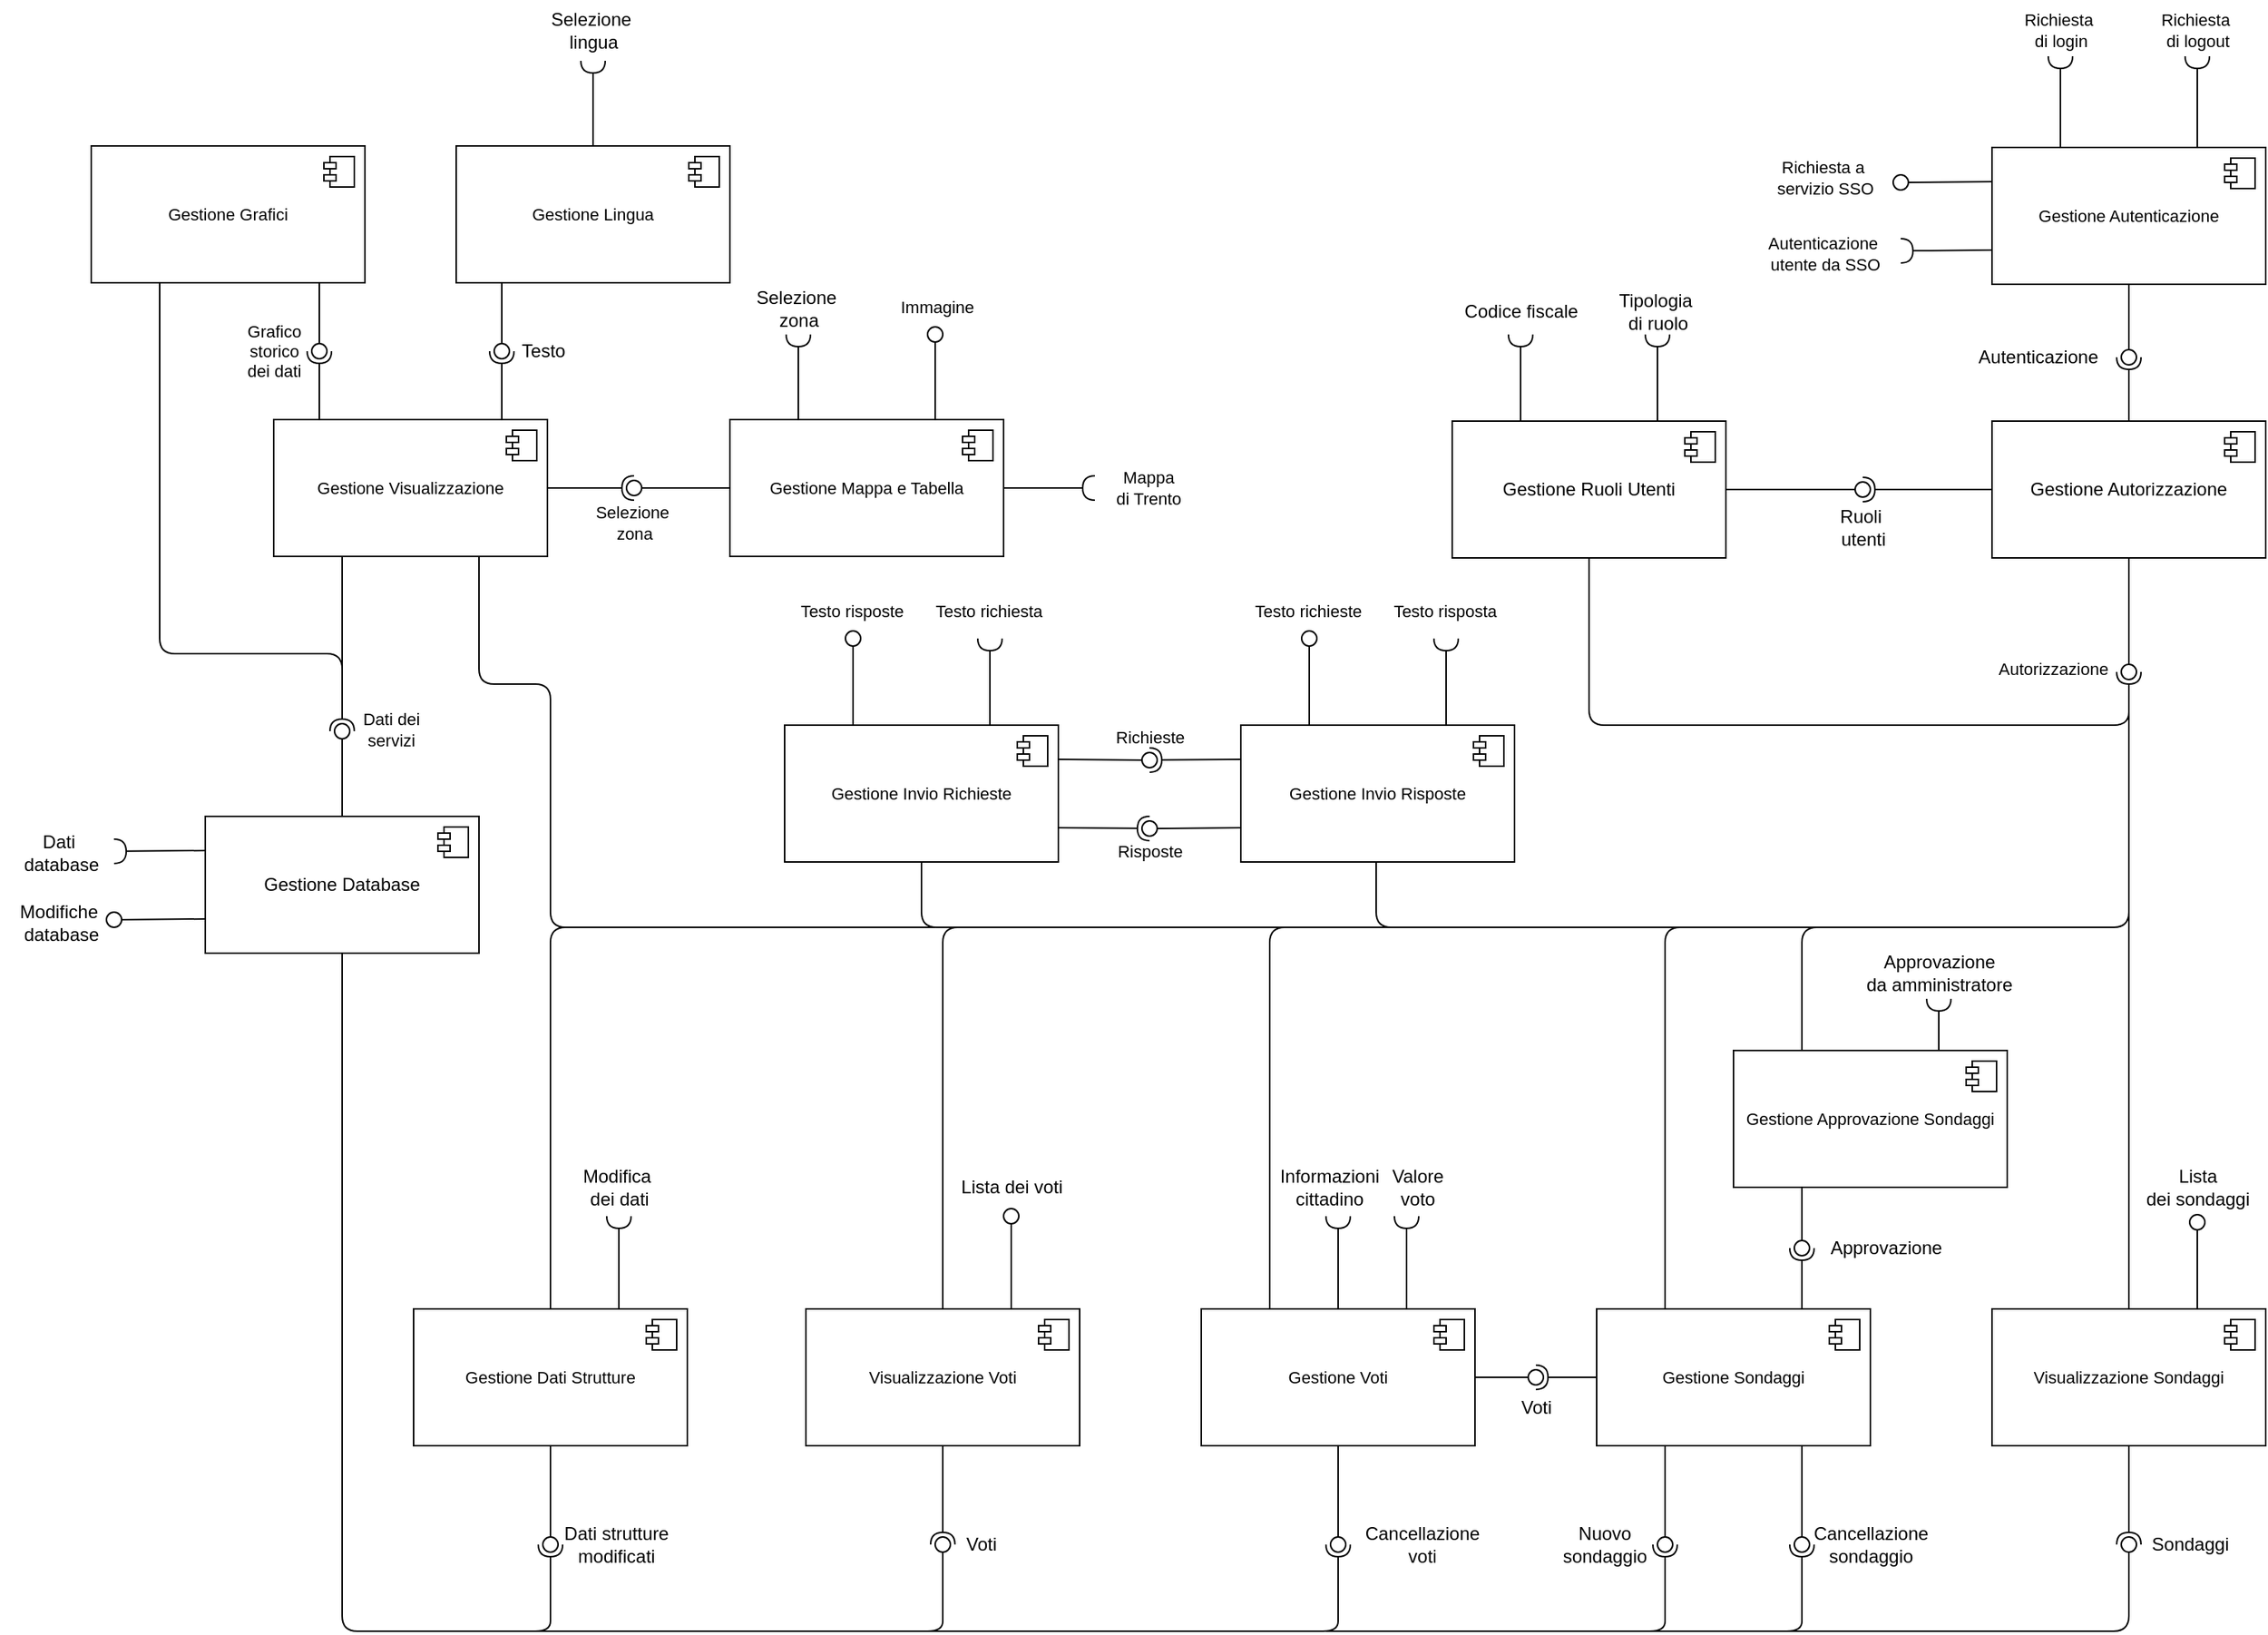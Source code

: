<mxfile version="26.0.10" pages="4">
  <diagram id="gtQtqkhix3rFj24_8sua" name="Page-4">
    <mxGraphModel dx="695" dy="377" grid="1" gridSize="10" guides="1" tooltips="1" connect="1" arrows="1" fold="1" page="1" pageScale="1" pageWidth="1654" pageHeight="2336" background="#ffffff" math="0" shadow="0">
      <root>
        <mxCell id="0" />
        <mxCell id="1" parent="0" />
        <mxCell id="uorXwHA8_wSMCr3rkJTH-4" style="edgeStyle=orthogonalEdgeStyle;rounded=1;orthogonalLoop=1;jettySize=auto;html=1;curved=0;endArrow=none;startFill=0;exitX=0.5;exitY=1;exitDx=0;exitDy=0;" edge="1" parent="1" source="OGZ5FhJUlUCf12EY2wJi-1">
          <mxGeometry relative="1" as="geometry">
            <mxPoint x="444" y="1140" as="targetPoint" />
            <mxPoint x="309" y="690" as="sourcePoint" />
            <Array as="points">
              <mxPoint x="307" y="1153" />
              <mxPoint x="444" y="1153" />
            </Array>
          </mxGeometry>
        </mxCell>
        <mxCell id="OGZ5FhJUlUCf12EY2wJi-1" value="Gestione Database" style="html=1;dropTarget=0;whiteSpace=wrap;" parent="1" vertex="1">
          <mxGeometry x="217" y="617" width="180" height="90" as="geometry" />
        </mxCell>
        <mxCell id="OGZ5FhJUlUCf12EY2wJi-2" value="" style="shape=module;jettyWidth=8;jettyHeight=4;" parent="OGZ5FhJUlUCf12EY2wJi-1" vertex="1">
          <mxGeometry x="1" width="20" height="20" relative="1" as="geometry">
            <mxPoint x="-27" y="7" as="offset" />
          </mxGeometry>
        </mxCell>
        <mxCell id="OGZ5FhJUlUCf12EY2wJi-5" value="Ruoli&amp;nbsp;&lt;div&gt;utenti&lt;/div&gt;" style="text;html=1;align=center;verticalAlign=middle;resizable=0;points=[];autosize=1;strokeColor=none;fillColor=none;" parent="1" vertex="1">
          <mxGeometry x="1282" y="407" width="50" height="40" as="geometry" />
        </mxCell>
        <mxCell id="OGZ5FhJUlUCf12EY2wJi-8" value="Dati&amp;nbsp;&lt;div&gt;database&lt;/div&gt;" style="text;html=1;align=center;verticalAlign=middle;resizable=0;points=[];autosize=1;strokeColor=none;fillColor=none;" parent="1" vertex="1">
          <mxGeometry x="87" y="621" width="70" height="40" as="geometry" />
        </mxCell>
        <mxCell id="OGZ5FhJUlUCf12EY2wJi-9" value="Modifiche&amp;nbsp;&lt;div&gt;database&lt;/div&gt;" style="text;html=1;align=center;verticalAlign=middle;resizable=0;points=[];autosize=1;strokeColor=none;fillColor=none;" parent="1" vertex="1">
          <mxGeometry x="82" y="667" width="80" height="40" as="geometry" />
        </mxCell>
        <mxCell id="OGZ5FhJUlUCf12EY2wJi-11" value="Gestione Mappa e Tabella" style="html=1;dropTarget=0;whiteSpace=wrap;fontFamily=Helvetica;fontSize=11;fontColor=default;labelBackgroundColor=default;" parent="1" vertex="1">
          <mxGeometry x="562" y="356" width="180" height="90" as="geometry" />
        </mxCell>
        <mxCell id="OGZ5FhJUlUCf12EY2wJi-12" value="" style="shape=module;jettyWidth=8;jettyHeight=4;fontFamily=Helvetica;fontSize=11;fontColor=default;labelBackgroundColor=default;" parent="OGZ5FhJUlUCf12EY2wJi-11" vertex="1">
          <mxGeometry x="1" width="20" height="20" relative="1" as="geometry">
            <mxPoint x="-27" y="7" as="offset" />
          </mxGeometry>
        </mxCell>
        <mxCell id="OGZ5FhJUlUCf12EY2wJi-14" value="" style="ellipse;whiteSpace=wrap;html=1;align=center;aspect=fixed;fillColor=none;strokeColor=none;resizable=0;perimeter=centerPerimeter;rotatable=0;allowArrows=0;points=[];outlineConnect=1;fontFamily=Helvetica;fontSize=11;fontColor=default;labelBackgroundColor=default;" parent="1" vertex="1">
          <mxGeometry x="207" y="404" width="10" height="10" as="geometry" />
        </mxCell>
        <mxCell id="OGZ5FhJUlUCf12EY2wJi-15" value="Selezione&amp;nbsp;&lt;div&gt;zona&lt;/div&gt;" style="text;html=1;align=center;verticalAlign=middle;resizable=0;points=[];autosize=1;strokeColor=none;fillColor=none;fontFamily=Helvetica;fontSize=11;fontColor=default;labelBackgroundColor=default;" parent="1" vertex="1">
          <mxGeometry x="464" y="404" width="70" height="40" as="geometry" />
        </mxCell>
        <mxCell id="OGZ5FhJUlUCf12EY2wJi-16" value="" style="rounded=0;orthogonalLoop=1;jettySize=auto;html=1;endArrow=halfCircle;endFill=0;endSize=6;strokeWidth=1;fontSize=12;curved=1;strokeColor=default;align=center;verticalAlign=middle;fontFamily=Helvetica;fontColor=default;labelBackgroundColor=default;edgeStyle=none;sourcePerimeterSpacing=0;targetPerimeterSpacing=0;exitX=1;exitY=0.5;exitDx=0;exitDy=0;" parent="1" source="OGZ5FhJUlUCf12EY2wJi-11" edge="1">
          <mxGeometry relative="1" as="geometry">
            <mxPoint x="352.18" y="614.07" as="sourcePoint" />
            <mxPoint x="802" y="401" as="targetPoint" />
            <Array as="points" />
          </mxGeometry>
        </mxCell>
        <mxCell id="OGZ5FhJUlUCf12EY2wJi-17" value="Mappa&lt;div&gt;di Trento&lt;/div&gt;" style="text;html=1;align=center;verticalAlign=middle;resizable=0;points=[];autosize=1;strokeColor=none;fillColor=none;fontFamily=Helvetica;fontSize=11;fontColor=default;labelBackgroundColor=default;" parent="1" vertex="1">
          <mxGeometry x="802" y="381" width="70" height="40" as="geometry" />
        </mxCell>
        <mxCell id="OGZ5FhJUlUCf12EY2wJi-18" value="Dati dei&lt;div&gt;servizi&lt;/div&gt;" style="text;html=1;align=center;verticalAlign=middle;resizable=0;points=[];autosize=1;strokeColor=none;fillColor=none;fontFamily=Helvetica;fontSize=11;fontColor=default;labelBackgroundColor=default;" parent="1" vertex="1">
          <mxGeometry x="309" y="540" width="60" height="40" as="geometry" />
        </mxCell>
        <mxCell id="nEQZJhuOgRg0e_hWNfzh-39" style="edgeStyle=orthogonalEdgeStyle;rounded=1;orthogonalLoop=1;jettySize=auto;html=1;exitX=0.75;exitY=1;exitDx=0;exitDy=0;endArrow=none;endFill=0;curved=0;" parent="1" source="OGZ5FhJUlUCf12EY2wJi-19" edge="1">
          <mxGeometry relative="1" as="geometry">
            <mxPoint x="697" y="690" as="targetPoint" />
            <Array as="points">
              <mxPoint x="397" y="530" />
              <mxPoint x="444" y="530" />
            </Array>
          </mxGeometry>
        </mxCell>
        <mxCell id="OGZ5FhJUlUCf12EY2wJi-19" value="Gestione Visualizzazione" style="html=1;dropTarget=0;whiteSpace=wrap;fontFamily=Helvetica;fontSize=11;fontColor=default;labelBackgroundColor=default;" parent="1" vertex="1">
          <mxGeometry x="262" y="356" width="180" height="90" as="geometry" />
        </mxCell>
        <mxCell id="OGZ5FhJUlUCf12EY2wJi-20" value="" style="shape=module;jettyWidth=8;jettyHeight=4;fontFamily=Helvetica;fontSize=11;fontColor=default;labelBackgroundColor=default;" parent="OGZ5FhJUlUCf12EY2wJi-19" vertex="1">
          <mxGeometry x="1" width="20" height="20" relative="1" as="geometry">
            <mxPoint x="-27" y="7" as="offset" />
          </mxGeometry>
        </mxCell>
        <mxCell id="OGZ5FhJUlUCf12EY2wJi-23" value="Immagine" style="text;html=1;align=center;verticalAlign=middle;resizable=0;points=[];autosize=1;strokeColor=none;fillColor=none;fontFamily=Helvetica;fontSize=11;fontColor=default;labelBackgroundColor=default;" parent="1" vertex="1">
          <mxGeometry x="663" y="267" width="70" height="30" as="geometry" />
        </mxCell>
        <mxCell id="OGZ5FhJUlUCf12EY2wJi-32" value="Gestione Lingua" style="html=1;dropTarget=0;whiteSpace=wrap;fontFamily=Helvetica;fontSize=11;fontColor=default;labelBackgroundColor=default;" parent="1" vertex="1">
          <mxGeometry x="382" y="176" width="180" height="90" as="geometry" />
        </mxCell>
        <mxCell id="OGZ5FhJUlUCf12EY2wJi-33" value="" style="shape=module;jettyWidth=8;jettyHeight=4;fontFamily=Helvetica;fontSize=11;fontColor=default;labelBackgroundColor=default;" parent="OGZ5FhJUlUCf12EY2wJi-32" vertex="1">
          <mxGeometry x="1" width="20" height="20" relative="1" as="geometry">
            <mxPoint x="-27" y="7" as="offset" />
          </mxGeometry>
        </mxCell>
        <mxCell id="OGZ5FhJUlUCf12EY2wJi-34" value="Grafico&lt;div&gt;storico&lt;/div&gt;&lt;div&gt;dei dati&lt;/div&gt;" style="text;html=1;align=center;verticalAlign=middle;resizable=0;points=[];autosize=1;strokeColor=none;fillColor=none;fontFamily=Helvetica;fontSize=11;fontColor=default;labelBackgroundColor=default;" parent="1" vertex="1">
          <mxGeometry x="232" y="286" width="60" height="50" as="geometry" />
        </mxCell>
        <mxCell id="nEQZJhuOgRg0e_hWNfzh-30" style="edgeStyle=orthogonalEdgeStyle;rounded=1;orthogonalLoop=1;jettySize=auto;html=1;exitX=0.25;exitY=1;exitDx=0;exitDy=0;endArrow=none;endFill=0;curved=0;" parent="1" source="OGZ5FhJUlUCf12EY2wJi-37" edge="1">
          <mxGeometry relative="1" as="geometry">
            <mxPoint x="307" y="530" as="targetPoint" />
            <Array as="points">
              <mxPoint x="187" y="510" />
            </Array>
          </mxGeometry>
        </mxCell>
        <mxCell id="OGZ5FhJUlUCf12EY2wJi-37" value="Gestione Grafici" style="html=1;dropTarget=0;whiteSpace=wrap;fontFamily=Helvetica;fontSize=11;fontColor=default;labelBackgroundColor=default;" parent="1" vertex="1">
          <mxGeometry x="142" y="176" width="180" height="90" as="geometry" />
        </mxCell>
        <mxCell id="OGZ5FhJUlUCf12EY2wJi-38" value="" style="shape=module;jettyWidth=8;jettyHeight=4;fontFamily=Helvetica;fontSize=11;fontColor=default;labelBackgroundColor=default;" parent="OGZ5FhJUlUCf12EY2wJi-37" vertex="1">
          <mxGeometry x="1" width="20" height="20" relative="1" as="geometry">
            <mxPoint x="-27" y="7" as="offset" />
          </mxGeometry>
        </mxCell>
        <mxCell id="OGZ5FhJUlUCf12EY2wJi-41" value="Testo" style="text;html=1;align=center;verticalAlign=middle;resizable=0;points=[];autosize=1;strokeColor=none;fillColor=none;" parent="1" vertex="1">
          <mxGeometry x="414" y="296" width="50" height="30" as="geometry" />
        </mxCell>
        <mxCell id="OGZ5FhJUlUCf12EY2wJi-42" value="" style="rounded=0;orthogonalLoop=1;jettySize=auto;html=1;endArrow=halfCircle;endFill=0;endSize=6;strokeWidth=1;sketch=0;fontSize=12;curved=1;exitX=0.5;exitY=0;exitDx=0;exitDy=0;" parent="1" source="OGZ5FhJUlUCf12EY2wJi-32" edge="1">
          <mxGeometry relative="1" as="geometry">
            <mxPoint x="300" y="106.0" as="sourcePoint" />
            <mxPoint x="472" y="120" as="targetPoint" />
            <Array as="points" />
          </mxGeometry>
        </mxCell>
        <mxCell id="OGZ5FhJUlUCf12EY2wJi-43" value="Selezione&amp;nbsp;&lt;div&gt;lingua&lt;/div&gt;" style="text;html=1;align=center;verticalAlign=middle;resizable=0;points=[];autosize=1;strokeColor=none;fillColor=none;" parent="1" vertex="1">
          <mxGeometry x="432" y="80" width="80" height="40" as="geometry" />
        </mxCell>
        <mxCell id="uorXwHA8_wSMCr3rkJTH-1" style="edgeStyle=orthogonalEdgeStyle;rounded=1;orthogonalLoop=1;jettySize=auto;html=1;curved=0;endArrow=none;startFill=0;startArrow=halfCircle;entryX=0.5;entryY=0;entryDx=0;entryDy=0;" edge="1" parent="1" target="Bqgbj4xUeXVEgPAr_R7q-3">
          <mxGeometry relative="1" as="geometry">
            <mxPoint x="1287" y="700" as="targetPoint" />
            <mxPoint x="1482" y="522" as="sourcePoint" />
            <Array as="points">
              <mxPoint x="1482" y="850" />
              <mxPoint x="1482" y="850" />
            </Array>
          </mxGeometry>
        </mxCell>
        <mxCell id="5Vsjuj8g3ZvZGCiYTO5R-1" value="Gestione Autorizzazione" style="html=1;dropTarget=0;whiteSpace=wrap;" parent="1" vertex="1">
          <mxGeometry x="1392" y="357" width="180" height="90" as="geometry" />
        </mxCell>
        <mxCell id="5Vsjuj8g3ZvZGCiYTO5R-2" value="" style="shape=module;jettyWidth=8;jettyHeight=4;" parent="5Vsjuj8g3ZvZGCiYTO5R-1" vertex="1">
          <mxGeometry x="1" width="20" height="20" relative="1" as="geometry">
            <mxPoint x="-27" y="7" as="offset" />
          </mxGeometry>
        </mxCell>
        <mxCell id="5Vsjuj8g3ZvZGCiYTO5R-4" value="Richiesta&amp;nbsp;&lt;div&gt;di login&lt;/div&gt;" style="text;html=1;align=center;verticalAlign=middle;resizable=0;points=[];autosize=1;strokeColor=none;fillColor=none;fontFamily=Helvetica;fontSize=11;fontColor=default;labelBackgroundColor=default;" parent="1" vertex="1">
          <mxGeometry x="1402" y="80" width="70" height="40" as="geometry" />
        </mxCell>
        <mxCell id="5Vsjuj8g3ZvZGCiYTO5R-6" value="" style="ellipse;whiteSpace=wrap;html=1;align=center;aspect=fixed;fillColor=none;strokeColor=none;resizable=0;perimeter=centerPerimeter;rotatable=0;allowArrows=0;points=[];outlineConnect=1;fontFamily=Helvetica;fontSize=11;fontColor=default;labelBackgroundColor=default;" parent="1" vertex="1">
          <mxGeometry x="1177" y="397" width="10" height="10" as="geometry" />
        </mxCell>
        <mxCell id="5Vsjuj8g3ZvZGCiYTO5R-7" value="Autenticazione&amp;nbsp;&lt;div&gt;utente da SSO&lt;/div&gt;" style="text;html=1;align=center;verticalAlign=middle;resizable=0;points=[];autosize=1;strokeColor=none;fillColor=none;fontFamily=Helvetica;fontSize=11;fontColor=default;labelBackgroundColor=default;" parent="1" vertex="1">
          <mxGeometry x="1232" y="227" width="100" height="40" as="geometry" />
        </mxCell>
        <mxCell id="5Vsjuj8g3ZvZGCiYTO5R-8" value="Richiesta a&amp;nbsp;&lt;div&gt;servizio SSO&lt;/div&gt;" style="text;html=1;align=center;verticalAlign=middle;resizable=0;points=[];autosize=1;strokeColor=none;fillColor=none;fontFamily=Helvetica;fontSize=11;fontColor=default;labelBackgroundColor=default;" parent="1" vertex="1">
          <mxGeometry x="1237" y="177" width="90" height="40" as="geometry" />
        </mxCell>
        <mxCell id="5Vsjuj8g3ZvZGCiYTO5R-9" value="Gestione Autenticazione" style="html=1;dropTarget=0;whiteSpace=wrap;fontFamily=Helvetica;fontSize=11;fontColor=default;labelBackgroundColor=default;" parent="1" vertex="1">
          <mxGeometry x="1392" y="177" width="180" height="90" as="geometry" />
        </mxCell>
        <mxCell id="5Vsjuj8g3ZvZGCiYTO5R-10" value="" style="shape=module;jettyWidth=8;jettyHeight=4;fontFamily=Helvetica;fontSize=11;fontColor=default;labelBackgroundColor=default;" parent="5Vsjuj8g3ZvZGCiYTO5R-9" vertex="1">
          <mxGeometry x="1" width="20" height="20" relative="1" as="geometry">
            <mxPoint x="-27" y="7" as="offset" />
          </mxGeometry>
        </mxCell>
        <mxCell id="5Vsjuj8g3ZvZGCiYTO5R-11" value="" style="rounded=0;orthogonalLoop=1;jettySize=auto;html=1;endArrow=halfCircle;endFill=0;endSize=6;strokeWidth=1;sketch=0;" parent="1" source="5Vsjuj8g3ZvZGCiYTO5R-1" target="5Vsjuj8g3ZvZGCiYTO5R-13" edge="1">
          <mxGeometry relative="1" as="geometry">
            <mxPoint x="1327" y="402" as="sourcePoint" />
          </mxGeometry>
        </mxCell>
        <mxCell id="5Vsjuj8g3ZvZGCiYTO5R-12" value="" style="rounded=0;orthogonalLoop=1;jettySize=auto;html=1;endArrow=oval;endFill=0;sketch=0;sourcePerimeterSpacing=0;targetPerimeterSpacing=0;endSize=10;exitX=0.5;exitY=1;exitDx=0;exitDy=0;" parent="1" source="5Vsjuj8g3ZvZGCiYTO5R-9" target="5Vsjuj8g3ZvZGCiYTO5R-13" edge="1">
          <mxGeometry relative="1" as="geometry">
            <mxPoint x="1287" y="402" as="sourcePoint" />
          </mxGeometry>
        </mxCell>
        <mxCell id="5Vsjuj8g3ZvZGCiYTO5R-13" value="" style="ellipse;whiteSpace=wrap;html=1;align=center;aspect=fixed;fillColor=none;strokeColor=none;resizable=0;perimeter=centerPerimeter;rotatable=0;allowArrows=0;points=[];outlineConnect=1;" parent="1" vertex="1">
          <mxGeometry x="1477" y="310" width="10" height="10" as="geometry" />
        </mxCell>
        <mxCell id="5Vsjuj8g3ZvZGCiYTO5R-14" value="Autenticazione" style="text;html=1;align=center;verticalAlign=middle;resizable=0;points=[];autosize=1;strokeColor=none;fillColor=none;" parent="1" vertex="1">
          <mxGeometry x="1372" y="300" width="100" height="30" as="geometry" />
        </mxCell>
        <mxCell id="5Vsjuj8g3ZvZGCiYTO5R-15" value="" style="rounded=0;orthogonalLoop=1;jettySize=auto;html=1;endArrow=oval;endFill=0;sketch=0;sourcePerimeterSpacing=0;targetPerimeterSpacing=0;endSize=10;strokeColor=default;align=center;verticalAlign=middle;fontFamily=Helvetica;fontSize=11;fontColor=default;labelBackgroundColor=default;edgeStyle=orthogonalEdgeStyle;curved=0;exitX=0.5;exitY=1;exitDx=0;exitDy=0;" parent="1" source="5Vsjuj8g3ZvZGCiYTO5R-1" target="5Vsjuj8g3ZvZGCiYTO5R-16" edge="1">
          <mxGeometry relative="1" as="geometry">
            <mxPoint x="1462" y="522" as="sourcePoint" />
          </mxGeometry>
        </mxCell>
        <mxCell id="5Vsjuj8g3ZvZGCiYTO5R-16" value="" style="ellipse;whiteSpace=wrap;html=1;align=center;aspect=fixed;fillColor=none;strokeColor=none;resizable=0;perimeter=centerPerimeter;rotatable=0;allowArrows=0;points=[];outlineConnect=1;fontFamily=Helvetica;fontSize=11;fontColor=default;labelBackgroundColor=default;" parent="1" vertex="1">
          <mxGeometry x="1477" y="517" width="10" height="10" as="geometry" />
        </mxCell>
        <mxCell id="5Vsjuj8g3ZvZGCiYTO5R-17" value="Autorizzazione" style="text;html=1;align=center;verticalAlign=middle;resizable=0;points=[];autosize=1;strokeColor=none;fillColor=none;fontFamily=Helvetica;fontSize=11;fontColor=default;labelBackgroundColor=default;" parent="1" vertex="1">
          <mxGeometry x="1382" y="505" width="100" height="30" as="geometry" />
        </mxCell>
        <mxCell id="5Vsjuj8g3ZvZGCiYTO5R-19" value="" style="rounded=0;orthogonalLoop=1;jettySize=auto;html=1;endArrow=halfCircle;endFill=0;endSize=6;strokeWidth=1;sketch=0;fontSize=12;curved=1;strokeColor=default;align=center;verticalAlign=middle;fontFamily=Helvetica;fontColor=default;labelBackgroundColor=default;edgeStyle=none;sourcePerimeterSpacing=0;targetPerimeterSpacing=0;exitX=0.25;exitY=0;exitDx=0;exitDy=0;" parent="1" source="5Vsjuj8g3ZvZGCiYTO5R-9" edge="1">
          <mxGeometry relative="1" as="geometry">
            <mxPoint x="1392" y="150" as="sourcePoint" />
            <mxPoint x="1437" y="117" as="targetPoint" />
          </mxGeometry>
        </mxCell>
        <mxCell id="5Vsjuj8g3ZvZGCiYTO5R-20" value="Richiesta&amp;nbsp;&lt;div&gt;di logout&lt;/div&gt;" style="text;html=1;align=center;verticalAlign=middle;resizable=0;points=[];autosize=1;strokeColor=none;fillColor=none;fontFamily=Helvetica;fontSize=11;fontColor=default;labelBackgroundColor=default;" parent="1" vertex="1">
          <mxGeometry x="1492" y="80" width="70" height="40" as="geometry" />
        </mxCell>
        <mxCell id="vrjhyEkpI3tLiUET5t_z-11" style="edgeStyle=orthogonalEdgeStyle;rounded=1;orthogonalLoop=1;jettySize=auto;html=1;curved=0;endArrow=none;endFill=0;exitX=0.5;exitY=1;exitDx=0;exitDy=0;" parent="1" source="vrjhyEkpI3tLiUET5t_z-1" edge="1">
          <mxGeometry relative="1" as="geometry">
            <mxPoint x="1482" y="540" as="targetPoint" />
            <Array as="points">
              <mxPoint x="1127" y="557" />
            </Array>
            <mxPoint x="1247" y="430" as="sourcePoint" />
          </mxGeometry>
        </mxCell>
        <mxCell id="vrjhyEkpI3tLiUET5t_z-1" value="Gestione Ruoli Utenti" style="html=1;dropTarget=0;whiteSpace=wrap;" parent="1" vertex="1">
          <mxGeometry x="1037" y="357" width="180" height="90" as="geometry" />
        </mxCell>
        <mxCell id="vrjhyEkpI3tLiUET5t_z-2" value="" style="shape=module;jettyWidth=8;jettyHeight=4;" parent="vrjhyEkpI3tLiUET5t_z-1" vertex="1">
          <mxGeometry x="1" width="20" height="20" relative="1" as="geometry">
            <mxPoint x="-27" y="7" as="offset" />
          </mxGeometry>
        </mxCell>
        <mxCell id="vrjhyEkpI3tLiUET5t_z-8" value="" style="rounded=0;orthogonalLoop=1;jettySize=auto;html=1;endArrow=halfCircle;endFill=0;endSize=6;strokeWidth=1;sketch=0;exitX=0;exitY=0.5;exitDx=0;exitDy=0;" parent="1" source="5Vsjuj8g3ZvZGCiYTO5R-1" edge="1">
          <mxGeometry relative="1" as="geometry">
            <mxPoint x="1742" y="402" as="sourcePoint" />
            <mxPoint x="1307" y="402" as="targetPoint" />
          </mxGeometry>
        </mxCell>
        <mxCell id="vrjhyEkpI3tLiUET5t_z-9" value="" style="rounded=0;orthogonalLoop=1;jettySize=auto;html=1;endArrow=oval;endFill=0;sketch=0;sourcePerimeterSpacing=0;targetPerimeterSpacing=0;endSize=10;" parent="1" source="vrjhyEkpI3tLiUET5t_z-1" edge="1">
          <mxGeometry relative="1" as="geometry">
            <mxPoint x="1732" y="477" as="sourcePoint" />
            <mxPoint x="1307" y="402" as="targetPoint" />
          </mxGeometry>
        </mxCell>
        <mxCell id="vrjhyEkpI3tLiUET5t_z-12" value="" style="rounded=0;orthogonalLoop=1;jettySize=auto;html=1;endArrow=none;endFill=0;endSize=6;strokeWidth=1;sketch=0;startArrow=halfCircle;startFill=0;entryX=0.75;entryY=0;entryDx=0;entryDy=0;" parent="1" target="vrjhyEkpI3tLiUET5t_z-1" edge="1">
          <mxGeometry relative="1" as="geometry">
            <mxPoint x="1172" y="300" as="sourcePoint" />
            <mxPoint x="1037" y="377" as="targetPoint" />
          </mxGeometry>
        </mxCell>
        <mxCell id="yas45u5ArtZ6tarBSxY5-1" value="" style="rounded=0;orthogonalLoop=1;jettySize=auto;html=1;endArrow=none;endFill=0;endSize=6;strokeWidth=1;sketch=0;startArrow=halfCircle;startFill=0;entryX=0.25;entryY=0;entryDx=0;entryDy=0;" parent="1" target="vrjhyEkpI3tLiUET5t_z-1" edge="1">
          <mxGeometry relative="1" as="geometry">
            <mxPoint x="1082" y="300" as="sourcePoint" />
            <mxPoint x="1037" y="427" as="targetPoint" />
          </mxGeometry>
        </mxCell>
        <mxCell id="yas45u5ArtZ6tarBSxY5-2" value="Codice fiscale" style="text;html=1;align=center;verticalAlign=middle;resizable=0;points=[];autosize=1;strokeColor=none;fillColor=none;" parent="1" vertex="1">
          <mxGeometry x="1032" y="270" width="100" height="30" as="geometry" />
        </mxCell>
        <mxCell id="yas45u5ArtZ6tarBSxY5-3" value="Tipologia&amp;nbsp;&lt;div&gt;&lt;span style=&quot;background-color: transparent; color: light-dark(rgb(0, 0, 0), rgb(255, 255, 255));&quot;&gt;di ruolo&lt;/span&gt;&lt;/div&gt;" style="text;html=1;align=center;verticalAlign=middle;resizable=0;points=[];autosize=1;strokeColor=none;fillColor=none;" parent="1" vertex="1">
          <mxGeometry x="1132" y="265" width="80" height="40" as="geometry" />
        </mxCell>
        <mxCell id="UVNsFdXPebQG7CgED0bt-19" style="edgeStyle=orthogonalEdgeStyle;rounded=1;orthogonalLoop=1;jettySize=auto;html=1;endArrow=none;endFill=0;curved=0;" parent="1" source="Bs7JFXF9MzImfd5bCZNj-1" edge="1">
          <mxGeometry relative="1" as="geometry">
            <mxPoint x="712" y="690" as="targetPoint" />
            <Array as="points">
              <mxPoint x="688" y="690" />
            </Array>
          </mxGeometry>
        </mxCell>
        <mxCell id="Bs7JFXF9MzImfd5bCZNj-1" value="Gestione Invio Richieste" style="html=1;dropTarget=0;whiteSpace=wrap;fontFamily=Helvetica;fontSize=11;fontColor=default;labelBackgroundColor=default;" parent="1" vertex="1">
          <mxGeometry x="598" y="557" width="180" height="90" as="geometry" />
        </mxCell>
        <mxCell id="Bs7JFXF9MzImfd5bCZNj-2" value="" style="shape=module;jettyWidth=8;jettyHeight=4;fontFamily=Helvetica;fontSize=11;fontColor=default;labelBackgroundColor=default;" parent="Bs7JFXF9MzImfd5bCZNj-1" vertex="1">
          <mxGeometry x="1" width="20" height="20" relative="1" as="geometry">
            <mxPoint x="-27" y="7" as="offset" />
          </mxGeometry>
        </mxCell>
        <mxCell id="Bs7JFXF9MzImfd5bCZNj-4" value="Testo richiesta" style="text;html=1;align=center;verticalAlign=middle;resizable=0;points=[];autosize=1;strokeColor=none;fillColor=none;fontFamily=Helvetica;fontSize=11;fontColor=default;labelBackgroundColor=default;" parent="1" vertex="1">
          <mxGeometry x="687" y="467" width="90" height="30" as="geometry" />
        </mxCell>
        <mxCell id="UVNsFdXPebQG7CgED0bt-18" style="edgeStyle=orthogonalEdgeStyle;rounded=1;orthogonalLoop=1;jettySize=auto;html=1;endArrow=none;endFill=0;curved=0;" parent="1" source="Bs7JFXF9MzImfd5bCZNj-6" edge="1">
          <mxGeometry relative="1" as="geometry">
            <mxPoint x="1187" y="690" as="targetPoint" />
            <Array as="points">
              <mxPoint x="987" y="690" />
            </Array>
          </mxGeometry>
        </mxCell>
        <mxCell id="Bs7JFXF9MzImfd5bCZNj-6" value="Gestione Invio Risposte" style="html=1;dropTarget=0;whiteSpace=wrap;fontFamily=Helvetica;fontSize=11;fontColor=default;labelBackgroundColor=default;" parent="1" vertex="1">
          <mxGeometry x="898" y="557" width="180" height="90" as="geometry" />
        </mxCell>
        <mxCell id="Bs7JFXF9MzImfd5bCZNj-7" value="" style="shape=module;jettyWidth=8;jettyHeight=4;fontFamily=Helvetica;fontSize=11;fontColor=default;labelBackgroundColor=default;" parent="Bs7JFXF9MzImfd5bCZNj-6" vertex="1">
          <mxGeometry x="1" width="20" height="20" relative="1" as="geometry">
            <mxPoint x="-27" y="7" as="offset" />
          </mxGeometry>
        </mxCell>
        <mxCell id="Bs7JFXF9MzImfd5bCZNj-8" value="Risposte" style="text;html=1;align=center;verticalAlign=middle;resizable=0;points=[];autosize=1;strokeColor=none;fillColor=none;fontFamily=Helvetica;fontSize=11;fontColor=default;labelBackgroundColor=default;" parent="1" vertex="1">
          <mxGeometry x="803" y="625" width="70" height="30" as="geometry" />
        </mxCell>
        <mxCell id="Bs7JFXF9MzImfd5bCZNj-9" value="Richieste" style="text;html=1;align=center;verticalAlign=middle;resizable=0;points=[];autosize=1;strokeColor=none;fillColor=none;fontFamily=Helvetica;fontSize=11;fontColor=default;labelBackgroundColor=default;" parent="1" vertex="1">
          <mxGeometry x="803" y="550" width="70" height="30" as="geometry" />
        </mxCell>
        <mxCell id="Bs7JFXF9MzImfd5bCZNj-10" value="Testo risposta" style="text;html=1;align=center;verticalAlign=middle;resizable=0;points=[];autosize=1;strokeColor=none;fillColor=none;fontFamily=Helvetica;fontSize=11;fontColor=default;labelBackgroundColor=default;" parent="1" vertex="1">
          <mxGeometry x="987" y="467" width="90" height="30" as="geometry" />
        </mxCell>
        <mxCell id="Bs7JFXF9MzImfd5bCZNj-16" value="Testo richieste" style="text;html=1;align=center;verticalAlign=middle;resizable=0;points=[];autosize=1;strokeColor=none;fillColor=none;fontFamily=Helvetica;fontSize=11;fontColor=default;labelBackgroundColor=default;" parent="1" vertex="1">
          <mxGeometry x="897" y="467" width="90" height="30" as="geometry" />
        </mxCell>
        <mxCell id="Bs7JFXF9MzImfd5bCZNj-19" value="Testo risposte" style="text;html=1;align=center;verticalAlign=middle;resizable=0;points=[];autosize=1;strokeColor=none;fillColor=none;fontFamily=Helvetica;fontSize=11;fontColor=default;labelBackgroundColor=default;" parent="1" vertex="1">
          <mxGeometry x="597" y="467" width="90" height="30" as="geometry" />
        </mxCell>
        <mxCell id="Bqgbj4xUeXVEgPAr_R7q-3" value="Visualizzazione Sondaggi" style="html=1;dropTarget=0;whiteSpace=wrap;fontFamily=Helvetica;fontSize=11;fontColor=default;labelBackgroundColor=default;" parent="1" vertex="1">
          <mxGeometry x="1392" y="941" width="180" height="90" as="geometry" />
        </mxCell>
        <mxCell id="Bqgbj4xUeXVEgPAr_R7q-4" value="" style="shape=module;jettyWidth=8;jettyHeight=4;fontFamily=Helvetica;fontSize=11;fontColor=default;labelBackgroundColor=default;" parent="Bqgbj4xUeXVEgPAr_R7q-3" vertex="1">
          <mxGeometry x="1" width="20" height="20" relative="1" as="geometry">
            <mxPoint x="-27" y="7" as="offset" />
          </mxGeometry>
        </mxCell>
        <mxCell id="O3Lgr_cgXKIUAr7CkRvU-1" value="Sondaggi" style="text;html=1;align=center;verticalAlign=middle;resizable=0;points=[];autosize=1;strokeColor=none;fillColor=none;" parent="1" vertex="1">
          <mxGeometry x="1487" y="1081" width="70" height="30" as="geometry" />
        </mxCell>
        <mxCell id="O3Lgr_cgXKIUAr7CkRvU-2" style="edgeStyle=none;shape=connector;rounded=0;sketch=0;orthogonalLoop=1;jettySize=auto;html=1;strokeColor=default;align=center;verticalAlign=middle;fontFamily=Helvetica;fontSize=11;fontColor=default;labelBackgroundColor=default;endArrow=oval;endFill=0;endSize=10;sourcePerimeterSpacing=0;targetPerimeterSpacing=0;exitX=0.75;exitY=0;exitDx=0;exitDy=0;" parent="1" source="Bqgbj4xUeXVEgPAr_R7q-3" edge="1">
          <mxGeometry relative="1" as="geometry">
            <mxPoint x="1527" y="884" as="targetPoint" />
            <mxPoint x="1952" y="761" as="sourcePoint" />
          </mxGeometry>
        </mxCell>
        <mxCell id="O3Lgr_cgXKIUAr7CkRvU-3" value="Lista&lt;div&gt;dei sondaggi&lt;/div&gt;" style="text;html=1;align=center;verticalAlign=middle;resizable=0;points=[];autosize=1;strokeColor=none;fillColor=none;" parent="1" vertex="1">
          <mxGeometry x="1482" y="841" width="90" height="40" as="geometry" />
        </mxCell>
        <mxCell id="O3Lgr_cgXKIUAr7CkRvU-4" value="Gestione Sondaggi" style="html=1;dropTarget=0;whiteSpace=wrap;fontFamily=Helvetica;fontSize=11;fontColor=default;labelBackgroundColor=default;" parent="1" vertex="1">
          <mxGeometry x="1132" y="941" width="180" height="90" as="geometry" />
        </mxCell>
        <mxCell id="O3Lgr_cgXKIUAr7CkRvU-5" value="" style="shape=module;jettyWidth=8;jettyHeight=4;fontFamily=Helvetica;fontSize=11;fontColor=default;labelBackgroundColor=default;" parent="O3Lgr_cgXKIUAr7CkRvU-4" vertex="1">
          <mxGeometry x="1" width="20" height="20" relative="1" as="geometry">
            <mxPoint x="-27" y="7" as="offset" />
          </mxGeometry>
        </mxCell>
        <mxCell id="guv9_GFNPytDtIliiHaQ-1" value="" style="rounded=0;orthogonalLoop=1;jettySize=auto;html=1;endArrow=halfCircle;endFill=0;endSize=6;strokeWidth=1;entryX=0.52;entryY=0.923;entryDx=0;entryDy=0;entryPerimeter=0;" parent="1" edge="1">
          <mxGeometry relative="1" as="geometry">
            <mxPoint x="412" y="356" as="sourcePoint" />
            <mxPoint x="412" y="311" as="targetPoint" />
          </mxGeometry>
        </mxCell>
        <mxCell id="guv9_GFNPytDtIliiHaQ-2" value="" style="rounded=0;orthogonalLoop=1;jettySize=auto;html=1;endArrow=oval;endFill=0;sourcePerimeterSpacing=0;targetPerimeterSpacing=0;endSize=10;" parent="1" edge="1">
          <mxGeometry relative="1" as="geometry">
            <mxPoint x="412" y="266" as="sourcePoint" />
            <mxPoint x="412" y="311" as="targetPoint" />
          </mxGeometry>
        </mxCell>
        <mxCell id="guv9_GFNPytDtIliiHaQ-3" value="" style="rounded=0;orthogonalLoop=1;jettySize=auto;html=1;endArrow=halfCircle;endFill=0;endSize=6;strokeWidth=1;entryX=0.52;entryY=0.923;entryDx=0;entryDy=0;entryPerimeter=0;" parent="1" edge="1">
          <mxGeometry relative="1" as="geometry">
            <mxPoint x="292" y="356" as="sourcePoint" />
            <mxPoint x="292" y="311" as="targetPoint" />
          </mxGeometry>
        </mxCell>
        <mxCell id="guv9_GFNPytDtIliiHaQ-4" value="" style="rounded=0;orthogonalLoop=1;jettySize=auto;html=1;endArrow=oval;endFill=0;sourcePerimeterSpacing=0;targetPerimeterSpacing=0;endSize=10;" parent="1" edge="1">
          <mxGeometry relative="1" as="geometry">
            <mxPoint x="292" y="266" as="sourcePoint" />
            <mxPoint x="292" y="311" as="targetPoint" />
          </mxGeometry>
        </mxCell>
        <mxCell id="FZWkkODyjOf9WtIMBqW3-3" value="Gestione Voti" style="html=1;dropTarget=0;whiteSpace=wrap;fontFamily=Helvetica;fontSize=11;fontColor=default;labelBackgroundColor=default;" parent="1" vertex="1">
          <mxGeometry x="872" y="941" width="180" height="90" as="geometry" />
        </mxCell>
        <mxCell id="FZWkkODyjOf9WtIMBqW3-4" value="" style="shape=module;jettyWidth=8;jettyHeight=4;fontFamily=Helvetica;fontSize=11;fontColor=default;labelBackgroundColor=default;" parent="FZWkkODyjOf9WtIMBqW3-3" vertex="1">
          <mxGeometry x="1" width="20" height="20" relative="1" as="geometry">
            <mxPoint x="-27" y="7" as="offset" />
          </mxGeometry>
        </mxCell>
        <mxCell id="FZWkkODyjOf9WtIMBqW3-5" value="Visualizzazione Voti" style="html=1;dropTarget=0;whiteSpace=wrap;fontFamily=Helvetica;fontSize=11;fontColor=default;labelBackgroundColor=default;" parent="1" vertex="1">
          <mxGeometry x="612" y="941" width="180" height="90" as="geometry" />
        </mxCell>
        <mxCell id="FZWkkODyjOf9WtIMBqW3-6" value="" style="shape=module;jettyWidth=8;jettyHeight=4;fontFamily=Helvetica;fontSize=11;fontColor=default;labelBackgroundColor=default;" parent="FZWkkODyjOf9WtIMBqW3-5" vertex="1">
          <mxGeometry x="1" width="20" height="20" relative="1" as="geometry">
            <mxPoint x="-27" y="7" as="offset" />
          </mxGeometry>
        </mxCell>
        <mxCell id="uorXwHA8_wSMCr3rkJTH-3" style="edgeStyle=orthogonalEdgeStyle;rounded=1;orthogonalLoop=1;jettySize=auto;html=1;endArrow=none;startFill=0;curved=0;" edge="1" parent="1" source="FZWkkODyjOf9WtIMBqW3-7">
          <mxGeometry relative="1" as="geometry">
            <mxPoint x="467" y="690" as="targetPoint" />
            <Array as="points">
              <mxPoint x="444" y="690" />
            </Array>
          </mxGeometry>
        </mxCell>
        <mxCell id="FZWkkODyjOf9WtIMBqW3-7" value="Gestione Dati Strutture" style="html=1;dropTarget=0;whiteSpace=wrap;fontFamily=Helvetica;fontSize=11;fontColor=default;labelBackgroundColor=default;" parent="1" vertex="1">
          <mxGeometry x="354" y="941" width="180" height="90" as="geometry" />
        </mxCell>
        <mxCell id="FZWkkODyjOf9WtIMBqW3-8" value="" style="shape=module;jettyWidth=8;jettyHeight=4;fontFamily=Helvetica;fontSize=11;fontColor=default;labelBackgroundColor=default;" parent="FZWkkODyjOf9WtIMBqW3-7" vertex="1">
          <mxGeometry x="1" width="20" height="20" relative="1" as="geometry">
            <mxPoint x="-27" y="7" as="offset" />
          </mxGeometry>
        </mxCell>
        <mxCell id="FZWkkODyjOf9WtIMBqW3-16" value="" style="rounded=0;orthogonalLoop=1;jettySize=auto;html=1;endArrow=halfCircle;endFill=0;endSize=6;strokeWidth=1;sketch=0;exitX=0.5;exitY=1;exitDx=0;exitDy=0;" parent="1" source="Bqgbj4xUeXVEgPAr_R7q-3" target="FZWkkODyjOf9WtIMBqW3-18" edge="1">
          <mxGeometry relative="1" as="geometry">
            <mxPoint x="1467" y="1116" as="sourcePoint" />
          </mxGeometry>
        </mxCell>
        <mxCell id="FZWkkODyjOf9WtIMBqW3-17" value="" style="rounded=0;orthogonalLoop=1;jettySize=auto;html=1;endArrow=oval;endFill=0;sketch=0;sourcePerimeterSpacing=0;targetPerimeterSpacing=0;endSize=10;" parent="1" target="FZWkkODyjOf9WtIMBqW3-18" edge="1">
          <mxGeometry relative="1" as="geometry">
            <mxPoint x="1482" y="1121" as="sourcePoint" />
          </mxGeometry>
        </mxCell>
        <mxCell id="FZWkkODyjOf9WtIMBqW3-18" value="" style="ellipse;whiteSpace=wrap;html=1;align=center;aspect=fixed;fillColor=none;strokeColor=none;resizable=0;perimeter=centerPerimeter;rotatable=0;allowArrows=0;points=[];outlineConnect=1;" parent="1" vertex="1">
          <mxGeometry x="1477" y="1091" width="10" height="10" as="geometry" />
        </mxCell>
        <mxCell id="FZWkkODyjOf9WtIMBqW3-19" value="" style="rounded=0;orthogonalLoop=1;jettySize=auto;html=1;endArrow=halfCircle;endFill=0;endSize=6;strokeWidth=1;sketch=0;" parent="1" target="FZWkkODyjOf9WtIMBqW3-21" edge="1">
          <mxGeometry relative="1" as="geometry">
            <mxPoint x="1177" y="1140" as="sourcePoint" />
          </mxGeometry>
        </mxCell>
        <mxCell id="FZWkkODyjOf9WtIMBqW3-20" value="" style="rounded=0;orthogonalLoop=1;jettySize=auto;html=1;endArrow=oval;endFill=0;sketch=0;sourcePerimeterSpacing=0;targetPerimeterSpacing=0;endSize=10;exitX=0.25;exitY=1;exitDx=0;exitDy=0;" parent="1" source="O3Lgr_cgXKIUAr7CkRvU-4" target="FZWkkODyjOf9WtIMBqW3-21" edge="1">
          <mxGeometry relative="1" as="geometry">
            <mxPoint x="1217" y="1136" as="sourcePoint" />
          </mxGeometry>
        </mxCell>
        <mxCell id="FZWkkODyjOf9WtIMBqW3-21" value="" style="ellipse;whiteSpace=wrap;html=1;align=center;aspect=fixed;fillColor=none;strokeColor=none;resizable=0;perimeter=centerPerimeter;rotatable=0;allowArrows=0;points=[];outlineConnect=1;" parent="1" vertex="1">
          <mxGeometry x="1172" y="1091" width="10" height="10" as="geometry" />
        </mxCell>
        <mxCell id="FZWkkODyjOf9WtIMBqW3-22" value="" style="rounded=0;orthogonalLoop=1;jettySize=auto;html=1;endArrow=halfCircle;endFill=0;endSize=6;strokeWidth=1;sketch=0;" parent="1" target="FZWkkODyjOf9WtIMBqW3-24" edge="1">
          <mxGeometry relative="1" as="geometry">
            <mxPoint x="1267" y="1140" as="sourcePoint" />
          </mxGeometry>
        </mxCell>
        <mxCell id="FZWkkODyjOf9WtIMBqW3-23" value="" style="rounded=0;orthogonalLoop=1;jettySize=auto;html=1;endArrow=oval;endFill=0;sketch=0;sourcePerimeterSpacing=0;targetPerimeterSpacing=0;endSize=10;exitX=0.75;exitY=1;exitDx=0;exitDy=0;" parent="1" source="O3Lgr_cgXKIUAr7CkRvU-4" target="FZWkkODyjOf9WtIMBqW3-24" edge="1">
          <mxGeometry relative="1" as="geometry">
            <mxPoint x="1262" y="1096" as="sourcePoint" />
          </mxGeometry>
        </mxCell>
        <mxCell id="FZWkkODyjOf9WtIMBqW3-24" value="" style="ellipse;whiteSpace=wrap;html=1;align=center;aspect=fixed;fillColor=none;strokeColor=none;resizable=0;perimeter=centerPerimeter;rotatable=0;allowArrows=0;points=[];outlineConnect=1;" parent="1" vertex="1">
          <mxGeometry x="1262" y="1091" width="10" height="10" as="geometry" />
        </mxCell>
        <mxCell id="FZWkkODyjOf9WtIMBqW3-25" value="Nuovo&lt;div&gt;sondaggio&lt;/div&gt;" style="text;html=1;align=center;verticalAlign=middle;resizable=0;points=[];autosize=1;strokeColor=none;fillColor=none;" parent="1" vertex="1">
          <mxGeometry x="1097" y="1076" width="80" height="40" as="geometry" />
        </mxCell>
        <mxCell id="FZWkkODyjOf9WtIMBqW3-26" value="Cancellazione&lt;div&gt;sondaggio&lt;/div&gt;" style="text;html=1;align=center;verticalAlign=middle;resizable=0;points=[];autosize=1;strokeColor=none;fillColor=none;" parent="1" vertex="1">
          <mxGeometry x="1262" y="1076" width="100" height="40" as="geometry" />
        </mxCell>
        <mxCell id="FZWkkODyjOf9WtIMBqW3-28" value="" style="rounded=0;orthogonalLoop=1;jettySize=auto;html=1;endArrow=halfCircle;endFill=0;endSize=6;strokeWidth=1;sketch=0;exitX=0;exitY=0.5;exitDx=0;exitDy=0;" parent="1" source="O3Lgr_cgXKIUAr7CkRvU-4" target="FZWkkODyjOf9WtIMBqW3-30" edge="1">
          <mxGeometry relative="1" as="geometry">
            <mxPoint x="1117" y="926" as="sourcePoint" />
          </mxGeometry>
        </mxCell>
        <mxCell id="FZWkkODyjOf9WtIMBqW3-29" value="" style="rounded=0;orthogonalLoop=1;jettySize=auto;html=1;endArrow=oval;endFill=0;sketch=0;sourcePerimeterSpacing=0;targetPerimeterSpacing=0;endSize=10;exitX=1;exitY=0.5;exitDx=0;exitDy=0;" parent="1" source="FZWkkODyjOf9WtIMBqW3-3" target="FZWkkODyjOf9WtIMBqW3-30" edge="1">
          <mxGeometry relative="1" as="geometry">
            <mxPoint x="1077" y="926" as="sourcePoint" />
          </mxGeometry>
        </mxCell>
        <mxCell id="FZWkkODyjOf9WtIMBqW3-30" value="" style="ellipse;whiteSpace=wrap;html=1;align=center;aspect=fixed;fillColor=none;strokeColor=none;resizable=0;perimeter=centerPerimeter;rotatable=0;allowArrows=0;points=[];outlineConnect=1;" parent="1" vertex="1">
          <mxGeometry x="1087" y="981" width="10" height="10" as="geometry" />
        </mxCell>
        <mxCell id="FZWkkODyjOf9WtIMBqW3-31" value="Voti" style="text;html=1;align=center;verticalAlign=middle;resizable=0;points=[];autosize=1;strokeColor=none;fillColor=none;" parent="1" vertex="1">
          <mxGeometry x="1072" y="991" width="40" height="30" as="geometry" />
        </mxCell>
        <mxCell id="FZWkkODyjOf9WtIMBqW3-32" value="" style="rounded=0;orthogonalLoop=1;jettySize=auto;html=1;endArrow=halfCircle;endFill=0;endSize=6;strokeWidth=1;sketch=0;" parent="1" target="FZWkkODyjOf9WtIMBqW3-34" edge="1">
          <mxGeometry relative="1" as="geometry">
            <mxPoint x="962" y="1140" as="sourcePoint" />
          </mxGeometry>
        </mxCell>
        <mxCell id="FZWkkODyjOf9WtIMBqW3-33" value="" style="rounded=0;orthogonalLoop=1;jettySize=auto;html=1;endArrow=oval;endFill=0;sketch=0;sourcePerimeterSpacing=0;targetPerimeterSpacing=0;endSize=10;exitX=0.5;exitY=1;exitDx=0;exitDy=0;" parent="1" source="FZWkkODyjOf9WtIMBqW3-3" target="FZWkkODyjOf9WtIMBqW3-34" edge="1">
          <mxGeometry relative="1" as="geometry">
            <mxPoint x="897" y="1116" as="sourcePoint" />
          </mxGeometry>
        </mxCell>
        <mxCell id="FZWkkODyjOf9WtIMBqW3-34" value="" style="ellipse;whiteSpace=wrap;html=1;align=center;aspect=fixed;fillColor=none;strokeColor=none;resizable=0;perimeter=centerPerimeter;rotatable=0;allowArrows=0;points=[];outlineConnect=1;" parent="1" vertex="1">
          <mxGeometry x="957" y="1091" width="10" height="10" as="geometry" />
        </mxCell>
        <mxCell id="FZWkkODyjOf9WtIMBqW3-35" value="Cancellazione&lt;div&gt;voti&lt;/div&gt;" style="text;html=1;align=center;verticalAlign=middle;resizable=0;points=[];autosize=1;strokeColor=none;fillColor=none;" parent="1" vertex="1">
          <mxGeometry x="967" y="1076" width="100" height="40" as="geometry" />
        </mxCell>
        <mxCell id="FZWkkODyjOf9WtIMBqW3-36" value="" style="rounded=0;orthogonalLoop=1;jettySize=auto;html=1;endArrow=halfCircle;endFill=0;endSize=6;strokeWidth=1;sketch=0;exitX=0.5;exitY=1;exitDx=0;exitDy=0;" parent="1" source="FZWkkODyjOf9WtIMBqW3-5" target="FZWkkODyjOf9WtIMBqW3-38" edge="1">
          <mxGeometry relative="1" as="geometry">
            <mxPoint x="574" y="1136" as="sourcePoint" />
          </mxGeometry>
        </mxCell>
        <mxCell id="FZWkkODyjOf9WtIMBqW3-37" value="" style="rounded=1;orthogonalLoop=1;jettySize=auto;html=1;endArrow=oval;endFill=0;sketch=0;sourcePerimeterSpacing=0;targetPerimeterSpacing=0;endSize=10;curved=0;" parent="1" target="FZWkkODyjOf9WtIMBqW3-38" edge="1">
          <mxGeometry relative="1" as="geometry">
            <mxPoint x="702" y="1140" as="sourcePoint" />
          </mxGeometry>
        </mxCell>
        <mxCell id="FZWkkODyjOf9WtIMBqW3-38" value="" style="ellipse;whiteSpace=wrap;html=1;align=center;aspect=fixed;fillColor=none;strokeColor=none;resizable=0;perimeter=centerPerimeter;rotatable=0;allowArrows=0;points=[];outlineConnect=1;" parent="1" vertex="1">
          <mxGeometry x="697" y="1091" width="10" height="10" as="geometry" />
        </mxCell>
        <mxCell id="FZWkkODyjOf9WtIMBqW3-39" value="Voti" style="text;html=1;align=center;verticalAlign=middle;resizable=0;points=[];autosize=1;strokeColor=none;fillColor=none;" parent="1" vertex="1">
          <mxGeometry x="707" y="1081" width="40" height="30" as="geometry" />
        </mxCell>
        <mxCell id="FZWkkODyjOf9WtIMBqW3-40" value="" style="rounded=0;orthogonalLoop=1;jettySize=auto;html=1;endArrow=halfCircle;endFill=0;endSize=6;strokeWidth=1;sketch=0;" parent="1" target="FZWkkODyjOf9WtIMBqW3-42" edge="1">
          <mxGeometry relative="1" as="geometry">
            <mxPoint x="444" y="1140" as="sourcePoint" />
          </mxGeometry>
        </mxCell>
        <mxCell id="FZWkkODyjOf9WtIMBqW3-41" value="" style="rounded=0;orthogonalLoop=1;jettySize=auto;html=1;endArrow=oval;endFill=0;sketch=0;sourcePerimeterSpacing=0;targetPerimeterSpacing=0;endSize=10;exitX=0.5;exitY=1;exitDx=0;exitDy=0;" parent="1" source="FZWkkODyjOf9WtIMBqW3-7" target="FZWkkODyjOf9WtIMBqW3-42" edge="1">
          <mxGeometry relative="1" as="geometry">
            <mxPoint x="494" y="1106" as="sourcePoint" />
          </mxGeometry>
        </mxCell>
        <mxCell id="FZWkkODyjOf9WtIMBqW3-42" value="" style="ellipse;whiteSpace=wrap;html=1;align=center;aspect=fixed;fillColor=none;strokeColor=none;resizable=0;perimeter=centerPerimeter;rotatable=0;allowArrows=0;points=[];outlineConnect=1;" parent="1" vertex="1">
          <mxGeometry x="439" y="1091" width="10" height="10" as="geometry" />
        </mxCell>
        <mxCell id="FZWkkODyjOf9WtIMBqW3-43" value="Dati&amp;nbsp;&lt;span style=&quot;background-color: initial;&quot;&gt;strutture&lt;/span&gt;&lt;div&gt;&lt;span style=&quot;background-color: initial;&quot;&gt;modificati&lt;/span&gt;&lt;/div&gt;" style="text;html=1;align=center;verticalAlign=middle;resizable=0;points=[];autosize=1;strokeColor=none;fillColor=none;" parent="1" vertex="1">
          <mxGeometry x="442" y="1076" width="90" height="40" as="geometry" />
        </mxCell>
        <mxCell id="FZWkkODyjOf9WtIMBqW3-51" value="Gestione Approvazione Sondaggi" style="html=1;dropTarget=0;whiteSpace=wrap;fontFamily=Helvetica;fontSize=11;fontColor=default;labelBackgroundColor=default;" parent="1" vertex="1">
          <mxGeometry x="1222" y="771" width="180" height="90" as="geometry" />
        </mxCell>
        <mxCell id="FZWkkODyjOf9WtIMBqW3-52" value="" style="shape=module;jettyWidth=8;jettyHeight=4;fontFamily=Helvetica;fontSize=11;fontColor=default;labelBackgroundColor=default;" parent="FZWkkODyjOf9WtIMBqW3-51" vertex="1">
          <mxGeometry x="1" width="20" height="20" relative="1" as="geometry">
            <mxPoint x="-27" y="7" as="offset" />
          </mxGeometry>
        </mxCell>
        <mxCell id="FZWkkODyjOf9WtIMBqW3-53" style="edgeStyle=orthogonalEdgeStyle;rounded=1;orthogonalLoop=1;jettySize=auto;html=1;endArrow=none;endFill=0;exitX=0.25;exitY=0;exitDx=0;exitDy=0;curved=0;" parent="1" source="O3Lgr_cgXKIUAr7CkRvU-4" edge="1">
          <mxGeometry relative="1" as="geometry">
            <mxPoint x="1277" y="690" as="targetPoint" />
            <mxPoint x="1167" y="941" as="sourcePoint" />
            <Array as="points">
              <mxPoint x="1177" y="690" />
            </Array>
          </mxGeometry>
        </mxCell>
        <mxCell id="FZWkkODyjOf9WtIMBqW3-55" style="edgeStyle=orthogonalEdgeStyle;rounded=1;orthogonalLoop=1;jettySize=auto;html=1;endArrow=none;endFill=0;exitX=0.25;exitY=0;exitDx=0;exitDy=0;curved=0;" parent="1" source="FZWkkODyjOf9WtIMBqW3-3" edge="1">
          <mxGeometry relative="1" as="geometry">
            <mxPoint x="997" y="690" as="targetPoint" />
            <mxPoint x="962" y="940" as="sourcePoint" />
            <Array as="points">
              <mxPoint x="917" y="690" />
            </Array>
          </mxGeometry>
        </mxCell>
        <mxCell id="FZWkkODyjOf9WtIMBqW3-56" style="edgeStyle=orthogonalEdgeStyle;rounded=1;orthogonalLoop=1;jettySize=auto;html=1;endArrow=none;endFill=0;exitX=0.5;exitY=0;exitDx=0;exitDy=0;curved=0;" parent="1" source="FZWkkODyjOf9WtIMBqW3-5" edge="1">
          <mxGeometry relative="1" as="geometry">
            <mxPoint x="927" y="690" as="targetPoint" />
            <mxPoint x="702" y="940" as="sourcePoint" />
            <Array as="points">
              <mxPoint x="702" y="690" />
              <mxPoint x="917" y="690" />
            </Array>
          </mxGeometry>
        </mxCell>
        <mxCell id="FZWkkODyjOf9WtIMBqW3-57" value="" style="rounded=0;orthogonalLoop=1;jettySize=auto;html=1;endArrow=halfCircle;endFill=0;endSize=6;strokeWidth=1;sketch=0;exitX=0.75;exitY=0;exitDx=0;exitDy=0;" parent="1" source="O3Lgr_cgXKIUAr7CkRvU-4" target="FZWkkODyjOf9WtIMBqW3-59" edge="1">
          <mxGeometry relative="1" as="geometry">
            <mxPoint x="1247" y="911" as="sourcePoint" />
          </mxGeometry>
        </mxCell>
        <mxCell id="FZWkkODyjOf9WtIMBqW3-58" value="" style="rounded=0;orthogonalLoop=1;jettySize=auto;html=1;endArrow=oval;endFill=0;sketch=0;sourcePerimeterSpacing=0;targetPerimeterSpacing=0;endSize=10;exitX=0.25;exitY=1;exitDx=0;exitDy=0;" parent="1" source="FZWkkODyjOf9WtIMBqW3-51" target="FZWkkODyjOf9WtIMBqW3-59" edge="1">
          <mxGeometry relative="1" as="geometry">
            <mxPoint x="1207" y="911" as="sourcePoint" />
          </mxGeometry>
        </mxCell>
        <mxCell id="FZWkkODyjOf9WtIMBqW3-59" value="" style="ellipse;whiteSpace=wrap;html=1;align=center;aspect=fixed;fillColor=none;strokeColor=none;resizable=0;perimeter=centerPerimeter;rotatable=0;allowArrows=0;points=[];outlineConnect=1;" parent="1" vertex="1">
          <mxGeometry x="1262" y="896" width="10" height="10" as="geometry" />
        </mxCell>
        <mxCell id="FZWkkODyjOf9WtIMBqW3-60" value="Approvazione" style="text;html=1;align=center;verticalAlign=middle;resizable=0;points=[];autosize=1;strokeColor=none;fillColor=none;" parent="1" vertex="1">
          <mxGeometry x="1272" y="886" width="100" height="30" as="geometry" />
        </mxCell>
        <mxCell id="UVNsFdXPebQG7CgED0bt-1" value="" style="rounded=0;orthogonalLoop=1;jettySize=auto;html=1;endArrow=halfCircle;endFill=0;endSize=6;strokeWidth=1;sketch=0;fontSize=12;curved=1;strokeColor=default;align=center;verticalAlign=middle;fontFamily=Helvetica;fontColor=default;labelBackgroundColor=default;edgeStyle=none;sourcePerimeterSpacing=0;targetPerimeterSpacing=0;exitX=0.75;exitY=0;exitDx=0;exitDy=0;" parent="1" source="5Vsjuj8g3ZvZGCiYTO5R-9" edge="1">
          <mxGeometry relative="1" as="geometry">
            <mxPoint x="1447" y="187" as="sourcePoint" />
            <mxPoint x="1527" y="117" as="targetPoint" />
          </mxGeometry>
        </mxCell>
        <mxCell id="UVNsFdXPebQG7CgED0bt-4" value="" style="rounded=0;orthogonalLoop=1;jettySize=auto;html=1;endArrow=halfCircle;endFill=0;endSize=6;strokeWidth=1;sketch=0;exitX=0;exitY=0.75;exitDx=0;exitDy=0;" parent="1" source="5Vsjuj8g3ZvZGCiYTO5R-9" edge="1">
          <mxGeometry relative="1" as="geometry">
            <mxPoint x="1317" y="245" as="sourcePoint" />
            <mxPoint x="1332" y="245" as="targetPoint" />
          </mxGeometry>
        </mxCell>
        <mxCell id="UVNsFdXPebQG7CgED0bt-5" value="" style="rounded=0;orthogonalLoop=1;jettySize=auto;html=1;endArrow=oval;endFill=0;sketch=0;sourcePerimeterSpacing=0;targetPerimeterSpacing=0;endSize=10;exitX=0;exitY=0.25;exitDx=0;exitDy=0;" parent="1" source="5Vsjuj8g3ZvZGCiYTO5R-9" edge="1">
          <mxGeometry relative="1" as="geometry">
            <mxPoint x="1277" y="245" as="sourcePoint" />
            <mxPoint x="1332" y="200" as="targetPoint" />
          </mxGeometry>
        </mxCell>
        <mxCell id="UVNsFdXPebQG7CgED0bt-7" value="" style="rounded=0;orthogonalLoop=1;jettySize=auto;html=1;endArrow=halfCircle;endFill=0;endSize=6;strokeWidth=1;sketch=0;exitX=0;exitY=0.25;exitDx=0;exitDy=0;" parent="1" source="Bs7JFXF9MzImfd5bCZNj-6" target="UVNsFdXPebQG7CgED0bt-9" edge="1">
          <mxGeometry relative="1" as="geometry">
            <mxPoint x="863" y="552" as="sourcePoint" />
          </mxGeometry>
        </mxCell>
        <mxCell id="UVNsFdXPebQG7CgED0bt-8" value="" style="rounded=0;orthogonalLoop=1;jettySize=auto;html=1;endArrow=oval;endFill=0;sketch=0;sourcePerimeterSpacing=0;targetPerimeterSpacing=0;endSize=10;exitX=1;exitY=0.25;exitDx=0;exitDy=0;" parent="1" source="Bs7JFXF9MzImfd5bCZNj-1" target="UVNsFdXPebQG7CgED0bt-9" edge="1">
          <mxGeometry relative="1" as="geometry">
            <mxPoint x="823" y="552" as="sourcePoint" />
          </mxGeometry>
        </mxCell>
        <mxCell id="UVNsFdXPebQG7CgED0bt-9" value="" style="ellipse;whiteSpace=wrap;html=1;align=center;aspect=fixed;fillColor=none;strokeColor=none;resizable=0;perimeter=centerPerimeter;rotatable=0;allowArrows=0;points=[];outlineConnect=1;" parent="1" vertex="1">
          <mxGeometry x="833" y="575" width="10" height="10" as="geometry" />
        </mxCell>
        <mxCell id="UVNsFdXPebQG7CgED0bt-10" value="" style="rounded=0;orthogonalLoop=1;jettySize=auto;html=1;endArrow=halfCircle;endFill=0;endSize=6;strokeWidth=1;sketch=0;exitX=1;exitY=0.75;exitDx=0;exitDy=0;" parent="1" source="Bs7JFXF9MzImfd5bCZNj-1" target="UVNsFdXPebQG7CgED0bt-12" edge="1">
          <mxGeometry relative="1" as="geometry">
            <mxPoint x="863" y="540" as="sourcePoint" />
          </mxGeometry>
        </mxCell>
        <mxCell id="UVNsFdXPebQG7CgED0bt-11" value="" style="rounded=0;orthogonalLoop=1;jettySize=auto;html=1;endArrow=oval;endFill=0;sketch=0;sourcePerimeterSpacing=0;targetPerimeterSpacing=0;endSize=10;exitX=0;exitY=0.75;exitDx=0;exitDy=0;" parent="1" source="Bs7JFXF9MzImfd5bCZNj-6" target="UVNsFdXPebQG7CgED0bt-12" edge="1">
          <mxGeometry relative="1" as="geometry">
            <mxPoint x="823" y="540" as="sourcePoint" />
          </mxGeometry>
        </mxCell>
        <mxCell id="UVNsFdXPebQG7CgED0bt-12" value="" style="ellipse;whiteSpace=wrap;html=1;align=center;aspect=fixed;fillColor=none;strokeColor=none;resizable=0;perimeter=centerPerimeter;rotatable=0;allowArrows=0;points=[];outlineConnect=1;" parent="1" vertex="1">
          <mxGeometry x="833" y="620" width="10" height="10" as="geometry" />
        </mxCell>
        <mxCell id="UVNsFdXPebQG7CgED0bt-13" value="" style="rounded=0;orthogonalLoop=1;jettySize=auto;html=1;endArrow=halfCircle;endFill=0;endSize=6;strokeWidth=1;sketch=0;exitX=0.75;exitY=0;exitDx=0;exitDy=0;" parent="1" source="Bs7JFXF9MzImfd5bCZNj-1" edge="1">
          <mxGeometry relative="1" as="geometry">
            <mxPoint x="743" y="552.5" as="sourcePoint" />
            <mxPoint x="733" y="500" as="targetPoint" />
          </mxGeometry>
        </mxCell>
        <mxCell id="UVNsFdXPebQG7CgED0bt-14" value="" style="rounded=0;orthogonalLoop=1;jettySize=auto;html=1;endArrow=oval;endFill=0;sketch=0;sourcePerimeterSpacing=0;targetPerimeterSpacing=0;endSize=10;exitX=0.25;exitY=0;exitDx=0;exitDy=0;" parent="1" source="Bs7JFXF9MzImfd5bCZNj-1" edge="1">
          <mxGeometry relative="1" as="geometry">
            <mxPoint x="658" y="492" as="sourcePoint" />
            <mxPoint x="643" y="500" as="targetPoint" />
          </mxGeometry>
        </mxCell>
        <mxCell id="UVNsFdXPebQG7CgED0bt-16" value="" style="rounded=0;orthogonalLoop=1;jettySize=auto;html=1;endArrow=halfCircle;endFill=0;endSize=6;strokeWidth=1;sketch=0;exitX=0.75;exitY=0;exitDx=0;exitDy=0;" parent="1" source="Bs7JFXF9MzImfd5bCZNj-6" edge="1">
          <mxGeometry relative="1" as="geometry">
            <mxPoint x="1033" y="557" as="sourcePoint" />
            <mxPoint x="1033" y="500" as="targetPoint" />
          </mxGeometry>
        </mxCell>
        <mxCell id="UVNsFdXPebQG7CgED0bt-17" value="" style="rounded=0;orthogonalLoop=1;jettySize=auto;html=1;endArrow=oval;endFill=0;sketch=0;sourcePerimeterSpacing=0;targetPerimeterSpacing=0;endSize=10;exitX=0.25;exitY=0;exitDx=0;exitDy=0;" parent="1" source="Bs7JFXF9MzImfd5bCZNj-6" edge="1">
          <mxGeometry relative="1" as="geometry">
            <mxPoint x="943" y="557" as="sourcePoint" />
            <mxPoint x="943" y="500" as="targetPoint" />
          </mxGeometry>
        </mxCell>
        <mxCell id="UVNsFdXPebQG7CgED0bt-24" value="" style="rounded=0;orthogonalLoop=1;jettySize=auto;html=1;endArrow=halfCircle;endFill=0;endSize=6;strokeWidth=1;sketch=0;exitX=0.75;exitY=0;exitDx=0;exitDy=0;" parent="1" source="FZWkkODyjOf9WtIMBqW3-51" edge="1">
          <mxGeometry relative="1" as="geometry">
            <mxPoint x="1277" y="951" as="sourcePoint" />
            <mxPoint x="1357" y="737" as="targetPoint" />
          </mxGeometry>
        </mxCell>
        <mxCell id="UVNsFdXPebQG7CgED0bt-25" value="Approvazione&lt;div&gt;da amministratore&lt;/div&gt;" style="text;html=1;align=center;verticalAlign=middle;resizable=0;points=[];autosize=1;strokeColor=none;fillColor=none;" parent="1" vertex="1">
          <mxGeometry x="1297" y="700" width="120" height="40" as="geometry" />
        </mxCell>
        <mxCell id="nEQZJhuOgRg0e_hWNfzh-2" value="" style="rounded=0;orthogonalLoop=1;jettySize=auto;html=1;endArrow=halfCircle;endFill=0;endSize=6;strokeWidth=1;sketch=0;exitX=0.5;exitY=0;exitDx=0;exitDy=0;" parent="1" source="FZWkkODyjOf9WtIMBqW3-3" edge="1">
          <mxGeometry relative="1" as="geometry">
            <mxPoint x="982" y="856" as="sourcePoint" />
            <mxPoint x="962" y="880" as="targetPoint" />
          </mxGeometry>
        </mxCell>
        <mxCell id="nEQZJhuOgRg0e_hWNfzh-8" value="" style="rounded=0;orthogonalLoop=1;jettySize=auto;html=1;endArrow=halfCircle;endFill=0;endSize=6;strokeWidth=1;sketch=0;exitX=0.75;exitY=0;exitDx=0;exitDy=0;" parent="1" source="FZWkkODyjOf9WtIMBqW3-3" edge="1">
          <mxGeometry relative="1" as="geometry">
            <mxPoint x="1077" y="812" as="sourcePoint" />
            <mxPoint x="1007" y="880" as="targetPoint" />
          </mxGeometry>
        </mxCell>
        <mxCell id="nEQZJhuOgRg0e_hWNfzh-11" value="Informazioni&lt;div&gt;cittadino&lt;/div&gt;" style="text;html=1;align=center;verticalAlign=middle;resizable=0;points=[];autosize=1;strokeColor=none;fillColor=none;" parent="1" vertex="1">
          <mxGeometry x="911" y="841" width="90" height="40" as="geometry" />
        </mxCell>
        <mxCell id="nEQZJhuOgRg0e_hWNfzh-12" value="Valore&lt;div&gt;voto&lt;/div&gt;" style="text;html=1;align=center;verticalAlign=middle;resizable=0;points=[];autosize=1;strokeColor=none;fillColor=none;" parent="1" vertex="1">
          <mxGeometry x="984" y="841" width="60" height="40" as="geometry" />
        </mxCell>
        <mxCell id="nEQZJhuOgRg0e_hWNfzh-14" value="" style="rounded=0;orthogonalLoop=1;jettySize=auto;html=1;endArrow=oval;endFill=0;sketch=0;sourcePerimeterSpacing=0;targetPerimeterSpacing=0;endSize=10;exitX=0.75;exitY=0;exitDx=0;exitDy=0;" parent="1" source="FZWkkODyjOf9WtIMBqW3-5" edge="1">
          <mxGeometry relative="1" as="geometry">
            <mxPoint x="807" y="866" as="sourcePoint" />
            <mxPoint x="747" y="880" as="targetPoint" />
          </mxGeometry>
        </mxCell>
        <mxCell id="nEQZJhuOgRg0e_hWNfzh-16" value="Lista dei voti" style="text;html=1;align=center;verticalAlign=middle;resizable=0;points=[];autosize=1;strokeColor=none;fillColor=none;" parent="1" vertex="1">
          <mxGeometry x="702" y="846" width="90" height="30" as="geometry" />
        </mxCell>
        <mxCell id="nEQZJhuOgRg0e_hWNfzh-17" value="" style="rounded=0;orthogonalLoop=1;jettySize=auto;html=1;endArrow=halfCircle;endFill=0;endSize=6;strokeWidth=1;sketch=0;fontSize=12;curved=1;exitX=0.75;exitY=0;exitDx=0;exitDy=0;" parent="1" source="FZWkkODyjOf9WtIMBqW3-7" edge="1">
          <mxGeometry relative="1" as="geometry">
            <mxPoint x="542" y="881" as="sourcePoint" />
            <mxPoint x="489" y="880" as="targetPoint" />
          </mxGeometry>
        </mxCell>
        <mxCell id="nEQZJhuOgRg0e_hWNfzh-18" value="" style="ellipse;whiteSpace=wrap;html=1;align=center;aspect=fixed;fillColor=none;strokeColor=none;resizable=0;perimeter=centerPerimeter;rotatable=0;allowArrows=0;points=[];outlineConnect=1;" parent="1" vertex="1">
          <mxGeometry x="517" y="876" width="10" height="10" as="geometry" />
        </mxCell>
        <mxCell id="nEQZJhuOgRg0e_hWNfzh-19" value="Modifica&amp;nbsp;&lt;div&gt;dei dati&lt;/div&gt;" style="text;html=1;align=center;verticalAlign=middle;resizable=0;points=[];autosize=1;strokeColor=none;fillColor=none;" parent="1" vertex="1">
          <mxGeometry x="454" y="841" width="70" height="40" as="geometry" />
        </mxCell>
        <mxCell id="nEQZJhuOgRg0e_hWNfzh-22" value="" style="rounded=0;orthogonalLoop=1;jettySize=auto;html=1;endArrow=halfCircle;endFill=0;endSize=6;strokeWidth=1;sketch=0;exitX=1;exitY=0.5;exitDx=0;exitDy=0;" parent="1" source="OGZ5FhJUlUCf12EY2wJi-19" target="nEQZJhuOgRg0e_hWNfzh-24" edge="1">
          <mxGeometry relative="1" as="geometry">
            <mxPoint x="519" y="365" as="sourcePoint" />
          </mxGeometry>
        </mxCell>
        <mxCell id="nEQZJhuOgRg0e_hWNfzh-23" value="" style="rounded=0;orthogonalLoop=1;jettySize=auto;html=1;endArrow=oval;endFill=0;sketch=0;sourcePerimeterSpacing=0;targetPerimeterSpacing=0;endSize=10;exitX=0;exitY=0.5;exitDx=0;exitDy=0;" parent="1" source="OGZ5FhJUlUCf12EY2wJi-11" target="nEQZJhuOgRg0e_hWNfzh-24" edge="1">
          <mxGeometry relative="1" as="geometry">
            <mxPoint x="479" y="365" as="sourcePoint" />
          </mxGeometry>
        </mxCell>
        <mxCell id="nEQZJhuOgRg0e_hWNfzh-24" value="" style="ellipse;whiteSpace=wrap;html=1;align=center;aspect=fixed;fillColor=none;strokeColor=none;resizable=0;perimeter=centerPerimeter;rotatable=0;allowArrows=0;points=[];outlineConnect=1;" parent="1" vertex="1">
          <mxGeometry x="494" y="396" width="10" height="10" as="geometry" />
        </mxCell>
        <mxCell id="nEQZJhuOgRg0e_hWNfzh-27" value="" style="rounded=0;orthogonalLoop=1;jettySize=auto;html=1;endArrow=halfCircle;endFill=0;endSize=6;strokeWidth=1;sketch=0;exitX=0.25;exitY=1;exitDx=0;exitDy=0;" parent="1" source="OGZ5FhJUlUCf12EY2wJi-19" target="nEQZJhuOgRg0e_hWNfzh-29" edge="1">
          <mxGeometry relative="1" as="geometry">
            <mxPoint x="357" y="457" as="sourcePoint" />
          </mxGeometry>
        </mxCell>
        <mxCell id="nEQZJhuOgRg0e_hWNfzh-28" value="" style="rounded=0;orthogonalLoop=1;jettySize=auto;html=1;endArrow=oval;endFill=0;sketch=0;sourcePerimeterSpacing=0;targetPerimeterSpacing=0;endSize=10;exitX=0.5;exitY=0;exitDx=0;exitDy=0;" parent="1" source="OGZ5FhJUlUCf12EY2wJi-1" target="nEQZJhuOgRg0e_hWNfzh-29" edge="1">
          <mxGeometry relative="1" as="geometry">
            <mxPoint x="317" y="457" as="sourcePoint" />
          </mxGeometry>
        </mxCell>
        <mxCell id="nEQZJhuOgRg0e_hWNfzh-29" value="" style="ellipse;whiteSpace=wrap;html=1;align=center;aspect=fixed;fillColor=none;strokeColor=none;resizable=0;perimeter=centerPerimeter;rotatable=0;allowArrows=0;points=[];outlineConnect=1;" parent="1" vertex="1">
          <mxGeometry x="302" y="556" width="10" height="10" as="geometry" />
        </mxCell>
        <mxCell id="nEQZJhuOgRg0e_hWNfzh-34" value="" style="rounded=0;orthogonalLoop=1;jettySize=auto;html=1;endArrow=halfCircle;endFill=0;endSize=6;strokeWidth=1;sketch=0;exitX=0;exitY=0.25;exitDx=0;exitDy=0;" parent="1" source="OGZ5FhJUlUCf12EY2wJi-1" edge="1">
          <mxGeometry relative="1" as="geometry">
            <mxPoint x="187" y="685" as="sourcePoint" />
            <mxPoint x="157" y="640" as="targetPoint" />
          </mxGeometry>
        </mxCell>
        <mxCell id="nEQZJhuOgRg0e_hWNfzh-35" value="" style="rounded=0;orthogonalLoop=1;jettySize=auto;html=1;endArrow=oval;endFill=0;sketch=0;sourcePerimeterSpacing=0;targetPerimeterSpacing=0;endSize=10;exitX=0;exitY=0.75;exitDx=0;exitDy=0;" parent="1" source="OGZ5FhJUlUCf12EY2wJi-1" edge="1">
          <mxGeometry relative="1" as="geometry">
            <mxPoint x="147" y="685" as="sourcePoint" />
            <mxPoint x="157" y="685" as="targetPoint" />
          </mxGeometry>
        </mxCell>
        <mxCell id="uorXwHA8_wSMCr3rkJTH-5" style="edgeStyle=orthogonalEdgeStyle;rounded=1;orthogonalLoop=1;jettySize=auto;html=1;curved=0;endArrow=none;startFill=0;" edge="1" parent="1">
          <mxGeometry relative="1" as="geometry">
            <mxPoint x="702" y="1140" as="targetPoint" />
            <mxPoint x="427" y="1153" as="sourcePoint" />
            <Array as="points">
              <mxPoint x="702" y="1153" />
            </Array>
          </mxGeometry>
        </mxCell>
        <mxCell id="uorXwHA8_wSMCr3rkJTH-6" style="edgeStyle=orthogonalEdgeStyle;rounded=1;orthogonalLoop=1;jettySize=auto;html=1;curved=0;endArrow=none;startFill=0;" edge="1" parent="1">
          <mxGeometry relative="1" as="geometry">
            <mxPoint x="962" y="1140" as="targetPoint" />
            <mxPoint x="687" y="1153" as="sourcePoint" />
            <Array as="points">
              <mxPoint x="962" y="1153" />
            </Array>
          </mxGeometry>
        </mxCell>
        <mxCell id="uorXwHA8_wSMCr3rkJTH-7" style="edgeStyle=orthogonalEdgeStyle;rounded=1;orthogonalLoop=1;jettySize=auto;html=1;curved=0;endArrow=none;startFill=0;" edge="1" parent="1">
          <mxGeometry relative="1" as="geometry">
            <mxPoint x="1177" y="1140" as="targetPoint" />
            <mxPoint x="954" y="1153" as="sourcePoint" />
            <Array as="points">
              <mxPoint x="1177" y="1153" />
            </Array>
          </mxGeometry>
        </mxCell>
        <mxCell id="uorXwHA8_wSMCr3rkJTH-10" style="edgeStyle=orthogonalEdgeStyle;rounded=1;orthogonalLoop=1;jettySize=auto;html=1;curved=0;endArrow=none;startFill=0;" edge="1" parent="1">
          <mxGeometry relative="1" as="geometry">
            <mxPoint x="1267" y="1140" as="targetPoint" />
            <mxPoint x="1165" y="1153" as="sourcePoint" />
            <Array as="points">
              <mxPoint x="1267" y="1153" />
            </Array>
          </mxGeometry>
        </mxCell>
        <mxCell id="uorXwHA8_wSMCr3rkJTH-11" style="edgeStyle=orthogonalEdgeStyle;rounded=1;orthogonalLoop=1;jettySize=auto;html=1;curved=0;endArrow=none;startFill=0;" edge="1" parent="1">
          <mxGeometry relative="1" as="geometry">
            <mxPoint x="1482" y="1121" as="targetPoint" />
            <mxPoint x="1256" y="1153" as="sourcePoint" />
            <Array as="points">
              <mxPoint x="1482" y="1153" />
            </Array>
          </mxGeometry>
        </mxCell>
        <mxCell id="uorXwHA8_wSMCr3rkJTH-12" style="edgeStyle=orthogonalEdgeStyle;rounded=1;orthogonalLoop=1;jettySize=auto;html=1;endArrow=none;endFill=0;exitX=0.25;exitY=0;exitDx=0;exitDy=0;curved=0;" edge="1" parent="1" source="FZWkkODyjOf9WtIMBqW3-51">
          <mxGeometry relative="1" as="geometry">
            <mxPoint x="1482" y="670" as="targetPoint" />
            <mxPoint x="1577" y="845.5" as="sourcePoint" />
            <Array as="points">
              <mxPoint x="1267" y="690" />
              <mxPoint x="1482" y="690" />
            </Array>
          </mxGeometry>
        </mxCell>
        <mxCell id="bamOyVXy2V6luYisWb3M-1" value="" style="rounded=0;orthogonalLoop=1;jettySize=auto;html=1;endArrow=halfCircle;endFill=0;endSize=6;strokeWidth=1;fontSize=12;curved=1;strokeColor=default;align=center;verticalAlign=middle;fontFamily=Helvetica;fontColor=default;labelBackgroundColor=default;edgeStyle=none;sourcePerimeterSpacing=0;targetPerimeterSpacing=0;exitX=0.25;exitY=0;exitDx=0;exitDy=0;" edge="1" parent="1" source="OGZ5FhJUlUCf12EY2wJi-11">
          <mxGeometry relative="1" as="geometry">
            <mxPoint x="752" y="411" as="sourcePoint" />
            <mxPoint x="607" y="300" as="targetPoint" />
            <Array as="points" />
          </mxGeometry>
        </mxCell>
        <mxCell id="bamOyVXy2V6luYisWb3M-2" value="" style="rounded=0;orthogonalLoop=1;jettySize=auto;html=1;endArrow=oval;endFill=0;sourcePerimeterSpacing=0;targetPerimeterSpacing=0;endSize=10;exitX=0.75;exitY=0;exitDx=0;exitDy=0;" edge="1" parent="1" source="OGZ5FhJUlUCf12EY2wJi-11">
          <mxGeometry relative="1" as="geometry">
            <mxPoint x="422" y="276" as="sourcePoint" />
            <mxPoint x="697" y="300" as="targetPoint" />
          </mxGeometry>
        </mxCell>
        <mxCell id="bamOyVXy2V6luYisWb3M-3" value="Selezione&amp;nbsp;&lt;div&gt;zona&lt;/div&gt;" style="text;html=1;align=center;verticalAlign=middle;resizable=0;points=[];autosize=1;strokeColor=none;fillColor=none;" vertex="1" parent="1">
          <mxGeometry x="567" y="263" width="80" height="40" as="geometry" />
        </mxCell>
      </root>
    </mxGraphModel>
  </diagram>
  <diagram name="Page-1" id="3OjyvtWVO479518ez5wH">
    <mxGraphModel dx="5809" dy="1883" grid="1" gridSize="10" guides="1" tooltips="1" connect="1" arrows="1" fold="1" page="1" pageScale="1" pageWidth="2336" pageHeight="1654" background="#FFFFFF" math="0" shadow="0">
      <root>
        <mxCell id="0" />
        <mxCell id="1" parent="0" />
        <mxCell id="RAE1uICUCIzIA2Ka8J2D-3" value="Gestione Autorizzazione" style="html=1;dropTarget=0;whiteSpace=wrap;" parent="1" vertex="1">
          <mxGeometry x="700" y="490" width="180" height="90" as="geometry" />
        </mxCell>
        <mxCell id="RAE1uICUCIzIA2Ka8J2D-4" value="" style="shape=module;jettyWidth=8;jettyHeight=4;" parent="RAE1uICUCIzIA2Ka8J2D-3" vertex="1">
          <mxGeometry x="1" width="20" height="20" relative="1" as="geometry">
            <mxPoint x="-27" y="7" as="offset" />
          </mxGeometry>
        </mxCell>
        <mxCell id="_6yThjrp1BtvVzR48VfW-2" style="edgeStyle=none;shape=connector;rounded=0;sketch=0;orthogonalLoop=1;jettySize=auto;html=1;strokeColor=default;align=center;verticalAlign=middle;fontFamily=Helvetica;fontSize=11;fontColor=default;labelBackgroundColor=default;endArrow=oval;endFill=0;endSize=10;sourcePerimeterSpacing=0;targetPerimeterSpacing=0;exitX=0.25;exitY=1;exitDx=0;exitDy=0;" parent="1" source="_6yThjrp1BtvVzR48VfW-10" edge="1">
          <mxGeometry relative="1" as="geometry">
            <mxPoint x="1015" y="640" as="targetPoint" />
            <mxPoint x="545" y="509.65" as="sourcePoint" />
          </mxGeometry>
        </mxCell>
        <mxCell id="_6yThjrp1BtvVzR48VfW-4" value="Richiesta&amp;nbsp;&lt;div&gt;di login&lt;/div&gt;" style="text;html=1;align=center;verticalAlign=middle;resizable=0;points=[];autosize=1;strokeColor=none;fillColor=none;fontFamily=Helvetica;fontSize=11;fontColor=default;labelBackgroundColor=default;" parent="1" vertex="1">
          <mxGeometry x="980" y="390" width="70" height="40" as="geometry" />
        </mxCell>
        <mxCell id="_6yThjrp1BtvVzR48VfW-6" value="" style="rounded=0;orthogonalLoop=1;jettySize=auto;html=1;endArrow=halfCircle;endFill=0;endSize=6;strokeWidth=1;sketch=0;fontSize=12;curved=1;strokeColor=default;align=center;verticalAlign=middle;fontFamily=Helvetica;fontColor=default;labelBackgroundColor=default;edgeStyle=none;sourcePerimeterSpacing=0;targetPerimeterSpacing=0;exitX=0.75;exitY=1;exitDx=0;exitDy=0;" parent="1" source="_6yThjrp1BtvVzR48VfW-10" edge="1">
          <mxGeometry relative="1" as="geometry">
            <mxPoint x="545" y="559.72" as="sourcePoint" />
            <mxPoint x="1105" y="640" as="targetPoint" />
          </mxGeometry>
        </mxCell>
        <mxCell id="_6yThjrp1BtvVzR48VfW-7" value="" style="ellipse;whiteSpace=wrap;html=1;align=center;aspect=fixed;fillColor=none;strokeColor=none;resizable=0;perimeter=centerPerimeter;rotatable=0;allowArrows=0;points=[];outlineConnect=1;fontFamily=Helvetica;fontSize=11;fontColor=default;labelBackgroundColor=default;" parent="1" vertex="1">
          <mxGeometry x="485" y="530" width="10" height="10" as="geometry" />
        </mxCell>
        <mxCell id="_6yThjrp1BtvVzR48VfW-8" value="Autenticazione&amp;nbsp;&lt;div&gt;utente da SSO&lt;/div&gt;" style="text;html=1;align=center;verticalAlign=middle;resizable=0;points=[];autosize=1;strokeColor=none;fillColor=none;fontFamily=Helvetica;fontSize=11;fontColor=default;labelBackgroundColor=default;" parent="1" vertex="1">
          <mxGeometry x="960" y="640" width="100" height="40" as="geometry" />
        </mxCell>
        <mxCell id="_6yThjrp1BtvVzR48VfW-9" value="Richiesta a&amp;nbsp;&lt;div&gt;servizio SSO&lt;/div&gt;" style="text;html=1;align=center;verticalAlign=middle;resizable=0;points=[];autosize=1;strokeColor=none;fillColor=none;fontFamily=Helvetica;fontSize=11;fontColor=default;labelBackgroundColor=default;" parent="1" vertex="1">
          <mxGeometry x="1060" y="640" width="90" height="40" as="geometry" />
        </mxCell>
        <mxCell id="_6yThjrp1BtvVzR48VfW-10" value="Gestione Autenticazione" style="html=1;dropTarget=0;whiteSpace=wrap;fontFamily=Helvetica;fontSize=11;fontColor=default;labelBackgroundColor=default;" parent="1" vertex="1">
          <mxGeometry x="970" y="490" width="180" height="90" as="geometry" />
        </mxCell>
        <mxCell id="_6yThjrp1BtvVzR48VfW-11" value="" style="shape=module;jettyWidth=8;jettyHeight=4;fontFamily=Helvetica;fontSize=11;fontColor=default;labelBackgroundColor=default;" parent="_6yThjrp1BtvVzR48VfW-10" vertex="1">
          <mxGeometry x="1" width="20" height="20" relative="1" as="geometry">
            <mxPoint x="-27" y="7" as="offset" />
          </mxGeometry>
        </mxCell>
        <mxCell id="_6yThjrp1BtvVzR48VfW-12" value="" style="rounded=0;orthogonalLoop=1;jettySize=auto;html=1;endArrow=halfCircle;endFill=0;endSize=6;strokeWidth=1;sketch=0;" parent="1" source="RAE1uICUCIzIA2Ka8J2D-3" target="_6yThjrp1BtvVzR48VfW-14" edge="1">
          <mxGeometry relative="1" as="geometry">
            <mxPoint x="635" y="535" as="sourcePoint" />
          </mxGeometry>
        </mxCell>
        <mxCell id="_6yThjrp1BtvVzR48VfW-13" value="" style="rounded=0;orthogonalLoop=1;jettySize=auto;html=1;endArrow=oval;endFill=0;sketch=0;sourcePerimeterSpacing=0;targetPerimeterSpacing=0;endSize=10;exitX=0;exitY=0.5;exitDx=0;exitDy=0;" parent="1" source="_6yThjrp1BtvVzR48VfW-10" target="_6yThjrp1BtvVzR48VfW-14" edge="1">
          <mxGeometry relative="1" as="geometry">
            <mxPoint x="595" y="535" as="sourcePoint" />
          </mxGeometry>
        </mxCell>
        <mxCell id="_6yThjrp1BtvVzR48VfW-14" value="" style="ellipse;whiteSpace=wrap;html=1;align=center;aspect=fixed;fillColor=none;strokeColor=none;resizable=0;perimeter=centerPerimeter;rotatable=0;allowArrows=0;points=[];outlineConnect=1;" parent="1" vertex="1">
          <mxGeometry x="920" y="530" width="10" height="10" as="geometry" />
        </mxCell>
        <mxCell id="_6yThjrp1BtvVzR48VfW-16" value="Autenticazione" style="text;html=1;align=center;verticalAlign=middle;resizable=0;points=[];autosize=1;strokeColor=none;fillColor=none;" parent="1" vertex="1">
          <mxGeometry x="875" y="545" width="100" height="30" as="geometry" />
        </mxCell>
        <mxCell id="eG1rye7eKrCQm6x09clh-52" style="edgeStyle=orthogonalEdgeStyle;shape=connector;curved=0;rounded=1;orthogonalLoop=1;jettySize=auto;html=1;strokeColor=default;align=center;verticalAlign=middle;fontFamily=Helvetica;fontSize=11;fontColor=default;labelBackgroundColor=default;endArrow=none;endFill=0;" parent="1" source="_6yThjrp1BtvVzR48VfW-17" edge="1">
          <mxGeometry relative="1" as="geometry">
            <mxPoint x="2140" y="1585" as="targetPoint" />
            <Array as="points">
              <mxPoint x="2170" y="295" />
              <mxPoint x="2170" y="1585" />
            </Array>
          </mxGeometry>
        </mxCell>
        <mxCell id="eG1rye7eKrCQm6x09clh-88" style="edgeStyle=orthogonalEdgeStyle;shape=connector;curved=0;rounded=1;orthogonalLoop=1;jettySize=auto;html=1;strokeColor=default;align=center;verticalAlign=middle;fontFamily=Helvetica;fontSize=11;fontColor=default;labelBackgroundColor=default;endArrow=none;endFill=0;" parent="1" edge="1">
          <mxGeometry relative="1" as="geometry">
            <mxPoint x="1140" y="1355.0" as="targetPoint" />
            <mxPoint x="1170" y="295" as="sourcePoint" />
            <Array as="points">
              <mxPoint x="1170" y="1355" />
            </Array>
          </mxGeometry>
        </mxCell>
        <mxCell id="_6yThjrp1BtvVzR48VfW-17" value="Gestione Database" style="html=1;dropTarget=0;whiteSpace=wrap;" parent="1" vertex="1">
          <mxGeometry x="700" y="250" width="180" height="90" as="geometry" />
        </mxCell>
        <mxCell id="_6yThjrp1BtvVzR48VfW-18" value="" style="shape=module;jettyWidth=8;jettyHeight=4;" parent="_6yThjrp1BtvVzR48VfW-17" vertex="1">
          <mxGeometry x="1" width="20" height="20" relative="1" as="geometry">
            <mxPoint x="-27" y="7" as="offset" />
          </mxGeometry>
        </mxCell>
        <mxCell id="_6yThjrp1BtvVzR48VfW-19" value="" style="rounded=0;orthogonalLoop=1;jettySize=auto;html=1;endArrow=halfCircle;endFill=0;endSize=6;strokeWidth=1;sketch=0;" parent="1" source="RAE1uICUCIzIA2Ka8J2D-3" target="_6yThjrp1BtvVzR48VfW-21" edge="1">
          <mxGeometry relative="1" as="geometry">
            <mxPoint x="810" y="412" as="sourcePoint" />
          </mxGeometry>
        </mxCell>
        <mxCell id="_6yThjrp1BtvVzR48VfW-20" value="" style="rounded=0;orthogonalLoop=1;jettySize=auto;html=1;endArrow=oval;endFill=0;sketch=0;sourcePerimeterSpacing=0;targetPerimeterSpacing=0;endSize=10;exitX=0.5;exitY=1;exitDx=0;exitDy=0;" parent="1" source="_6yThjrp1BtvVzR48VfW-17" target="_6yThjrp1BtvVzR48VfW-21" edge="1">
          <mxGeometry relative="1" as="geometry">
            <mxPoint x="770" y="410" as="sourcePoint" />
          </mxGeometry>
        </mxCell>
        <mxCell id="_6yThjrp1BtvVzR48VfW-21" value="" style="ellipse;whiteSpace=wrap;html=1;align=center;aspect=fixed;fillColor=none;strokeColor=none;resizable=0;perimeter=centerPerimeter;rotatable=0;allowArrows=0;points=[];outlineConnect=1;" parent="1" vertex="1">
          <mxGeometry x="785" y="407" width="10" height="10" as="geometry" />
        </mxCell>
        <mxCell id="_6yThjrp1BtvVzR48VfW-22" value="Ruoli&amp;nbsp;" style="text;html=1;align=center;verticalAlign=middle;resizable=0;points=[];autosize=1;strokeColor=none;fillColor=none;" parent="1" vertex="1">
          <mxGeometry x="730" y="397" width="50" height="30" as="geometry" />
        </mxCell>
        <mxCell id="_6yThjrp1BtvVzR48VfW-23" value="" style="rounded=0;orthogonalLoop=1;jettySize=auto;html=1;endArrow=halfCircle;endFill=0;endSize=6;strokeWidth=1;sketch=0;exitX=0.75;exitY=0;exitDx=0;exitDy=0;" parent="1" source="_6yThjrp1BtvVzR48VfW-17" edge="1">
          <mxGeometry relative="1" as="geometry">
            <mxPoint x="840" y="345" as="sourcePoint" />
            <mxPoint x="835" y="180" as="targetPoint" />
          </mxGeometry>
        </mxCell>
        <mxCell id="_6yThjrp1BtvVzR48VfW-24" value="" style="rounded=0;orthogonalLoop=1;jettySize=auto;html=1;endArrow=oval;endFill=0;sketch=0;sourcePerimeterSpacing=0;targetPerimeterSpacing=0;endSize=10;exitX=0.25;exitY=0;exitDx=0;exitDy=0;" parent="1" source="_6yThjrp1BtvVzR48VfW-17" edge="1">
          <mxGeometry relative="1" as="geometry">
            <mxPoint x="800" y="345" as="sourcePoint" />
            <mxPoint x="745" y="180" as="targetPoint" />
          </mxGeometry>
        </mxCell>
        <mxCell id="_6yThjrp1BtvVzR48VfW-26" value="Dati&amp;nbsp;&lt;div&gt;database&lt;/div&gt;" style="text;html=1;align=center;verticalAlign=middle;resizable=0;points=[];autosize=1;strokeColor=none;fillColor=none;" parent="1" vertex="1">
          <mxGeometry x="799" y="133" width="70" height="40" as="geometry" />
        </mxCell>
        <mxCell id="_6yThjrp1BtvVzR48VfW-27" value="Modifiche&amp;nbsp;&lt;div&gt;database&lt;/div&gt;" style="text;html=1;align=center;verticalAlign=middle;resizable=0;points=[];autosize=1;strokeColor=none;fillColor=none;" parent="1" vertex="1">
          <mxGeometry x="705" y="133" width="80" height="40" as="geometry" />
        </mxCell>
        <mxCell id="31W3EJu3ZCUwCccPjlfA-1" style="edgeStyle=none;shape=connector;rounded=0;sketch=0;orthogonalLoop=1;jettySize=auto;html=1;strokeColor=default;align=center;verticalAlign=middle;fontFamily=Helvetica;fontSize=11;fontColor=default;labelBackgroundColor=default;endArrow=oval;endFill=0;endSize=10;sourcePerimeterSpacing=0;targetPerimeterSpacing=0;exitX=0.5;exitY=0;exitDx=0;exitDy=0;" parent="1" source="31W3EJu3ZCUwCccPjlfA-2" edge="1">
          <mxGeometry relative="1" as="geometry">
            <mxPoint x="960" y="790" as="targetPoint" />
            <mxPoint x="870" y="870" as="sourcePoint" />
          </mxGeometry>
        </mxCell>
        <mxCell id="eG1rye7eKrCQm6x09clh-47" style="edgeStyle=orthogonalEdgeStyle;shape=connector;curved=0;rounded=1;orthogonalLoop=1;jettySize=auto;html=1;strokeColor=default;align=center;verticalAlign=middle;fontFamily=Helvetica;fontSize=11;fontColor=default;labelBackgroundColor=default;endArrow=none;endFill=0;" parent="1" source="31W3EJu3ZCUwCccPjlfA-2" edge="1">
          <mxGeometry relative="1" as="geometry">
            <mxPoint x="790" y="895" as="targetPoint" />
          </mxGeometry>
        </mxCell>
        <mxCell id="31W3EJu3ZCUwCccPjlfA-2" value="Visualizzazione Sondaggi" style="html=1;dropTarget=0;whiteSpace=wrap;fontFamily=Helvetica;fontSize=11;fontColor=default;labelBackgroundColor=default;" parent="1" vertex="1">
          <mxGeometry x="870" y="850" width="180" height="90" as="geometry" />
        </mxCell>
        <mxCell id="31W3EJu3ZCUwCccPjlfA-3" value="" style="shape=module;jettyWidth=8;jettyHeight=4;fontFamily=Helvetica;fontSize=11;fontColor=default;labelBackgroundColor=default;" parent="31W3EJu3ZCUwCccPjlfA-2" vertex="1">
          <mxGeometry x="1" width="20" height="20" relative="1" as="geometry">
            <mxPoint x="-27" y="7" as="offset" />
          </mxGeometry>
        </mxCell>
        <mxCell id="31W3EJu3ZCUwCccPjlfA-4" value="Dati dei&amp;nbsp;&lt;div&gt;Sondaggi&lt;/div&gt;" style="text;html=1;align=center;verticalAlign=middle;resizable=0;points=[];autosize=1;strokeColor=none;fillColor=none;fontFamily=Helvetica;fontSize=11;fontColor=default;labelBackgroundColor=default;" parent="1" vertex="1">
          <mxGeometry x="925" y="730" width="70" height="40" as="geometry" />
        </mxCell>
        <mxCell id="eG1rye7eKrCQm6x09clh-46" style="edgeStyle=orthogonalEdgeStyle;shape=connector;curved=0;rounded=1;orthogonalLoop=1;jettySize=auto;html=1;strokeColor=default;align=center;verticalAlign=middle;fontFamily=Helvetica;fontSize=11;fontColor=default;labelBackgroundColor=default;endArrow=none;endFill=0;" parent="1" source="31W3EJu3ZCUwCccPjlfA-6" edge="1">
          <mxGeometry relative="1" as="geometry">
            <mxPoint x="790.0" y="1125.0" as="targetPoint" />
          </mxGeometry>
        </mxCell>
        <mxCell id="31W3EJu3ZCUwCccPjlfA-6" value="Creazione Sondaggi" style="html=1;dropTarget=0;whiteSpace=wrap;fontFamily=Helvetica;fontSize=11;fontColor=default;labelBackgroundColor=default;" parent="1" vertex="1">
          <mxGeometry x="869" y="1080" width="180" height="90" as="geometry" />
        </mxCell>
        <mxCell id="31W3EJu3ZCUwCccPjlfA-7" value="" style="shape=module;jettyWidth=8;jettyHeight=4;fontFamily=Helvetica;fontSize=11;fontColor=default;labelBackgroundColor=default;" parent="31W3EJu3ZCUwCccPjlfA-6" vertex="1">
          <mxGeometry x="1" width="20" height="20" relative="1" as="geometry">
            <mxPoint x="-27" y="7" as="offset" />
          </mxGeometry>
        </mxCell>
        <mxCell id="31W3EJu3ZCUwCccPjlfA-9" value="Lista dei&amp;nbsp;&lt;div&gt;Sondaggi&lt;/div&gt;" style="text;html=1;align=center;verticalAlign=middle;resizable=0;points=[];autosize=1;strokeColor=none;fillColor=none;fontFamily=Helvetica;fontSize=11;fontColor=default;labelBackgroundColor=default;" parent="1" vertex="1">
          <mxGeometry x="1075" y="910" width="70" height="40" as="geometry" />
        </mxCell>
        <mxCell id="31W3EJu3ZCUwCccPjlfA-10" value="" style="rounded=0;orthogonalLoop=1;jettySize=auto;html=1;endArrow=halfCircle;endFill=0;endSize=6;strokeWidth=1;sketch=0;fontSize=12;curved=1;strokeColor=default;align=center;verticalAlign=middle;fontFamily=Helvetica;fontColor=default;labelBackgroundColor=default;edgeStyle=none;sourcePerimeterSpacing=0;targetPerimeterSpacing=0;exitX=0.25;exitY=0;exitDx=0;exitDy=0;" parent="1" source="31W3EJu3ZCUwCccPjlfA-6" edge="1">
          <mxGeometry relative="1" as="geometry">
            <mxPoint x="870" y="1110" as="sourcePoint" />
            <mxPoint x="914" y="1020" as="targetPoint" />
          </mxGeometry>
        </mxCell>
        <mxCell id="31W3EJu3ZCUwCccPjlfA-11" value="Dati del&amp;nbsp;&lt;div&gt;Sondaggio&lt;/div&gt;" style="text;html=1;align=center;verticalAlign=middle;resizable=0;points=[];autosize=1;strokeColor=none;fillColor=none;fontFamily=Helvetica;fontSize=11;fontColor=default;labelBackgroundColor=default;" parent="1" vertex="1">
          <mxGeometry x="880" y="980" width="80" height="40" as="geometry" />
        </mxCell>
        <mxCell id="31W3EJu3ZCUwCccPjlfA-13" value="Nuovo&amp;nbsp;&lt;div&gt;Sondaggio&lt;/div&gt;" style="text;html=1;align=center;verticalAlign=middle;resizable=0;points=[];autosize=1;strokeColor=none;fillColor=none;fontFamily=Helvetica;fontSize=11;fontColor=default;labelBackgroundColor=default;" parent="1" vertex="1">
          <mxGeometry x="1070" y="1145" width="80" height="40" as="geometry" />
        </mxCell>
        <mxCell id="31W3EJu3ZCUwCccPjlfA-18" value="" style="rounded=0;orthogonalLoop=1;jettySize=auto;html=1;endArrow=halfCircle;endFill=0;endSize=6;strokeWidth=1;sketch=0;fontSize=12;curved=1;strokeColor=default;align=center;verticalAlign=middle;fontFamily=Helvetica;fontColor=default;labelBackgroundColor=default;edgeStyle=none;sourcePerimeterSpacing=0;targetPerimeterSpacing=0;exitX=0.75;exitY=0;exitDx=0;exitDy=0;entryX=0.54;entryY=1;entryDx=0;entryDy=0;entryPerimeter=0;" parent="1" source="31W3EJu3ZCUwCccPjlfA-6" target="31W3EJu3ZCUwCccPjlfA-20" edge="1">
          <mxGeometry relative="1" as="geometry">
            <mxPoint x="965" y="1050" as="sourcePoint" />
            <mxPoint x="1004" y="1030" as="targetPoint" />
          </mxGeometry>
        </mxCell>
        <mxCell id="31W3EJu3ZCUwCccPjlfA-19" value="" style="ellipse;whiteSpace=wrap;html=1;align=center;aspect=fixed;fillColor=none;strokeColor=none;resizable=0;perimeter=centerPerimeter;rotatable=0;allowArrows=0;points=[];outlineConnect=1;fontFamily=Helvetica;fontSize=11;fontColor=default;labelBackgroundColor=default;" parent="1" vertex="1">
          <mxGeometry x="890" y="1020" width="10" height="10" as="geometry" />
        </mxCell>
        <mxCell id="31W3EJu3ZCUwCccPjlfA-20" value="File sondaggio&lt;div&gt;in corso&lt;/div&gt;" style="text;html=1;align=center;verticalAlign=middle;resizable=0;points=[];autosize=1;strokeColor=none;fillColor=none;fontFamily=Helvetica;fontSize=11;fontColor=default;labelBackgroundColor=default;" parent="1" vertex="1">
          <mxGeometry x="950" y="980" width="100" height="40" as="geometry" />
        </mxCell>
        <mxCell id="31W3EJu3ZCUwCccPjlfA-21" value="Cancellazione Sondaggi" style="html=1;dropTarget=0;whiteSpace=wrap;fontFamily=Helvetica;fontSize=11;fontColor=default;labelBackgroundColor=default;" parent="1" vertex="1">
          <mxGeometry x="870" y="1310" width="180" height="90" as="geometry" />
        </mxCell>
        <mxCell id="31W3EJu3ZCUwCccPjlfA-22" value="" style="shape=module;jettyWidth=8;jettyHeight=4;fontFamily=Helvetica;fontSize=11;fontColor=default;labelBackgroundColor=default;" parent="31W3EJu3ZCUwCccPjlfA-21" vertex="1">
          <mxGeometry x="1" width="20" height="20" relative="1" as="geometry">
            <mxPoint x="-27" y="7" as="offset" />
          </mxGeometry>
        </mxCell>
        <mxCell id="31W3EJu3ZCUwCccPjlfA-26" value="Cancellazione&lt;div&gt;Sondaggio&lt;/div&gt;" style="text;html=1;align=center;verticalAlign=middle;resizable=0;points=[];autosize=1;strokeColor=none;fillColor=none;fontFamily=Helvetica;fontSize=11;fontColor=default;labelBackgroundColor=default;" parent="1" vertex="1">
          <mxGeometry x="1065" y="1360" width="90" height="40" as="geometry" />
        </mxCell>
        <mxCell id="31W3EJu3ZCUwCccPjlfA-27" value="" style="rounded=0;orthogonalLoop=1;jettySize=auto;html=1;endArrow=halfCircle;endFill=0;endSize=6;strokeWidth=1;sketch=0;fontSize=12;curved=1;strokeColor=default;align=center;verticalAlign=middle;fontFamily=Helvetica;fontColor=default;labelBackgroundColor=default;edgeStyle=none;sourcePerimeterSpacing=0;targetPerimeterSpacing=0;exitX=0.5;exitY=0;exitDx=0;exitDy=0;" parent="1" source="31W3EJu3ZCUwCccPjlfA-21" edge="1">
          <mxGeometry relative="1" as="geometry">
            <mxPoint x="955" y="1285" as="sourcePoint" />
            <mxPoint x="960" y="1250" as="targetPoint" />
            <Array as="points">
              <mxPoint x="960" y="1250" />
            </Array>
          </mxGeometry>
        </mxCell>
        <mxCell id="31W3EJu3ZCUwCccPjlfA-28" value="" style="ellipse;whiteSpace=wrap;html=1;align=center;aspect=fixed;fillColor=none;strokeColor=none;resizable=0;perimeter=centerPerimeter;rotatable=0;allowArrows=0;points=[];outlineConnect=1;fontFamily=Helvetica;fontSize=11;fontColor=default;labelBackgroundColor=default;" parent="1" vertex="1">
          <mxGeometry x="940" y="1235" width="10" height="10" as="geometry" />
        </mxCell>
        <mxCell id="31W3EJu3ZCUwCccPjlfA-29" value="Selezione&lt;div&gt;sondaggio&lt;div&gt;da cancellare&lt;/div&gt;&lt;/div&gt;" style="text;html=1;align=center;verticalAlign=middle;resizable=0;points=[];autosize=1;strokeColor=none;fillColor=none;fontFamily=Helvetica;fontSize=11;fontColor=default;labelBackgroundColor=default;" parent="1" vertex="1">
          <mxGeometry x="914" y="1198" width="90" height="50" as="geometry" />
        </mxCell>
        <mxCell id="eG1rye7eKrCQm6x09clh-1" value="Aggiunta Voti" style="html=1;dropTarget=0;whiteSpace=wrap;fontFamily=Helvetica;fontSize=11;fontColor=default;labelBackgroundColor=default;" parent="1" vertex="1">
          <mxGeometry x="1340" y="850" width="180" height="90" as="geometry" />
        </mxCell>
        <mxCell id="eG1rye7eKrCQm6x09clh-2" value="" style="shape=module;jettyWidth=8;jettyHeight=4;fontFamily=Helvetica;fontSize=11;fontColor=default;labelBackgroundColor=default;" parent="eG1rye7eKrCQm6x09clh-1" vertex="1">
          <mxGeometry x="1" width="20" height="20" relative="1" as="geometry">
            <mxPoint x="-27" y="7" as="offset" />
          </mxGeometry>
        </mxCell>
        <mxCell id="eG1rye7eKrCQm6x09clh-4" value="Nuovo&amp;nbsp;&lt;div&gt;Voto&lt;/div&gt;" style="text;html=1;align=center;verticalAlign=middle;resizable=0;points=[];autosize=1;strokeColor=none;fillColor=none;fontFamily=Helvetica;fontSize=11;fontColor=default;labelBackgroundColor=default;" parent="1" vertex="1">
          <mxGeometry x="1550" y="900" width="60" height="40" as="geometry" />
        </mxCell>
        <mxCell id="eG1rye7eKrCQm6x09clh-7" value="" style="ellipse;whiteSpace=wrap;html=1;align=center;aspect=fixed;fillColor=none;strokeColor=none;resizable=0;perimeter=centerPerimeter;rotatable=0;allowArrows=0;points=[];outlineConnect=1;fontFamily=Helvetica;fontSize=11;fontColor=default;labelBackgroundColor=default;" parent="1" vertex="1">
          <mxGeometry x="1355" y="800" width="10" height="10" as="geometry" />
        </mxCell>
        <mxCell id="eG1rye7eKrCQm6x09clh-8" value="Selezione&amp;nbsp;&lt;div&gt;sondaggio&lt;/div&gt;" style="text;html=1;align=center;verticalAlign=middle;resizable=0;points=[];autosize=1;strokeColor=none;fillColor=none;fontFamily=Helvetica;fontSize=11;fontColor=default;labelBackgroundColor=default;" parent="1" vertex="1">
          <mxGeometry x="1325" y="730" width="70" height="40" as="geometry" />
        </mxCell>
        <mxCell id="eG1rye7eKrCQm6x09clh-9" value="Informazioni&lt;div&gt;cittadino&lt;/div&gt;" style="text;html=1;align=center;verticalAlign=middle;resizable=0;points=[];autosize=1;strokeColor=none;fillColor=none;fontFamily=Helvetica;fontSize=11;fontColor=default;labelBackgroundColor=default;" parent="1" vertex="1">
          <mxGeometry x="1465" y="730" width="80" height="40" as="geometry" />
        </mxCell>
        <mxCell id="eG1rye7eKrCQm6x09clh-10" value="Valore&lt;div&gt;voto&lt;/div&gt;" style="text;html=1;align=center;verticalAlign=middle;resizable=0;points=[];autosize=1;strokeColor=none;fillColor=none;fontFamily=Helvetica;fontSize=11;fontColor=default;labelBackgroundColor=default;" parent="1" vertex="1">
          <mxGeometry x="1405" y="730" width="50" height="40" as="geometry" />
        </mxCell>
        <mxCell id="eG1rye7eKrCQm6x09clh-48" style="edgeStyle=orthogonalEdgeStyle;shape=connector;curved=0;rounded=1;orthogonalLoop=1;jettySize=auto;html=1;strokeColor=default;align=center;verticalAlign=middle;fontFamily=Helvetica;fontSize=11;fontColor=default;labelBackgroundColor=default;endArrow=none;endFill=0;" parent="1" source="eG1rye7eKrCQm6x09clh-11" edge="1">
          <mxGeometry relative="1" as="geometry">
            <mxPoint x="1260" y="1125" as="targetPoint" />
          </mxGeometry>
        </mxCell>
        <mxCell id="eG1rye7eKrCQm6x09clh-11" value="Cancellazione Voti" style="html=1;dropTarget=0;whiteSpace=wrap;fontFamily=Helvetica;fontSize=11;fontColor=default;labelBackgroundColor=default;" parent="1" vertex="1">
          <mxGeometry x="1340" y="1080" width="180" height="90" as="geometry" />
        </mxCell>
        <mxCell id="eG1rye7eKrCQm6x09clh-12" value="" style="shape=module;jettyWidth=8;jettyHeight=4;fontFamily=Helvetica;fontSize=11;fontColor=default;labelBackgroundColor=default;" parent="eG1rye7eKrCQm6x09clh-11" vertex="1">
          <mxGeometry x="1" width="20" height="20" relative="1" as="geometry">
            <mxPoint x="-27" y="7" as="offset" />
          </mxGeometry>
        </mxCell>
        <mxCell id="eG1rye7eKrCQm6x09clh-16" value="Cancellazione&amp;nbsp;&lt;div&gt;voto&lt;/div&gt;" style="text;html=1;align=center;verticalAlign=middle;resizable=0;points=[];autosize=1;strokeColor=none;fillColor=none;fontFamily=Helvetica;fontSize=11;fontColor=default;labelBackgroundColor=default;" parent="1" vertex="1">
          <mxGeometry x="1530" y="1130" width="100" height="40" as="geometry" />
        </mxCell>
        <mxCell id="udPTim1nWxHiEMAKJjPm-25" style="edgeStyle=orthogonalEdgeStyle;rounded=1;orthogonalLoop=1;jettySize=auto;html=1;endArrow=none;endFill=0;curved=0;" parent="1" source="eG1rye7eKrCQm6x09clh-17" edge="1">
          <mxGeometry relative="1" as="geometry">
            <mxPoint x="1260" y="700" as="targetPoint" />
          </mxGeometry>
        </mxCell>
        <mxCell id="eG1rye7eKrCQm6x09clh-17" value="Aggiunta Sondaggi" style="html=1;dropTarget=0;whiteSpace=wrap;fontFamily=Helvetica;fontSize=11;fontColor=default;labelBackgroundColor=default;" parent="1" vertex="1">
          <mxGeometry x="1340" y="1310" width="180" height="90" as="geometry" />
        </mxCell>
        <mxCell id="eG1rye7eKrCQm6x09clh-18" value="" style="shape=module;jettyWidth=8;jettyHeight=4;fontFamily=Helvetica;fontSize=11;fontColor=default;labelBackgroundColor=default;" parent="eG1rye7eKrCQm6x09clh-17" vertex="1">
          <mxGeometry x="1" width="20" height="20" relative="1" as="geometry">
            <mxPoint x="-27" y="7" as="offset" />
          </mxGeometry>
        </mxCell>
        <mxCell id="eG1rye7eKrCQm6x09clh-21" value="" style="rounded=0;orthogonalLoop=1;jettySize=auto;html=1;endArrow=halfCircle;endFill=0;endSize=6;strokeWidth=1;sketch=0;fontSize=12;curved=1;strokeColor=default;align=center;verticalAlign=middle;fontFamily=Helvetica;fontColor=default;labelBackgroundColor=default;edgeStyle=none;sourcePerimeterSpacing=0;targetPerimeterSpacing=0;exitX=0.25;exitY=0;exitDx=0;exitDy=0;" parent="1" source="eG1rye7eKrCQm6x09clh-17" edge="1">
          <mxGeometry relative="1" as="geometry">
            <mxPoint x="1380" y="1285" as="sourcePoint" />
            <mxPoint x="1385" y="1250" as="targetPoint" />
          </mxGeometry>
        </mxCell>
        <mxCell id="eG1rye7eKrCQm6x09clh-22" value="" style="ellipse;whiteSpace=wrap;html=1;align=center;aspect=fixed;fillColor=none;strokeColor=none;resizable=0;perimeter=centerPerimeter;rotatable=0;allowArrows=0;points=[];outlineConnect=1;fontFamily=Helvetica;fontSize=11;fontColor=default;labelBackgroundColor=default;" parent="1" vertex="1">
          <mxGeometry x="1370" y="1245" width="10" height="10" as="geometry" />
        </mxCell>
        <mxCell id="eG1rye7eKrCQm6x09clh-23" value="" style="rounded=0;orthogonalLoop=1;jettySize=auto;html=1;endArrow=halfCircle;endFill=0;endSize=6;strokeWidth=1;sketch=0;fontSize=12;curved=1;strokeColor=default;align=center;verticalAlign=middle;fontFamily=Helvetica;fontColor=default;labelBackgroundColor=default;edgeStyle=none;sourcePerimeterSpacing=0;targetPerimeterSpacing=0;exitX=0.75;exitY=0;exitDx=0;exitDy=0;" parent="1" source="eG1rye7eKrCQm6x09clh-17" edge="1">
          <mxGeometry relative="1" as="geometry">
            <mxPoint x="1480" y="1285" as="sourcePoint" />
            <mxPoint x="1475" y="1250" as="targetPoint" />
          </mxGeometry>
        </mxCell>
        <mxCell id="eG1rye7eKrCQm6x09clh-24" value="Approvazione" style="text;html=1;align=center;verticalAlign=middle;resizable=0;points=[];autosize=1;strokeColor=none;fillColor=none;fontFamily=Helvetica;fontSize=11;fontColor=default;labelBackgroundColor=default;" parent="1" vertex="1">
          <mxGeometry x="1430" y="1208" width="90" height="30" as="geometry" />
        </mxCell>
        <mxCell id="eG1rye7eKrCQm6x09clh-25" value="Sondaggio&lt;div&gt;da aggiungere&lt;/div&gt;" style="text;html=1;align=center;verticalAlign=middle;resizable=0;points=[];autosize=1;strokeColor=none;fillColor=none;fontFamily=Helvetica;fontSize=11;fontColor=default;labelBackgroundColor=default;" parent="1" vertex="1">
          <mxGeometry x="1340" y="1203" width="90" height="40" as="geometry" />
        </mxCell>
        <mxCell id="eG1rye7eKrCQm6x09clh-27" value="Modifica&amp;nbsp;&lt;div&gt;dati&lt;/div&gt;" style="text;html=1;align=center;verticalAlign=middle;resizable=0;points=[];autosize=1;strokeColor=none;fillColor=none;fontFamily=Helvetica;fontSize=11;fontColor=default;labelBackgroundColor=default;" parent="1" vertex="1">
          <mxGeometry x="1545" y="1360" width="70" height="40" as="geometry" />
        </mxCell>
        <mxCell id="eG1rye7eKrCQm6x09clh-28" value="" style="rounded=0;orthogonalLoop=1;jettySize=auto;html=1;endArrow=halfCircle;endFill=0;endSize=6;strokeWidth=1;sketch=0;fontSize=12;curved=1;strokeColor=default;align=center;verticalAlign=middle;fontFamily=Helvetica;fontColor=default;labelBackgroundColor=default;edgeStyle=none;sourcePerimeterSpacing=0;targetPerimeterSpacing=0;exitX=0.25;exitY=0;exitDx=0;exitDy=0;" parent="1" source="eG1rye7eKrCQm6x09clh-1" edge="1">
          <mxGeometry relative="1" as="geometry">
            <mxPoint x="1355" y="900" as="sourcePoint" />
            <mxPoint x="1385" y="790" as="targetPoint" />
          </mxGeometry>
        </mxCell>
        <mxCell id="eG1rye7eKrCQm6x09clh-29" value="" style="rounded=0;orthogonalLoop=1;jettySize=auto;html=1;endArrow=halfCircle;endFill=0;endSize=6;strokeWidth=1;sketch=0;fontSize=12;curved=1;strokeColor=default;align=center;verticalAlign=middle;fontFamily=Helvetica;fontColor=default;labelBackgroundColor=default;edgeStyle=none;sourcePerimeterSpacing=0;targetPerimeterSpacing=0;exitX=0.5;exitY=0;exitDx=0;exitDy=0;" parent="1" source="eG1rye7eKrCQm6x09clh-1" edge="1">
          <mxGeometry relative="1" as="geometry">
            <mxPoint x="1400" y="860" as="sourcePoint" />
            <mxPoint x="1430" y="790" as="targetPoint" />
          </mxGeometry>
        </mxCell>
        <mxCell id="eG1rye7eKrCQm6x09clh-30" value="" style="rounded=0;orthogonalLoop=1;jettySize=auto;html=1;endArrow=halfCircle;endFill=0;endSize=6;strokeWidth=1;sketch=0;fontSize=12;curved=1;strokeColor=default;align=center;verticalAlign=middle;fontFamily=Helvetica;fontColor=default;labelBackgroundColor=default;edgeStyle=none;sourcePerimeterSpacing=0;targetPerimeterSpacing=0;exitX=0.75;exitY=0;exitDx=0;exitDy=0;" parent="1" source="eG1rye7eKrCQm6x09clh-1" edge="1">
          <mxGeometry relative="1" as="geometry">
            <mxPoint x="1410" y="870" as="sourcePoint" />
            <mxPoint x="1475" y="790" as="targetPoint" />
          </mxGeometry>
        </mxCell>
        <mxCell id="eG1rye7eKrCQm6x09clh-31" value="" style="rounded=0;orthogonalLoop=1;jettySize=auto;html=1;endArrow=halfCircle;endFill=0;endSize=6;strokeWidth=1;sketch=0;fontSize=12;curved=1;strokeColor=default;align=center;verticalAlign=middle;fontFamily=Helvetica;fontColor=default;labelBackgroundColor=default;edgeStyle=none;sourcePerimeterSpacing=0;targetPerimeterSpacing=0;exitX=0.5;exitY=0;exitDx=0;exitDy=0;" parent="1" source="eG1rye7eKrCQm6x09clh-11" edge="1">
          <mxGeometry relative="1" as="geometry">
            <mxPoint x="1440" y="895" as="sourcePoint" />
            <mxPoint x="1430" y="1020" as="targetPoint" />
          </mxGeometry>
        </mxCell>
        <mxCell id="eG1rye7eKrCQm6x09clh-32" value="Voto" style="text;html=1;align=center;verticalAlign=middle;resizable=0;points=[];autosize=1;strokeColor=none;fillColor=none;" parent="1" vertex="1">
          <mxGeometry x="1405" y="985" width="50" height="30" as="geometry" />
        </mxCell>
        <mxCell id="eG1rye7eKrCQm6x09clh-33" value="" style="rounded=1;orthogonalLoop=1;jettySize=auto;html=1;endArrow=halfCircle;endFill=0;endSize=6;strokeWidth=1;sketch=0;strokeColor=default;align=center;verticalAlign=middle;fontFamily=Helvetica;fontSize=11;fontColor=default;labelBackgroundColor=default;edgeStyle=orthogonalEdgeStyle;curved=0;exitX=0;exitY=0.5;exitDx=0;exitDy=0;" parent="1" source="31W3EJu3ZCUwCccPjlfA-21" target="eG1rye7eKrCQm6x09clh-35" edge="1">
          <mxGeometry relative="1" as="geometry">
            <mxPoint x="790" y="1120" as="sourcePoint" />
            <Array as="points">
              <mxPoint x="790" y="1355" />
            </Array>
          </mxGeometry>
        </mxCell>
        <mxCell id="eG1rye7eKrCQm6x09clh-34" value="" style="rounded=0;orthogonalLoop=1;jettySize=auto;html=1;endArrow=oval;endFill=0;sketch=0;sourcePerimeterSpacing=0;targetPerimeterSpacing=0;endSize=10;strokeColor=default;align=center;verticalAlign=middle;fontFamily=Helvetica;fontSize=11;fontColor=default;labelBackgroundColor=default;edgeStyle=orthogonalEdgeStyle;curved=0;exitX=0.5;exitY=1;exitDx=0;exitDy=0;" parent="1" source="RAE1uICUCIzIA2Ka8J2D-3" target="eG1rye7eKrCQm6x09clh-35" edge="1">
          <mxGeometry relative="1" as="geometry">
            <mxPoint x="770" y="655" as="sourcePoint" />
          </mxGeometry>
        </mxCell>
        <mxCell id="eG1rye7eKrCQm6x09clh-35" value="" style="ellipse;whiteSpace=wrap;html=1;align=center;aspect=fixed;fillColor=none;strokeColor=none;resizable=0;perimeter=centerPerimeter;rotatable=0;allowArrows=0;points=[];outlineConnect=1;fontFamily=Helvetica;fontSize=11;fontColor=default;labelBackgroundColor=default;" parent="1" vertex="1">
          <mxGeometry x="785" y="650" width="10" height="10" as="geometry" />
        </mxCell>
        <mxCell id="eG1rye7eKrCQm6x09clh-45" value="Autorizzazione" style="text;html=1;align=center;verticalAlign=middle;resizable=0;points=[];autosize=1;strokeColor=none;fillColor=none;fontFamily=Helvetica;fontSize=11;fontColor=default;labelBackgroundColor=default;" parent="1" vertex="1">
          <mxGeometry x="690" y="638" width="100" height="30" as="geometry" />
        </mxCell>
        <mxCell id="eG1rye7eKrCQm6x09clh-58" value="" style="rounded=0;orthogonalLoop=1;jettySize=auto;html=1;endArrow=halfCircle;endFill=0;endSize=6;strokeWidth=1;sketch=0;strokeColor=default;align=center;verticalAlign=middle;fontFamily=Helvetica;fontSize=11;fontColor=default;labelBackgroundColor=default;edgeStyle=orthogonalEdgeStyle;curved=0;" parent="1" target="eG1rye7eKrCQm6x09clh-60" edge="1">
          <mxGeometry relative="1" as="geometry">
            <mxPoint x="1160" y="1355" as="sourcePoint" />
            <Array as="points">
              <mxPoint x="1160" y="1355" />
              <mxPoint x="1160" y="1355" />
            </Array>
          </mxGeometry>
        </mxCell>
        <mxCell id="eG1rye7eKrCQm6x09clh-59" value="" style="rounded=0;orthogonalLoop=1;jettySize=auto;html=1;endArrow=oval;endFill=0;sketch=0;sourcePerimeterSpacing=0;targetPerimeterSpacing=0;endSize=10;strokeColor=default;align=center;verticalAlign=middle;fontFamily=Helvetica;fontSize=11;fontColor=default;labelBackgroundColor=default;edgeStyle=orthogonalEdgeStyle;curved=0;exitX=1;exitY=0.5;exitDx=0;exitDy=0;" parent="1" source="31W3EJu3ZCUwCccPjlfA-21" target="eG1rye7eKrCQm6x09clh-60" edge="1">
          <mxGeometry relative="1" as="geometry">
            <mxPoint x="1090" y="1330" as="sourcePoint" />
          </mxGeometry>
        </mxCell>
        <mxCell id="eG1rye7eKrCQm6x09clh-60" value="" style="ellipse;whiteSpace=wrap;html=1;align=center;aspect=fixed;fillColor=none;strokeColor=none;resizable=0;perimeter=centerPerimeter;rotatable=0;allowArrows=0;points=[];outlineConnect=1;fontFamily=Helvetica;fontSize=11;fontColor=default;labelBackgroundColor=default;" parent="1" vertex="1">
          <mxGeometry x="1105" y="1350" width="10" height="10" as="geometry" />
        </mxCell>
        <mxCell id="eG1rye7eKrCQm6x09clh-65" value="" style="rounded=0;orthogonalLoop=1;jettySize=auto;html=1;endArrow=halfCircle;endFill=0;endSize=6;strokeWidth=1;sketch=0;strokeColor=default;align=center;verticalAlign=middle;fontFamily=Helvetica;fontSize=11;fontColor=default;labelBackgroundColor=default;edgeStyle=orthogonalEdgeStyle;curved=0;" parent="1" target="eG1rye7eKrCQm6x09clh-67" edge="1">
          <mxGeometry relative="1" as="geometry">
            <mxPoint x="1170" y="1125" as="sourcePoint" />
            <Array as="points">
              <mxPoint x="1160" y="1125" />
              <mxPoint x="1160" y="1125" />
            </Array>
          </mxGeometry>
        </mxCell>
        <mxCell id="eG1rye7eKrCQm6x09clh-66" value="" style="rounded=0;orthogonalLoop=1;jettySize=auto;html=1;endArrow=oval;endFill=0;sketch=0;sourcePerimeterSpacing=0;targetPerimeterSpacing=0;endSize=10;strokeColor=default;align=center;verticalAlign=middle;fontFamily=Helvetica;fontSize=11;fontColor=default;labelBackgroundColor=default;edgeStyle=orthogonalEdgeStyle;curved=0;exitX=1;exitY=0.5;exitDx=0;exitDy=0;" parent="1" source="31W3EJu3ZCUwCccPjlfA-6" target="eG1rye7eKrCQm6x09clh-67" edge="1">
          <mxGeometry relative="1" as="geometry">
            <mxPoint x="1050" y="1125" as="sourcePoint" />
          </mxGeometry>
        </mxCell>
        <mxCell id="eG1rye7eKrCQm6x09clh-67" value="" style="ellipse;whiteSpace=wrap;html=1;align=center;aspect=fixed;fillColor=none;strokeColor=none;resizable=0;perimeter=centerPerimeter;rotatable=0;allowArrows=0;points=[];outlineConnect=1;fontFamily=Helvetica;fontSize=11;fontColor=default;labelBackgroundColor=default;" parent="1" vertex="1">
          <mxGeometry x="1105" y="1120" width="10" height="10" as="geometry" />
        </mxCell>
        <mxCell id="eG1rye7eKrCQm6x09clh-70" value="" style="rounded=0;orthogonalLoop=1;jettySize=auto;html=1;endArrow=halfCircle;endFill=0;endSize=6;strokeWidth=1;sketch=0;strokeColor=default;align=center;verticalAlign=middle;fontFamily=Helvetica;fontSize=11;fontColor=default;labelBackgroundColor=default;edgeStyle=orthogonalEdgeStyle;curved=0;exitX=1;exitY=0.5;exitDx=0;exitDy=0;" parent="1" source="31W3EJu3ZCUwCccPjlfA-2" target="eG1rye7eKrCQm6x09clh-72" edge="1">
          <mxGeometry relative="1" as="geometry">
            <mxPoint x="1130" y="895" as="sourcePoint" />
          </mxGeometry>
        </mxCell>
        <mxCell id="eG1rye7eKrCQm6x09clh-71" value="" style="rounded=0;orthogonalLoop=1;jettySize=auto;html=1;endArrow=oval;endFill=0;sketch=0;sourcePerimeterSpacing=0;targetPerimeterSpacing=0;endSize=10;strokeColor=default;align=center;verticalAlign=middle;fontFamily=Helvetica;fontSize=11;fontColor=default;labelBackgroundColor=default;edgeStyle=orthogonalEdgeStyle;curved=0;" parent="1" target="eG1rye7eKrCQm6x09clh-72" edge="1">
          <mxGeometry relative="1" as="geometry">
            <mxPoint x="1170" y="895" as="sourcePoint" />
            <Array as="points">
              <mxPoint x="1140" y="895" />
              <mxPoint x="1140" y="895" />
            </Array>
          </mxGeometry>
        </mxCell>
        <mxCell id="eG1rye7eKrCQm6x09clh-72" value="" style="ellipse;whiteSpace=wrap;html=1;align=center;aspect=fixed;fillColor=none;strokeColor=none;resizable=0;perimeter=centerPerimeter;rotatable=0;allowArrows=0;points=[];outlineConnect=1;fontFamily=Helvetica;fontSize=11;fontColor=default;labelBackgroundColor=default;" parent="1" vertex="1">
          <mxGeometry x="1105" y="890" width="10" height="10" as="geometry" />
        </mxCell>
        <mxCell id="eG1rye7eKrCQm6x09clh-73" value="" style="rounded=1;orthogonalLoop=1;jettySize=auto;html=1;endArrow=halfCircle;endFill=0;endSize=6;strokeWidth=1;sketch=0;strokeColor=default;align=center;verticalAlign=middle;fontFamily=Helvetica;fontSize=11;fontColor=default;labelBackgroundColor=default;edgeStyle=orthogonalEdgeStyle;curved=0;" parent="1" edge="1">
          <mxGeometry relative="1" as="geometry">
            <mxPoint x="1640" y="295" as="sourcePoint" />
            <mxPoint x="1580" y="1355" as="targetPoint" />
            <Array as="points">
              <mxPoint x="1590" y="1355" />
              <mxPoint x="1590" y="1355" />
            </Array>
          </mxGeometry>
        </mxCell>
        <mxCell id="eG1rye7eKrCQm6x09clh-74" value="" style="rounded=0;orthogonalLoop=1;jettySize=auto;html=1;endArrow=oval;endFill=0;sketch=0;sourcePerimeterSpacing=0;targetPerimeterSpacing=0;endSize=10;strokeColor=default;align=center;verticalAlign=middle;fontFamily=Helvetica;fontSize=11;fontColor=default;labelBackgroundColor=default;edgeStyle=orthogonalEdgeStyle;curved=0;exitX=1;exitY=0.5;exitDx=0;exitDy=0;" parent="1" source="eG1rye7eKrCQm6x09clh-17" edge="1">
          <mxGeometry relative="1" as="geometry">
            <mxPoint x="1560" y="1330" as="sourcePoint" />
            <mxPoint x="1580" y="1355" as="targetPoint" />
            <Array as="points">
              <mxPoint x="1580" y="1355" />
            </Array>
          </mxGeometry>
        </mxCell>
        <mxCell id="eG1rye7eKrCQm6x09clh-75" value="" style="ellipse;whiteSpace=wrap;html=1;align=center;aspect=fixed;fillColor=none;strokeColor=none;resizable=0;perimeter=centerPerimeter;rotatable=0;allowArrows=0;points=[];outlineConnect=1;fontFamily=Helvetica;fontSize=11;fontColor=default;labelBackgroundColor=default;" parent="1" vertex="1">
          <mxGeometry x="1575" y="1325" width="10" height="10" as="geometry" />
        </mxCell>
        <mxCell id="eG1rye7eKrCQm6x09clh-77" value="" style="rounded=0;orthogonalLoop=1;jettySize=auto;html=1;endArrow=oval;endFill=0;sketch=0;sourcePerimeterSpacing=0;targetPerimeterSpacing=0;endSize=10;strokeColor=default;align=center;verticalAlign=middle;fontFamily=Helvetica;fontSize=11;fontColor=default;labelBackgroundColor=default;edgeStyle=orthogonalEdgeStyle;curved=0;exitX=1;exitY=0.5;exitDx=0;exitDy=0;" parent="1" source="eG1rye7eKrCQm6x09clh-11" target="eG1rye7eKrCQm6x09clh-78" edge="1">
          <mxGeometry relative="1" as="geometry">
            <mxPoint x="1560" y="1125" as="sourcePoint" />
          </mxGeometry>
        </mxCell>
        <mxCell id="eG1rye7eKrCQm6x09clh-78" value="" style="ellipse;whiteSpace=wrap;html=1;align=center;aspect=fixed;fillColor=none;strokeColor=none;resizable=0;perimeter=centerPerimeter;rotatable=0;allowArrows=0;points=[];outlineConnect=1;fontFamily=Helvetica;fontSize=11;fontColor=default;labelBackgroundColor=default;" parent="1" vertex="1">
          <mxGeometry x="1575" y="1120" width="10" height="10" as="geometry" />
        </mxCell>
        <mxCell id="eG1rye7eKrCQm6x09clh-81" value="" style="rounded=0;orthogonalLoop=1;jettySize=auto;html=1;endArrow=halfCircle;endFill=0;endSize=6;strokeWidth=1;sketch=0;strokeColor=default;align=center;verticalAlign=middle;fontFamily=Helvetica;fontSize=11;fontColor=default;labelBackgroundColor=default;edgeStyle=orthogonalEdgeStyle;curved=0;" parent="1" target="eG1rye7eKrCQm6x09clh-78" edge="1">
          <mxGeometry relative="1" as="geometry">
            <mxPoint x="1640" y="1125" as="sourcePoint" />
            <mxPoint x="1580" y="1125" as="targetPoint" />
            <Array as="points">
              <mxPoint x="1630" y="1125" />
              <mxPoint x="1630" y="1125" />
            </Array>
          </mxGeometry>
        </mxCell>
        <mxCell id="eG1rye7eKrCQm6x09clh-82" value="" style="rounded=0;orthogonalLoop=1;jettySize=auto;html=1;endArrow=oval;endFill=0;sketch=0;sourcePerimeterSpacing=0;targetPerimeterSpacing=0;endSize=10;strokeColor=default;align=center;verticalAlign=middle;fontFamily=Helvetica;fontSize=11;fontColor=default;labelBackgroundColor=default;edgeStyle=orthogonalEdgeStyle;curved=0;exitX=1;exitY=0.5;exitDx=0;exitDy=0;" parent="1" edge="1">
          <mxGeometry relative="1" as="geometry">
            <mxPoint x="1520" y="1125" as="sourcePoint" />
            <mxPoint x="1580" y="1125" as="targetPoint" />
          </mxGeometry>
        </mxCell>
        <mxCell id="eG1rye7eKrCQm6x09clh-83" value="" style="rounded=0;orthogonalLoop=1;jettySize=auto;html=1;endArrow=halfCircle;endFill=0;endSize=6;strokeWidth=1;sketch=0;strokeColor=default;align=center;verticalAlign=middle;fontFamily=Helvetica;fontSize=11;fontColor=default;labelBackgroundColor=default;edgeStyle=orthogonalEdgeStyle;curved=0;" parent="1" edge="1">
          <mxGeometry relative="1" as="geometry">
            <mxPoint x="1640" y="1125" as="sourcePoint" />
            <mxPoint x="1580" y="1125" as="targetPoint" />
            <Array as="points">
              <mxPoint x="1630" y="1125" />
              <mxPoint x="1630" y="1125" />
            </Array>
          </mxGeometry>
        </mxCell>
        <mxCell id="eG1rye7eKrCQm6x09clh-84" value="" style="rounded=0;orthogonalLoop=1;jettySize=auto;html=1;endArrow=oval;endFill=0;sketch=0;sourcePerimeterSpacing=0;targetPerimeterSpacing=0;endSize=10;strokeColor=default;align=center;verticalAlign=middle;fontFamily=Helvetica;fontSize=11;fontColor=default;labelBackgroundColor=default;edgeStyle=orthogonalEdgeStyle;curved=0;exitX=1;exitY=0.5;exitDx=0;exitDy=0;" parent="1" edge="1">
          <mxGeometry relative="1" as="geometry">
            <mxPoint x="1520" y="894.76" as="sourcePoint" />
            <mxPoint x="1580" y="894.76" as="targetPoint" />
          </mxGeometry>
        </mxCell>
        <mxCell id="eG1rye7eKrCQm6x09clh-85" value="" style="rounded=0;orthogonalLoop=1;jettySize=auto;html=1;endArrow=halfCircle;endFill=0;endSize=6;strokeWidth=1;sketch=0;strokeColor=default;align=center;verticalAlign=middle;fontFamily=Helvetica;fontSize=11;fontColor=default;labelBackgroundColor=default;edgeStyle=orthogonalEdgeStyle;curved=0;" parent="1" edge="1">
          <mxGeometry relative="1" as="geometry">
            <mxPoint x="1640" y="894.76" as="sourcePoint" />
            <mxPoint x="1580" y="894.76" as="targetPoint" />
            <Array as="points">
              <mxPoint x="1630" y="894.76" />
              <mxPoint x="1630" y="894.76" />
            </Array>
          </mxGeometry>
        </mxCell>
        <mxCell id="k2S-ATCppcCSRHI9jSXr-1" style="edgeStyle=orthogonalEdgeStyle;shape=connector;curved=0;rounded=1;orthogonalLoop=1;jettySize=auto;html=1;strokeColor=default;align=center;verticalAlign=middle;fontFamily=Helvetica;fontSize=11;fontColor=default;labelBackgroundColor=default;endArrow=none;endFill=0;" parent="1" edge="1">
          <mxGeometry relative="1" as="geometry">
            <mxPoint x="1260" y="895" as="targetPoint" />
            <mxPoint x="1340" y="895" as="sourcePoint" />
          </mxGeometry>
        </mxCell>
        <mxCell id="k2S-ATCppcCSRHI9jSXr-2" value="" style="verticalLabelPosition=bottom;verticalAlign=top;html=1;shape=mxgraph.basic.arc;startAngle=0.502;endAngle=0;rotation=90;" parent="1" vertex="1">
          <mxGeometry x="1161.25" y="690" width="17.5" height="20" as="geometry" />
        </mxCell>
        <mxCell id="k2S-ATCppcCSRHI9jSXr-3" value="" style="edgeStyle=none;orthogonalLoop=1;jettySize=auto;html=1;rounded=0;endArrow=none;endFill=0;entryX=0.5;entryY=1;entryDx=0;entryDy=0;entryPerimeter=0;" parent="1" target="k2S-ATCppcCSRHI9jSXr-2" edge="1">
          <mxGeometry width="100" relative="1" as="geometry">
            <mxPoint x="790" y="700" as="sourcePoint" />
            <mxPoint x="1010" y="700" as="targetPoint" />
            <Array as="points" />
          </mxGeometry>
        </mxCell>
        <mxCell id="udPTim1nWxHiEMAKJjPm-19" style="edgeStyle=orthogonalEdgeStyle;rounded=0;orthogonalLoop=1;jettySize=auto;html=1;endArrow=none;endFill=0;" parent="1" source="udPTim1nWxHiEMAKJjPm-1" edge="1">
          <mxGeometry relative="1" as="geometry">
            <mxPoint x="1790" y="895" as="targetPoint" />
          </mxGeometry>
        </mxCell>
        <mxCell id="udPTim1nWxHiEMAKJjPm-1" value="Analisi Storico&lt;div&gt;dei Dati&lt;/div&gt;" style="html=1;dropTarget=0;whiteSpace=wrap;fontFamily=Helvetica;fontSize=11;fontColor=default;labelBackgroundColor=default;" parent="1" vertex="1">
          <mxGeometry x="1870" y="850" width="180" height="90" as="geometry" />
        </mxCell>
        <mxCell id="udPTim1nWxHiEMAKJjPm-2" value="" style="shape=module;jettyWidth=8;jettyHeight=4;fontFamily=Helvetica;fontSize=11;fontColor=default;labelBackgroundColor=default;" parent="udPTim1nWxHiEMAKJjPm-1" vertex="1">
          <mxGeometry x="1" width="20" height="20" relative="1" as="geometry">
            <mxPoint x="-27" y="7" as="offset" />
          </mxGeometry>
        </mxCell>
        <mxCell id="udPTim1nWxHiEMAKJjPm-4" value="Dati" style="text;html=1;align=center;verticalAlign=middle;resizable=0;points=[];autosize=1;strokeColor=none;fillColor=none;fontFamily=Helvetica;fontSize=11;fontColor=default;labelBackgroundColor=default;" parent="1" vertex="1">
          <mxGeometry x="2090" y="907.5" width="40" height="30" as="geometry" />
        </mxCell>
        <mxCell id="udPTim1nWxHiEMAKJjPm-5" style="edgeStyle=none;shape=connector;rounded=0;sketch=0;orthogonalLoop=1;jettySize=auto;html=1;strokeColor=default;align=center;verticalAlign=middle;fontFamily=Helvetica;fontSize=11;fontColor=default;labelBackgroundColor=default;endArrow=oval;endFill=0;endSize=10;sourcePerimeterSpacing=0;targetPerimeterSpacing=0;exitX=0.5;exitY=0;exitDx=0;exitDy=0;" parent="1" source="udPTim1nWxHiEMAKJjPm-1" edge="1">
          <mxGeometry relative="1" as="geometry">
            <mxPoint x="1960" y="790" as="targetPoint" />
            <mxPoint x="1870" y="900" as="sourcePoint" />
          </mxGeometry>
        </mxCell>
        <mxCell id="udPTim1nWxHiEMAKJjPm-6" value="Grafico&lt;div&gt;storico&lt;/div&gt;&lt;div&gt;dei dati&lt;/div&gt;" style="text;html=1;align=center;verticalAlign=middle;resizable=0;points=[];autosize=1;strokeColor=none;fillColor=none;fontFamily=Helvetica;fontSize=11;fontColor=default;labelBackgroundColor=default;" parent="1" vertex="1">
          <mxGeometry x="1930" y="735" width="60" height="50" as="geometry" />
        </mxCell>
        <mxCell id="udPTim1nWxHiEMAKJjPm-7" value="Gestione Confronto&amp;nbsp;&lt;div&gt;dei Dati&lt;/div&gt;" style="html=1;dropTarget=0;whiteSpace=wrap;fontFamily=Helvetica;fontSize=11;fontColor=default;labelBackgroundColor=default;" parent="1" vertex="1">
          <mxGeometry x="1870" y="1080" width="180" height="90" as="geometry" />
        </mxCell>
        <mxCell id="udPTim1nWxHiEMAKJjPm-8" value="" style="shape=module;jettyWidth=8;jettyHeight=4;fontFamily=Helvetica;fontSize=11;fontColor=default;labelBackgroundColor=default;" parent="udPTim1nWxHiEMAKJjPm-7" vertex="1">
          <mxGeometry x="1" width="20" height="20" relative="1" as="geometry">
            <mxPoint x="-27" y="7" as="offset" />
          </mxGeometry>
        </mxCell>
        <mxCell id="udPTim1nWxHiEMAKJjPm-9" style="edgeStyle=none;shape=connector;rounded=0;sketch=0;orthogonalLoop=1;jettySize=auto;html=1;strokeColor=default;align=center;verticalAlign=middle;fontFamily=Helvetica;fontSize=11;fontColor=default;labelBackgroundColor=default;endArrow=oval;endFill=0;endSize=10;sourcePerimeterSpacing=0;targetPerimeterSpacing=0;exitX=0.25;exitY=0;exitDx=0;exitDy=0;" parent="1" source="udPTim1nWxHiEMAKJjPm-7" edge="1">
          <mxGeometry relative="1" as="geometry">
            <mxPoint x="1915" y="1020" as="targetPoint" />
            <mxPoint x="1870" y="1145" as="sourcePoint" />
          </mxGeometry>
        </mxCell>
        <mxCell id="udPTim1nWxHiEMAKJjPm-10" value="Grafico&amp;nbsp;&lt;div&gt;confronto&lt;/div&gt;&lt;div&gt;dei dati&lt;/div&gt;" style="text;html=1;align=center;verticalAlign=middle;resizable=0;points=[];autosize=1;strokeColor=none;fillColor=none;fontFamily=Helvetica;fontSize=11;fontColor=default;labelBackgroundColor=default;" parent="1" vertex="1">
          <mxGeometry x="1875" y="965" width="70" height="50" as="geometry" />
        </mxCell>
        <mxCell id="udPTim1nWxHiEMAKJjPm-12" value="Selezione dati&lt;div&gt;da confrontare&lt;/div&gt;" style="text;html=1;align=center;verticalAlign=middle;resizable=0;points=[];autosize=1;strokeColor=none;fillColor=none;fontFamily=Helvetica;fontSize=11;fontColor=default;labelBackgroundColor=default;" parent="1" vertex="1">
          <mxGeometry x="1960" y="975" width="90" height="40" as="geometry" />
        </mxCell>
        <mxCell id="udPTim1nWxHiEMAKJjPm-14" value="Dati" style="text;html=1;align=center;verticalAlign=middle;resizable=0;points=[];autosize=1;strokeColor=none;fillColor=none;fontFamily=Helvetica;fontSize=11;fontColor=default;labelBackgroundColor=default;" parent="1" vertex="1">
          <mxGeometry x="2090" y="1135" width="40" height="30" as="geometry" />
        </mxCell>
        <mxCell id="udPTim1nWxHiEMAKJjPm-17" value="" style="rounded=0;orthogonalLoop=1;jettySize=auto;html=1;endArrow=halfCircle;endFill=0;endSize=6;strokeWidth=1;sketch=0;fontSize=12;curved=1;strokeColor=default;align=center;verticalAlign=middle;fontFamily=Helvetica;fontColor=default;labelBackgroundColor=default;edgeStyle=none;sourcePerimeterSpacing=0;targetPerimeterSpacing=0;exitX=0.75;exitY=0;exitDx=0;exitDy=0;" parent="1" source="udPTim1nWxHiEMAKJjPm-7" edge="1">
          <mxGeometry relative="1" as="geometry">
            <mxPoint x="2015" y="1080" as="sourcePoint" />
            <mxPoint x="2005" y="1020" as="targetPoint" />
          </mxGeometry>
        </mxCell>
        <mxCell id="udPTim1nWxHiEMAKJjPm-23" style="edgeStyle=orthogonalEdgeStyle;rounded=1;orthogonalLoop=1;jettySize=auto;html=1;entryX=0;entryY=0.5;entryDx=0;entryDy=0;curved=0;endArrow=none;endFill=0;" parent="1" source="udPTim1nWxHiEMAKJjPm-21" target="ziWPL-ckxYNa2FhsZPM5-25" edge="1">
          <mxGeometry relative="1" as="geometry">
            <Array as="points">
              <mxPoint x="1790" y="700" />
              <mxPoint x="1790" y="1585" />
            </Array>
          </mxGeometry>
        </mxCell>
        <mxCell id="udPTim1nWxHiEMAKJjPm-21" value="" style="verticalLabelPosition=bottom;verticalAlign=top;html=1;shape=mxgraph.basic.arc;startAngle=0.502;endAngle=0;rotation=90;" parent="1" vertex="1">
          <mxGeometry x="1631.25" y="690" width="17.5" height="20" as="geometry" />
        </mxCell>
        <mxCell id="udPTim1nWxHiEMAKJjPm-22" style="edgeStyle=orthogonalEdgeStyle;rounded=0;orthogonalLoop=1;jettySize=auto;html=1;entryX=0.5;entryY=1;entryDx=0;entryDy=0;entryPerimeter=0;endArrow=none;endFill=0;" parent="1" source="k2S-ATCppcCSRHI9jSXr-2" target="udPTim1nWxHiEMAKJjPm-21" edge="1">
          <mxGeometry relative="1" as="geometry" />
        </mxCell>
        <mxCell id="udPTim1nWxHiEMAKJjPm-29" value="" style="rounded=0;orthogonalLoop=1;jettySize=auto;html=1;endArrow=halfCircle;endFill=0;endSize=6;strokeWidth=1;sketch=0;" parent="1" target="udPTim1nWxHiEMAKJjPm-31" edge="1">
          <mxGeometry relative="1" as="geometry">
            <mxPoint x="2050" y="1125" as="sourcePoint" />
          </mxGeometry>
        </mxCell>
        <mxCell id="udPTim1nWxHiEMAKJjPm-30" value="" style="rounded=0;orthogonalLoop=1;jettySize=auto;html=1;endArrow=oval;endFill=0;sketch=0;sourcePerimeterSpacing=0;targetPerimeterSpacing=0;endSize=10;" parent="1" target="udPTim1nWxHiEMAKJjPm-31" edge="1">
          <mxGeometry relative="1" as="geometry">
            <mxPoint x="2170" y="1125" as="sourcePoint" />
          </mxGeometry>
        </mxCell>
        <mxCell id="udPTim1nWxHiEMAKJjPm-31" value="" style="ellipse;whiteSpace=wrap;html=1;align=center;aspect=fixed;fillColor=none;strokeColor=none;resizable=0;perimeter=centerPerimeter;rotatable=0;allowArrows=0;points=[];outlineConnect=1;" parent="1" vertex="1">
          <mxGeometry x="2105" y="1120" width="10" height="10" as="geometry" />
        </mxCell>
        <mxCell id="udPTim1nWxHiEMAKJjPm-32" value="" style="rounded=0;orthogonalLoop=1;jettySize=auto;html=1;endArrow=halfCircle;endFill=0;endSize=6;strokeWidth=1;sketch=0;" parent="1" edge="1">
          <mxGeometry relative="1" as="geometry">
            <mxPoint x="2050" y="894.5" as="sourcePoint" />
            <mxPoint x="2110" y="894.5" as="targetPoint" />
          </mxGeometry>
        </mxCell>
        <mxCell id="udPTim1nWxHiEMAKJjPm-33" value="" style="rounded=0;orthogonalLoop=1;jettySize=auto;html=1;endArrow=oval;endFill=0;sketch=0;sourcePerimeterSpacing=0;targetPerimeterSpacing=0;endSize=10;" parent="1" edge="1">
          <mxGeometry relative="1" as="geometry">
            <mxPoint x="2170" y="894.5" as="sourcePoint" />
            <mxPoint x="2110" y="894.5" as="targetPoint" />
          </mxGeometry>
        </mxCell>
        <mxCell id="aV95oZjOSTijsAaDa_bp-44" style="edgeStyle=orthogonalEdgeStyle;rounded=0;orthogonalLoop=1;jettySize=auto;html=1;endArrow=none;endFill=0;" parent="1" source="aV95oZjOSTijsAaDa_bp-1" edge="1">
          <mxGeometry relative="1" as="geometry">
            <mxPoint x="790" y="1022.5" as="targetPoint" />
          </mxGeometry>
        </mxCell>
        <mxCell id="aV95oZjOSTijsAaDa_bp-1" value="Gestione Invio Richieste" style="html=1;dropTarget=0;whiteSpace=wrap;fontFamily=Helvetica;fontSize=11;fontColor=default;labelBackgroundColor=default;" parent="1" vertex="1">
          <mxGeometry x="357.5" y="977.5" width="180" height="90" as="geometry" />
        </mxCell>
        <mxCell id="aV95oZjOSTijsAaDa_bp-2" value="" style="shape=module;jettyWidth=8;jettyHeight=4;fontFamily=Helvetica;fontSize=11;fontColor=default;labelBackgroundColor=default;" parent="aV95oZjOSTijsAaDa_bp-1" vertex="1">
          <mxGeometry x="1" width="20" height="20" relative="1" as="geometry">
            <mxPoint x="-27" y="7" as="offset" />
          </mxGeometry>
        </mxCell>
        <mxCell id="aV95oZjOSTijsAaDa_bp-5" value="" style="rounded=0;orthogonalLoop=1;jettySize=auto;html=1;endArrow=halfCircle;endFill=0;endSize=6;strokeWidth=1;sketch=0;fontSize=12;curved=1;strokeColor=default;align=center;verticalAlign=middle;fontFamily=Helvetica;fontColor=default;labelBackgroundColor=default;edgeStyle=none;sourcePerimeterSpacing=0;targetPerimeterSpacing=0;exitX=0.25;exitY=1;exitDx=0;exitDy=0;" parent="1" source="aV95oZjOSTijsAaDa_bp-13" edge="1">
          <mxGeometry relative="1" as="geometry">
            <mxPoint x="347.5" y="887.5" as="sourcePoint" />
            <mxPoint x="402.5" y="1337.5" as="targetPoint" />
          </mxGeometry>
        </mxCell>
        <mxCell id="aV95oZjOSTijsAaDa_bp-6" value="Testo richiesta" style="text;html=1;align=center;verticalAlign=middle;resizable=0;points=[];autosize=1;strokeColor=none;fillColor=none;fontFamily=Helvetica;fontSize=11;fontColor=default;labelBackgroundColor=default;" parent="1" vertex="1">
          <mxGeometry x="357.5" y="877.5" width="90" height="30" as="geometry" />
        </mxCell>
        <mxCell id="aV95oZjOSTijsAaDa_bp-11" style="edgeStyle=none;shape=connector;rounded=0;sketch=0;orthogonalLoop=1;jettySize=auto;html=1;strokeColor=default;align=center;verticalAlign=middle;fontFamily=Helvetica;fontSize=11;fontColor=default;labelBackgroundColor=default;endArrow=oval;endFill=0;endSize=10;sourcePerimeterSpacing=0;targetPerimeterSpacing=0;exitX=0.75;exitY=1;exitDx=0;exitDy=0;" parent="1" source="aV95oZjOSTijsAaDa_bp-13" edge="1">
          <mxGeometry relative="1" as="geometry">
            <mxPoint x="492.5" y="1337.5" as="targetPoint" />
            <mxPoint x="267.5" y="917.15" as="sourcePoint" />
          </mxGeometry>
        </mxCell>
        <mxCell id="aV95oZjOSTijsAaDa_bp-45" style="edgeStyle=orthogonalEdgeStyle;rounded=0;orthogonalLoop=1;jettySize=auto;html=1;endArrow=none;endFill=0;" parent="1" source="aV95oZjOSTijsAaDa_bp-13" edge="1">
          <mxGeometry relative="1" as="geometry">
            <mxPoint x="790" y="1232.5" as="targetPoint" />
          </mxGeometry>
        </mxCell>
        <mxCell id="aV95oZjOSTijsAaDa_bp-13" value="Gestione Invio Risposte" style="html=1;dropTarget=0;whiteSpace=wrap;fontFamily=Helvetica;fontSize=11;fontColor=default;labelBackgroundColor=default;" parent="1" vertex="1">
          <mxGeometry x="357.5" y="1187.5" width="180" height="90" as="geometry" />
        </mxCell>
        <mxCell id="aV95oZjOSTijsAaDa_bp-14" value="" style="shape=module;jettyWidth=8;jettyHeight=4;fontFamily=Helvetica;fontSize=11;fontColor=default;labelBackgroundColor=default;" parent="aV95oZjOSTijsAaDa_bp-13" vertex="1">
          <mxGeometry x="1" width="20" height="20" relative="1" as="geometry">
            <mxPoint x="-27" y="7" as="offset" />
          </mxGeometry>
        </mxCell>
        <mxCell id="aV95oZjOSTijsAaDa_bp-17" value="Risposte" style="text;html=1;align=center;verticalAlign=middle;resizable=0;points=[];autosize=1;strokeColor=none;fillColor=none;fontFamily=Helvetica;fontSize=11;fontColor=default;labelBackgroundColor=default;" parent="1" vertex="1">
          <mxGeometry x="492.5" y="1112.5" width="70" height="30" as="geometry" />
        </mxCell>
        <mxCell id="aV95oZjOSTijsAaDa_bp-18" value="Richieste" style="text;html=1;align=center;verticalAlign=middle;resizable=0;points=[];autosize=1;strokeColor=none;fillColor=none;fontFamily=Helvetica;fontSize=11;fontColor=default;labelBackgroundColor=default;" parent="1" vertex="1">
          <mxGeometry x="327.5" y="1117.5" width="70" height="30" as="geometry" />
        </mxCell>
        <mxCell id="aV95oZjOSTijsAaDa_bp-22" value="Testo risposta" style="text;html=1;align=center;verticalAlign=middle;resizable=0;points=[];autosize=1;strokeColor=none;fillColor=none;fontFamily=Helvetica;fontSize=11;fontColor=default;labelBackgroundColor=default;" parent="1" vertex="1">
          <mxGeometry x="447.5" y="1342.5" width="90" height="30" as="geometry" />
        </mxCell>
        <mxCell id="aV95oZjOSTijsAaDa_bp-32" value="" style="rounded=0;orthogonalLoop=1;jettySize=auto;html=1;endArrow=halfCircle;endFill=0;endSize=6;strokeWidth=1;sketch=0;exitX=0.25;exitY=0;exitDx=0;exitDy=0;" parent="1" source="aV95oZjOSTijsAaDa_bp-13" target="aV95oZjOSTijsAaDa_bp-34" edge="1">
          <mxGeometry relative="1" as="geometry">
            <mxPoint x="402.5" y="1177.5" as="sourcePoint" />
          </mxGeometry>
        </mxCell>
        <mxCell id="aV95oZjOSTijsAaDa_bp-33" value="" style="rounded=0;orthogonalLoop=1;jettySize=auto;html=1;endArrow=oval;endFill=0;sketch=0;sourcePerimeterSpacing=0;targetPerimeterSpacing=0;endSize=10;exitX=0.25;exitY=1;exitDx=0;exitDy=0;" parent="1" source="aV95oZjOSTijsAaDa_bp-1" target="aV95oZjOSTijsAaDa_bp-34" edge="1">
          <mxGeometry relative="1" as="geometry">
            <mxPoint x="387.5" y="1137.5" as="sourcePoint" />
          </mxGeometry>
        </mxCell>
        <mxCell id="aV95oZjOSTijsAaDa_bp-34" value="" style="ellipse;whiteSpace=wrap;html=1;align=center;aspect=fixed;fillColor=none;strokeColor=none;resizable=0;perimeter=centerPerimeter;rotatable=0;allowArrows=0;points=[];outlineConnect=1;" parent="1" vertex="1">
          <mxGeometry x="397.5" y="1122.5" width="10" height="10" as="geometry" />
        </mxCell>
        <mxCell id="aV95oZjOSTijsAaDa_bp-35" value="" style="rounded=0;orthogonalLoop=1;jettySize=auto;html=1;endArrow=halfCircle;endFill=0;endSize=6;strokeWidth=1;sketch=0;exitX=0.75;exitY=1;exitDx=0;exitDy=0;" parent="1" source="aV95oZjOSTijsAaDa_bp-1" edge="1">
          <mxGeometry relative="1" as="geometry">
            <mxPoint x="532.5" y="1127.5" as="sourcePoint" />
            <mxPoint x="492.5" y="1127.5" as="targetPoint" />
          </mxGeometry>
        </mxCell>
        <mxCell id="aV95oZjOSTijsAaDa_bp-36" value="" style="rounded=0;orthogonalLoop=1;jettySize=auto;html=1;endArrow=oval;endFill=0;sketch=0;sourcePerimeterSpacing=0;targetPerimeterSpacing=0;endSize=10;exitX=0.75;exitY=0;exitDx=0;exitDy=0;" parent="1" source="aV95oZjOSTijsAaDa_bp-13" edge="1">
          <mxGeometry relative="1" as="geometry">
            <mxPoint x="492.5" y="1067.5" as="sourcePoint" />
            <mxPoint x="492.5" y="1127.5" as="targetPoint" />
          </mxGeometry>
        </mxCell>
        <mxCell id="aV95oZjOSTijsAaDa_bp-40" value="Testo richieste" style="text;html=1;align=center;verticalAlign=middle;resizable=0;points=[];autosize=1;strokeColor=none;fillColor=none;fontFamily=Helvetica;fontSize=11;fontColor=default;labelBackgroundColor=default;" parent="1" vertex="1">
          <mxGeometry x="357.5" y="1342.5" width="90" height="30" as="geometry" />
        </mxCell>
        <mxCell id="aV95oZjOSTijsAaDa_bp-41" style="edgeStyle=none;shape=connector;rounded=0;sketch=0;orthogonalLoop=1;jettySize=auto;html=1;strokeColor=default;align=center;verticalAlign=middle;fontFamily=Helvetica;fontSize=11;fontColor=default;labelBackgroundColor=default;endArrow=oval;endFill=0;endSize=10;sourcePerimeterSpacing=0;targetPerimeterSpacing=0;exitX=0.25;exitY=0;exitDx=0;exitDy=0;" parent="1" source="aV95oZjOSTijsAaDa_bp-1" edge="1">
          <mxGeometry relative="1" as="geometry">
            <mxPoint x="402.5" y="917.5" as="targetPoint" />
            <mxPoint x="502.5" y="1287.5" as="sourcePoint" />
          </mxGeometry>
        </mxCell>
        <mxCell id="aV95oZjOSTijsAaDa_bp-42" value="" style="rounded=0;orthogonalLoop=1;jettySize=auto;html=1;endArrow=halfCircle;endFill=0;endSize=6;strokeWidth=1;sketch=0;fontSize=12;curved=1;strokeColor=default;align=center;verticalAlign=middle;fontFamily=Helvetica;fontColor=default;labelBackgroundColor=default;edgeStyle=none;sourcePerimeterSpacing=0;targetPerimeterSpacing=0;exitX=0.75;exitY=0;exitDx=0;exitDy=0;" parent="1" source="aV95oZjOSTijsAaDa_bp-1" edge="1">
          <mxGeometry relative="1" as="geometry">
            <mxPoint x="412.5" y="1287.5" as="sourcePoint" />
            <mxPoint x="492.5" y="917.5" as="targetPoint" />
          </mxGeometry>
        </mxCell>
        <mxCell id="aV95oZjOSTijsAaDa_bp-43" value="Testo risposte" style="text;html=1;align=center;verticalAlign=middle;resizable=0;points=[];autosize=1;strokeColor=none;fillColor=none;fontFamily=Helvetica;fontSize=11;fontColor=default;labelBackgroundColor=default;" parent="1" vertex="1">
          <mxGeometry x="447.5" y="877.5" width="90" height="30" as="geometry" />
        </mxCell>
        <mxCell id="ziWPL-ckxYNa2FhsZPM5-20" value="" style="rounded=0;orthogonalLoop=1;jettySize=auto;html=1;endArrow=halfCircle;endFill=0;endSize=6;strokeWidth=1;sketch=0;fontSize=12;curved=1;strokeColor=default;align=center;verticalAlign=middle;fontFamily=Helvetica;fontColor=default;labelBackgroundColor=default;edgeStyle=none;sourcePerimeterSpacing=0;targetPerimeterSpacing=0;exitX=0.25;exitY=0;exitDx=0;exitDy=0;" parent="1" edge="1" source="_6yThjrp1BtvVzR48VfW-10">
          <mxGeometry relative="1" as="geometry">
            <mxPoint x="350" y="512" as="sourcePoint" />
            <mxPoint x="1015" y="430" as="targetPoint" />
          </mxGeometry>
        </mxCell>
        <mxCell id="ziWPL-ckxYNa2FhsZPM5-21" value="" style="rounded=0;orthogonalLoop=1;jettySize=auto;html=1;endArrow=halfCircle;endFill=0;endSize=6;strokeWidth=1;sketch=0;fontSize=12;curved=1;strokeColor=default;align=center;verticalAlign=middle;fontFamily=Helvetica;fontColor=default;labelBackgroundColor=default;edgeStyle=none;sourcePerimeterSpacing=0;targetPerimeterSpacing=0;exitX=0.75;exitY=0;exitDx=0;exitDy=0;" parent="1" edge="1" source="_6yThjrp1BtvVzR48VfW-10">
          <mxGeometry relative="1" as="geometry">
            <mxPoint x="350" y="558" as="sourcePoint" />
            <mxPoint x="1105" y="430" as="targetPoint" />
          </mxGeometry>
        </mxCell>
        <mxCell id="ziWPL-ckxYNa2FhsZPM5-22" value="Richiesta&amp;nbsp;&lt;div&gt;di logout&lt;/div&gt;" style="text;html=1;align=center;verticalAlign=middle;resizable=0;points=[];autosize=1;strokeColor=none;fillColor=none;fontFamily=Helvetica;fontSize=11;fontColor=default;labelBackgroundColor=default;" parent="1" vertex="1">
          <mxGeometry x="1070" y="390" width="70" height="40" as="geometry" />
        </mxCell>
        <mxCell id="ziWPL-ckxYNa2FhsZPM5-29" style="edgeStyle=orthogonalEdgeStyle;rounded=0;orthogonalLoop=1;jettySize=auto;html=1;endArrow=halfCircle;endFill=0;" parent="1" source="ziWPL-ckxYNa2FhsZPM5-23" edge="1">
          <mxGeometry relative="1" as="geometry">
            <mxPoint x="1960" y="1250" as="targetPoint" />
          </mxGeometry>
        </mxCell>
        <mxCell id="ziWPL-ckxYNa2FhsZPM5-23" value="Gestione Dati Statici&amp;nbsp;" style="html=1;dropTarget=0;whiteSpace=wrap;fontFamily=Helvetica;fontSize=11;fontColor=default;labelBackgroundColor=default;" parent="1" vertex="1">
          <mxGeometry x="1870" y="1310" width="180" height="90" as="geometry" />
        </mxCell>
        <mxCell id="ziWPL-ckxYNa2FhsZPM5-24" value="" style="shape=module;jettyWidth=8;jettyHeight=4;fontFamily=Helvetica;fontSize=11;fontColor=default;labelBackgroundColor=default;" parent="ziWPL-ckxYNa2FhsZPM5-23" vertex="1">
          <mxGeometry x="1" width="20" height="20" relative="1" as="geometry">
            <mxPoint x="-27" y="7" as="offset" />
          </mxGeometry>
        </mxCell>
        <mxCell id="ziWPL-ckxYNa2FhsZPM5-32" style="edgeStyle=orthogonalEdgeStyle;rounded=0;orthogonalLoop=1;jettySize=auto;html=1;endArrow=halfCircle;endFill=0;" parent="1" source="ziWPL-ckxYNa2FhsZPM5-25" edge="1">
          <mxGeometry relative="1" as="geometry">
            <mxPoint x="1960" y="1481" as="targetPoint" />
          </mxGeometry>
        </mxCell>
        <mxCell id="ziWPL-ckxYNa2FhsZPM5-25" value="Gestione Ruoli Utenti" style="html=1;dropTarget=0;whiteSpace=wrap;fontFamily=Helvetica;fontSize=11;fontColor=default;labelBackgroundColor=default;" parent="1" vertex="1">
          <mxGeometry x="1870" y="1540" width="180" height="90" as="geometry" />
        </mxCell>
        <mxCell id="ziWPL-ckxYNa2FhsZPM5-26" value="" style="shape=module;jettyWidth=8;jettyHeight=4;fontFamily=Helvetica;fontSize=11;fontColor=default;labelBackgroundColor=default;" parent="ziWPL-ckxYNa2FhsZPM5-25" vertex="1">
          <mxGeometry x="1" width="20" height="20" relative="1" as="geometry">
            <mxPoint x="-27" y="7" as="offset" />
          </mxGeometry>
        </mxCell>
        <mxCell id="ziWPL-ckxYNa2FhsZPM5-27" style="edgeStyle=orthogonalEdgeStyle;rounded=0;orthogonalLoop=1;jettySize=auto;html=1;endArrow=none;endFill=0;" parent="1" edge="1">
          <mxGeometry relative="1" as="geometry">
            <mxPoint x="1790" y="1355" as="targetPoint" />
            <mxPoint x="1870" y="1355" as="sourcePoint" />
          </mxGeometry>
        </mxCell>
        <mxCell id="ziWPL-ckxYNa2FhsZPM5-28" style="edgeStyle=orthogonalEdgeStyle;rounded=0;orthogonalLoop=1;jettySize=auto;html=1;endArrow=none;endFill=0;" parent="1" edge="1">
          <mxGeometry relative="1" as="geometry">
            <mxPoint x="1790" y="1125" as="targetPoint" />
            <mxPoint x="1870" y="1125" as="sourcePoint" />
          </mxGeometry>
        </mxCell>
        <mxCell id="ziWPL-ckxYNa2FhsZPM5-31" value="Modifiche&amp;nbsp;&lt;div&gt;dati statici&lt;/div&gt;" style="text;html=1;align=center;verticalAlign=middle;resizable=0;points=[];autosize=1;strokeColor=none;fillColor=none;" parent="1" vertex="1">
          <mxGeometry x="1920" y="1213" width="80" height="40" as="geometry" />
        </mxCell>
        <mxCell id="ziWPL-ckxYNa2FhsZPM5-33" value="Permessi" style="text;html=1;align=center;verticalAlign=middle;resizable=0;points=[];autosize=1;strokeColor=none;fillColor=none;" parent="1" vertex="1">
          <mxGeometry x="1925" y="1448" width="70" height="30" as="geometry" />
        </mxCell>
        <mxCell id="ziWPL-ckxYNa2FhsZPM5-36" value="" style="rounded=0;orthogonalLoop=1;jettySize=auto;html=1;endArrow=oval;endFill=0;sketch=0;sourcePerimeterSpacing=0;targetPerimeterSpacing=0;endSize=10;strokeColor=default;align=center;verticalAlign=middle;fontFamily=Helvetica;fontSize=11;fontColor=default;labelBackgroundColor=default;edgeStyle=orthogonalEdgeStyle;curved=0;exitX=1;exitY=0.5;exitDx=0;exitDy=0;" parent="1" edge="1">
          <mxGeometry relative="1" as="geometry">
            <mxPoint x="2050" y="1355" as="sourcePoint" />
            <mxPoint x="2110" y="1355" as="targetPoint" />
          </mxGeometry>
        </mxCell>
        <mxCell id="ziWPL-ckxYNa2FhsZPM5-37" value="" style="rounded=0;orthogonalLoop=1;jettySize=auto;html=1;endArrow=halfCircle;endFill=0;endSize=6;strokeWidth=1;sketch=0;strokeColor=default;align=center;verticalAlign=middle;fontFamily=Helvetica;fontSize=11;fontColor=default;labelBackgroundColor=default;edgeStyle=orthogonalEdgeStyle;curved=0;" parent="1" edge="1">
          <mxGeometry relative="1" as="geometry">
            <mxPoint x="2170" y="1355" as="sourcePoint" />
            <mxPoint x="2110" y="1355" as="targetPoint" />
            <Array as="points">
              <mxPoint x="2160" y="1355" />
              <mxPoint x="2160" y="1355" />
            </Array>
          </mxGeometry>
        </mxCell>
        <mxCell id="ziWPL-ckxYNa2FhsZPM5-38" value="" style="rounded=0;orthogonalLoop=1;jettySize=auto;html=1;endArrow=oval;endFill=0;sketch=0;sourcePerimeterSpacing=0;targetPerimeterSpacing=0;endSize=10;strokeColor=default;align=center;verticalAlign=middle;fontFamily=Helvetica;fontSize=11;fontColor=default;labelBackgroundColor=default;edgeStyle=orthogonalEdgeStyle;curved=0;exitX=1;exitY=0.5;exitDx=0;exitDy=0;" parent="1" edge="1">
          <mxGeometry relative="1" as="geometry">
            <mxPoint x="2050" y="1585" as="sourcePoint" />
            <mxPoint x="2110" y="1585" as="targetPoint" />
          </mxGeometry>
        </mxCell>
        <mxCell id="ziWPL-ckxYNa2FhsZPM5-39" value="" style="rounded=0;orthogonalLoop=1;jettySize=auto;html=1;endArrow=halfCircle;endFill=0;endSize=6;strokeWidth=1;sketch=0;strokeColor=default;align=center;verticalAlign=middle;fontFamily=Helvetica;fontSize=11;fontColor=default;labelBackgroundColor=default;edgeStyle=orthogonalEdgeStyle;curved=0;" parent="1" edge="1">
          <mxGeometry relative="1" as="geometry">
            <mxPoint x="2140" y="1585" as="sourcePoint" />
            <mxPoint x="2110" y="1585" as="targetPoint" />
            <Array as="points">
              <mxPoint x="2140" y="1585" />
              <mxPoint x="2140" y="1585" />
            </Array>
          </mxGeometry>
        </mxCell>
        <mxCell id="ziWPL-ckxYNa2FhsZPM5-40" value="Dati statici" style="text;html=1;align=center;verticalAlign=middle;resizable=0;points=[];autosize=1;strokeColor=none;fillColor=none;fontFamily=Helvetica;fontSize=11;fontColor=default;labelBackgroundColor=default;" parent="1" vertex="1">
          <mxGeometry x="2075" y="1365" width="70" height="30" as="geometry" />
        </mxCell>
        <mxCell id="ziWPL-ckxYNa2FhsZPM5-41" value="Ruoli utenti" style="text;html=1;align=center;verticalAlign=middle;resizable=0;points=[];autosize=1;strokeColor=none;fillColor=none;fontFamily=Helvetica;fontSize=11;fontColor=default;labelBackgroundColor=default;" parent="1" vertex="1">
          <mxGeometry x="2070" y="1590" width="80" height="30" as="geometry" />
        </mxCell>
        <mxCell id="UmNWifTJ7VreYTwI_9Wt-35" style="edgeStyle=none;shape=connector;rounded=0;orthogonalLoop=1;jettySize=auto;html=1;strokeColor=default;align=center;verticalAlign=middle;fontFamily=Helvetica;fontSize=11;fontColor=default;labelBackgroundColor=default;endArrow=oval;endFill=0;endSize=10;sourcePerimeterSpacing=0;targetPerimeterSpacing=0;exitX=0;exitY=0.5;exitDx=0;exitDy=0;" edge="1" parent="1" source="UmNWifTJ7VreYTwI_9Wt-44">
          <mxGeometry relative="1" as="geometry">
            <mxPoint x="130" y="295" as="targetPoint" />
            <mxPoint x="190" y="300" as="sourcePoint" />
          </mxGeometry>
        </mxCell>
        <mxCell id="UmNWifTJ7VreYTwI_9Wt-36" value="Mappa" style="html=1;dropTarget=0;whiteSpace=wrap;fontFamily=Helvetica;fontSize=11;fontColor=default;labelBackgroundColor=default;" vertex="1" parent="1">
          <mxGeometry x="190" y="40" width="180" height="90" as="geometry" />
        </mxCell>
        <mxCell id="UmNWifTJ7VreYTwI_9Wt-37" value="" style="shape=module;jettyWidth=8;jettyHeight=4;fontFamily=Helvetica;fontSize=11;fontColor=default;labelBackgroundColor=default;" vertex="1" parent="UmNWifTJ7VreYTwI_9Wt-36">
          <mxGeometry x="1" width="20" height="20" relative="1" as="geometry">
            <mxPoint x="-27" y="7" as="offset" />
          </mxGeometry>
        </mxCell>
        <mxCell id="UmNWifTJ7VreYTwI_9Wt-38" value="" style="rounded=0;orthogonalLoop=1;jettySize=auto;html=1;endArrow=halfCircle;endFill=0;endSize=6;strokeWidth=1;fontSize=12;curved=1;strokeColor=default;align=center;verticalAlign=middle;fontFamily=Helvetica;fontColor=default;labelBackgroundColor=default;edgeStyle=none;sourcePerimeterSpacing=0;targetPerimeterSpacing=0;exitX=0;exitY=0.25;exitDx=0;exitDy=0;" edge="1" parent="1" source="UmNWifTJ7VreYTwI_9Wt-36">
          <mxGeometry relative="1" as="geometry">
            <mxPoint x="190" y="60" as="sourcePoint" />
            <mxPoint x="130" y="63" as="targetPoint" />
          </mxGeometry>
        </mxCell>
        <mxCell id="UmNWifTJ7VreYTwI_9Wt-39" value="" style="ellipse;whiteSpace=wrap;html=1;align=center;aspect=fixed;fillColor=none;strokeColor=none;resizable=0;perimeter=centerPerimeter;rotatable=0;allowArrows=0;points=[];outlineConnect=1;fontFamily=Helvetica;fontSize=11;fontColor=default;labelBackgroundColor=default;" vertex="1" parent="1">
          <mxGeometry x="85" y="60" width="10" height="10" as="geometry" />
        </mxCell>
        <mxCell id="UmNWifTJ7VreYTwI_9Wt-40" value="Selezione&amp;nbsp;&lt;div&gt;zona&lt;/div&gt;" style="text;html=1;align=center;verticalAlign=middle;resizable=0;points=[];autosize=1;strokeColor=none;fillColor=none;fontFamily=Helvetica;fontSize=11;fontColor=default;labelBackgroundColor=default;" vertex="1" parent="1">
          <mxGeometry x="95" y="10" width="70" height="40" as="geometry" />
        </mxCell>
        <mxCell id="UmNWifTJ7VreYTwI_9Wt-41" value="" style="rounded=0;orthogonalLoop=1;jettySize=auto;html=1;endArrow=halfCircle;endFill=0;endSize=6;strokeWidth=1;fontSize=12;curved=1;strokeColor=default;align=center;verticalAlign=middle;fontFamily=Helvetica;fontColor=default;labelBackgroundColor=default;edgeStyle=none;sourcePerimeterSpacing=0;targetPerimeterSpacing=0;exitX=1;exitY=0.5;exitDx=0;exitDy=0;" edge="1" parent="1" source="UmNWifTJ7VreYTwI_9Wt-36">
          <mxGeometry relative="1" as="geometry">
            <mxPoint x="370.18" y="90.07" as="sourcePoint" />
            <mxPoint x="430" y="85" as="targetPoint" />
            <Array as="points" />
          </mxGeometry>
        </mxCell>
        <mxCell id="UmNWifTJ7VreYTwI_9Wt-42" value="Mappa&lt;div&gt;di Trento&lt;/div&gt;" style="text;html=1;align=center;verticalAlign=middle;resizable=0;points=[];autosize=1;strokeColor=none;fillColor=none;fontFamily=Helvetica;fontSize=11;fontColor=default;labelBackgroundColor=default;" vertex="1" parent="1">
          <mxGeometry x="395" y="90" width="70" height="40" as="geometry" />
        </mxCell>
        <mxCell id="UmNWifTJ7VreYTwI_9Wt-43" value="Dati dei&lt;div&gt;servizi&lt;/div&gt;" style="text;html=1;align=center;verticalAlign=middle;resizable=0;points=[];autosize=1;strokeColor=none;fillColor=none;fontFamily=Helvetica;fontSize=11;fontColor=default;labelBackgroundColor=default;" vertex="1" parent="1">
          <mxGeometry x="600" y="300" width="60" height="40" as="geometry" />
        </mxCell>
        <mxCell id="UmNWifTJ7VreYTwI_9Wt-44" value="Gestione Visualizzazione" style="html=1;dropTarget=0;whiteSpace=wrap;fontFamily=Helvetica;fontSize=11;fontColor=default;labelBackgroundColor=default;" vertex="1" parent="1">
          <mxGeometry x="190" y="250" width="180" height="90" as="geometry" />
        </mxCell>
        <mxCell id="UmNWifTJ7VreYTwI_9Wt-45" value="" style="shape=module;jettyWidth=8;jettyHeight=4;fontFamily=Helvetica;fontSize=11;fontColor=default;labelBackgroundColor=default;" vertex="1" parent="UmNWifTJ7VreYTwI_9Wt-44">
          <mxGeometry x="1" width="20" height="20" relative="1" as="geometry">
            <mxPoint x="-27" y="7" as="offset" />
          </mxGeometry>
        </mxCell>
        <mxCell id="UmNWifTJ7VreYTwI_9Wt-46" value="Selezione&amp;nbsp;&lt;div&gt;zona&lt;/div&gt;" style="text;html=1;align=center;verticalAlign=middle;resizable=0;points=[];autosize=1;strokeColor=none;fillColor=none;fontFamily=Helvetica;fontSize=11;fontColor=default;labelBackgroundColor=default;" vertex="1" parent="1">
          <mxGeometry x="205" y="170" width="70" height="40" as="geometry" />
        </mxCell>
        <mxCell id="UmNWifTJ7VreYTwI_9Wt-47" style="edgeStyle=none;shape=connector;rounded=0;orthogonalLoop=1;jettySize=auto;html=1;strokeColor=default;align=center;verticalAlign=middle;fontFamily=Helvetica;fontSize=11;fontColor=default;labelBackgroundColor=default;endArrow=oval;endFill=0;endSize=10;sourcePerimeterSpacing=0;targetPerimeterSpacing=0;exitX=0;exitY=0.75;exitDx=0;exitDy=0;" edge="1" parent="1" source="UmNWifTJ7VreYTwI_9Wt-36">
          <mxGeometry relative="1" as="geometry">
            <mxPoint x="130" y="108" as="targetPoint" />
            <mxPoint x="190" y="110" as="sourcePoint" />
          </mxGeometry>
        </mxCell>
        <mxCell id="UmNWifTJ7VreYTwI_9Wt-48" value="Immagine" style="text;html=1;align=center;verticalAlign=middle;resizable=0;points=[];autosize=1;strokeColor=none;fillColor=none;fontFamily=Helvetica;fontSize=11;fontColor=default;labelBackgroundColor=default;" vertex="1" parent="1">
          <mxGeometry x="95" y="113" width="70" height="30" as="geometry" />
        </mxCell>
        <mxCell id="UmNWifTJ7VreYTwI_9Wt-49" value="" style="rounded=0;orthogonalLoop=1;jettySize=auto;html=1;endArrow=halfCircle;endFill=0;endSize=6;strokeWidth=1;exitX=0.5;exitY=0;exitDx=0;exitDy=0;entryX=0.52;entryY=0.923;entryDx=0;entryDy=0;entryPerimeter=0;" edge="1" parent="1" source="UmNWifTJ7VreYTwI_9Wt-44" target="UmNWifTJ7VreYTwI_9Wt-51">
          <mxGeometry relative="1" as="geometry">
            <mxPoint x="280" y="240" as="sourcePoint" />
          </mxGeometry>
        </mxCell>
        <mxCell id="UmNWifTJ7VreYTwI_9Wt-50" value="" style="rounded=0;orthogonalLoop=1;jettySize=auto;html=1;endArrow=oval;endFill=0;sourcePerimeterSpacing=0;targetPerimeterSpacing=0;endSize=10;" edge="1" parent="1" target="UmNWifTJ7VreYTwI_9Wt-51">
          <mxGeometry relative="1" as="geometry">
            <mxPoint x="280" y="130" as="sourcePoint" />
          </mxGeometry>
        </mxCell>
        <mxCell id="UmNWifTJ7VreYTwI_9Wt-51" value="" style="ellipse;whiteSpace=wrap;html=1;align=center;aspect=fixed;fillColor=none;strokeColor=none;resizable=0;perimeter=centerPerimeter;rotatable=0;allowArrows=0;points=[];outlineConnect=1;" vertex="1" parent="1">
          <mxGeometry x="275" y="185" width="10" height="10" as="geometry" />
        </mxCell>
        <mxCell id="UmNWifTJ7VreYTwI_9Wt-52" value="" style="rounded=0;orthogonalLoop=1;jettySize=auto;html=1;endArrow=halfCircle;endFill=0;endSize=6;strokeWidth=1;exitX=1;exitY=0.5;exitDx=0;exitDy=0;" edge="1" parent="1" source="UmNWifTJ7VreYTwI_9Wt-44">
          <mxGeometry relative="1" as="geometry">
            <mxPoint x="370" y="295" as="sourcePoint" />
            <mxPoint x="630" y="295" as="targetPoint" />
          </mxGeometry>
        </mxCell>
        <mxCell id="UmNWifTJ7VreYTwI_9Wt-53" value="" style="rounded=0;orthogonalLoop=1;jettySize=auto;html=1;endArrow=oval;endFill=0;sourcePerimeterSpacing=0;targetPerimeterSpacing=0;endSize=10;exitX=0;exitY=0.5;exitDx=0;exitDy=0;" edge="1" parent="1">
          <mxGeometry relative="1" as="geometry">
            <mxPoint x="700" y="295" as="sourcePoint" />
            <mxPoint x="630" y="295" as="targetPoint" />
          </mxGeometry>
        </mxCell>
        <mxCell id="UmNWifTJ7VreYTwI_9Wt-54" value="" style="ellipse;whiteSpace=wrap;html=1;align=center;aspect=fixed;fillColor=none;strokeColor=none;resizable=0;perimeter=centerPerimeter;rotatable=0;allowArrows=0;points=[];outlineConnect=1;" vertex="1" parent="1">
          <mxGeometry x="425" y="290" width="10" height="10" as="geometry" />
        </mxCell>
        <mxCell id="UmNWifTJ7VreYTwI_9Wt-55" value="Visualizzazione&amp;nbsp;&lt;div&gt;zona&lt;/div&gt;" style="text;html=1;align=center;verticalAlign=middle;resizable=0;points=[];autosize=1;strokeColor=none;fillColor=none;fontFamily=Helvetica;fontSize=11;fontColor=default;labelBackgroundColor=default;" vertex="1" parent="1">
          <mxGeometry x="20" y="275" width="100" height="40" as="geometry" />
        </mxCell>
        <mxCell id="UmNWifTJ7VreYTwI_9Wt-56" style="edgeStyle=orthogonalEdgeStyle;rounded=1;orthogonalLoop=1;jettySize=auto;html=1;curved=0;endArrow=none;endFill=0;" edge="1" parent="1" source="UmNWifTJ7VreYTwI_9Wt-57">
          <mxGeometry relative="1" as="geometry">
            <mxPoint x="550" y="295" as="targetPoint" />
          </mxGeometry>
        </mxCell>
        <mxCell id="UmNWifTJ7VreYTwI_9Wt-57" value="Gestione Grafici" style="html=1;dropTarget=0;whiteSpace=wrap;fontFamily=Helvetica;fontSize=11;fontColor=default;labelBackgroundColor=default;" vertex="1" parent="1">
          <mxGeometry x="310" y="460" width="180" height="90" as="geometry" />
        </mxCell>
        <mxCell id="UmNWifTJ7VreYTwI_9Wt-58" value="" style="shape=module;jettyWidth=8;jettyHeight=4;fontFamily=Helvetica;fontSize=11;fontColor=default;labelBackgroundColor=default;" vertex="1" parent="UmNWifTJ7VreYTwI_9Wt-57">
          <mxGeometry x="1" width="20" height="20" relative="1" as="geometry">
            <mxPoint x="-27" y="7" as="offset" />
          </mxGeometry>
        </mxCell>
        <mxCell id="UmNWifTJ7VreYTwI_9Wt-59" value="Grafico&lt;div&gt;storico&lt;/div&gt;&lt;div&gt;dei dati&lt;/div&gt;" style="text;html=1;align=center;verticalAlign=middle;resizable=0;points=[];autosize=1;strokeColor=none;fillColor=none;fontFamily=Helvetica;fontSize=11;fontColor=default;labelBackgroundColor=default;" vertex="1" parent="1">
          <mxGeometry x="345" y="390" width="60" height="50" as="geometry" />
        </mxCell>
        <mxCell id="UmNWifTJ7VreYTwI_9Wt-60" value="" style="rounded=0;orthogonalLoop=1;jettySize=auto;html=1;endArrow=oval;endFill=0;sketch=0;sourcePerimeterSpacing=0;targetPerimeterSpacing=0;endSize=10;exitX=0.154;exitY=-0.002;exitDx=0;exitDy=0;exitPerimeter=0;" edge="1" parent="1" source="UmNWifTJ7VreYTwI_9Wt-57">
          <mxGeometry relative="1" as="geometry">
            <mxPoint x="400" y="435" as="sourcePoint" />
            <mxPoint x="338" y="400" as="targetPoint" />
          </mxGeometry>
        </mxCell>
        <mxCell id="UmNWifTJ7VreYTwI_9Wt-61" value="" style="rounded=0;orthogonalLoop=1;jettySize=auto;html=1;endArrow=halfCircle;endFill=0;endSize=6;strokeWidth=1;sketch=0;fontSize=12;curved=1;exitX=0.822;exitY=1;exitDx=0;exitDy=0;exitPerimeter=0;" edge="1" parent="1" source="UmNWifTJ7VreYTwI_9Wt-44">
          <mxGeometry relative="1" as="geometry">
            <mxPoint x="338" y="360.0" as="sourcePoint" />
            <mxPoint x="338" y="400" as="targetPoint" />
          </mxGeometry>
        </mxCell>
        <mxCell id="UmNWifTJ7VreYTwI_9Wt-62" value="Gestione Lingua" style="html=1;dropTarget=0;whiteSpace=wrap;fontFamily=Helvetica;fontSize=11;fontColor=default;labelBackgroundColor=default;" vertex="1" parent="1">
          <mxGeometry x="70" y="460" width="180" height="90" as="geometry" />
        </mxCell>
        <mxCell id="UmNWifTJ7VreYTwI_9Wt-63" value="" style="shape=module;jettyWidth=8;jettyHeight=4;fontFamily=Helvetica;fontSize=11;fontColor=default;labelBackgroundColor=default;" vertex="1" parent="UmNWifTJ7VreYTwI_9Wt-62">
          <mxGeometry x="1" width="20" height="20" relative="1" as="geometry">
            <mxPoint x="-27" y="7" as="offset" />
          </mxGeometry>
        </mxCell>
        <mxCell id="UmNWifTJ7VreYTwI_9Wt-64" value="" style="rounded=0;orthogonalLoop=1;jettySize=auto;html=1;endArrow=oval;endFill=0;sketch=0;sourcePerimeterSpacing=0;targetPerimeterSpacing=0;endSize=10;exitX=0.822;exitY=0;exitDx=0;exitDy=0;exitPerimeter=0;" edge="1" parent="1" source="UmNWifTJ7VreYTwI_9Wt-62">
          <mxGeometry relative="1" as="geometry">
            <mxPoint x="218" y="460" as="sourcePoint" />
            <mxPoint x="218" y="400" as="targetPoint" />
          </mxGeometry>
        </mxCell>
        <mxCell id="UmNWifTJ7VreYTwI_9Wt-65" value="" style="rounded=0;orthogonalLoop=1;jettySize=auto;html=1;endArrow=halfCircle;endFill=0;endSize=6;strokeWidth=1;sketch=0;fontSize=12;curved=1;exitX=0.156;exitY=1;exitDx=0;exitDy=0;exitPerimeter=0;" edge="1" parent="1" source="UmNWifTJ7VreYTwI_9Wt-44">
          <mxGeometry relative="1" as="geometry">
            <mxPoint x="218" y="350" as="sourcePoint" />
            <mxPoint x="218" y="400" as="targetPoint" />
          </mxGeometry>
        </mxCell>
        <mxCell id="UmNWifTJ7VreYTwI_9Wt-66" value="Testo" style="text;html=1;align=center;verticalAlign=middle;resizable=0;points=[];autosize=1;strokeColor=none;fillColor=none;" vertex="1" parent="1">
          <mxGeometry x="165" y="405" width="50" height="30" as="geometry" />
        </mxCell>
        <mxCell id="UmNWifTJ7VreYTwI_9Wt-67" value="" style="rounded=0;orthogonalLoop=1;jettySize=auto;html=1;endArrow=halfCircle;endFill=0;endSize=6;strokeWidth=1;sketch=0;fontSize=12;curved=1;exitX=0;exitY=0.5;exitDx=0;exitDy=0;" edge="1" parent="1" source="UmNWifTJ7VreYTwI_9Wt-62">
          <mxGeometry relative="1" as="geometry">
            <mxPoint x="228" y="390.0" as="sourcePoint" />
            <mxPoint x="10" y="505" as="targetPoint" />
          </mxGeometry>
        </mxCell>
        <mxCell id="UmNWifTJ7VreYTwI_9Wt-68" value="Selezione&amp;nbsp;&lt;div&gt;lingua&lt;/div&gt;" style="text;html=1;align=center;verticalAlign=middle;resizable=0;points=[];autosize=1;strokeColor=none;fillColor=none;" vertex="1" parent="1">
          <mxGeometry x="-70" y="485" width="80" height="40" as="geometry" />
        </mxCell>
      </root>
    </mxGraphModel>
  </diagram>
  <diagram id="moB5C-1lR6jUoz-R8Q9z" name="Page-3">
    <mxGraphModel dx="4631" dy="1614" grid="1" gridSize="10" guides="1" tooltips="1" connect="1" arrows="1" fold="1" page="1" pageScale="1" pageWidth="1654" pageHeight="2336" background="#FFFFFF" math="0" shadow="0">
      <root>
        <mxCell id="0" />
        <mxCell id="1" parent="0" />
        <mxCell id="o7iv9xQML8qWLgmDqNZB-1" value="Gestione Autorizzazione" style="html=1;dropTarget=0;whiteSpace=wrap;" parent="1" vertex="1">
          <mxGeometry x="700" y="710" width="180" height="90" as="geometry" />
        </mxCell>
        <mxCell id="o7iv9xQML8qWLgmDqNZB-2" value="" style="shape=module;jettyWidth=8;jettyHeight=4;" parent="o7iv9xQML8qWLgmDqNZB-1" vertex="1">
          <mxGeometry x="1" width="20" height="20" relative="1" as="geometry">
            <mxPoint x="-27" y="7" as="offset" />
          </mxGeometry>
        </mxCell>
        <mxCell id="o7iv9xQML8qWLgmDqNZB-3" style="edgeStyle=none;shape=connector;rounded=0;orthogonalLoop=1;jettySize=auto;html=1;strokeColor=default;align=center;verticalAlign=middle;fontFamily=Helvetica;fontSize=11;fontColor=default;labelBackgroundColor=default;endArrow=oval;endFill=0;endSize=10;sourcePerimeterSpacing=0;targetPerimeterSpacing=0;exitX=0.25;exitY=1;exitDx=0;exitDy=0;" parent="1" source="o7iv9xQML8qWLgmDqNZB-9" edge="1">
          <mxGeometry relative="1" as="geometry">
            <mxPoint x="395" y="870" as="targetPoint" />
            <mxPoint x="525" y="729.65" as="sourcePoint" />
          </mxGeometry>
        </mxCell>
        <mxCell id="o7iv9xQML8qWLgmDqNZB-4" value="Richiesta&amp;nbsp;&lt;div&gt;di login&lt;/div&gt;" style="text;html=1;align=center;verticalAlign=middle;resizable=0;points=[];autosize=1;strokeColor=none;fillColor=none;fontFamily=Helvetica;fontSize=11;fontColor=default;labelBackgroundColor=default;" parent="1" vertex="1">
          <mxGeometry x="215" y="710" width="70" height="40" as="geometry" />
        </mxCell>
        <mxCell id="o7iv9xQML8qWLgmDqNZB-5" value="" style="rounded=0;orthogonalLoop=1;jettySize=auto;html=1;endArrow=halfCircle;endFill=0;endSize=6;strokeWidth=1;fontSize=12;curved=1;strokeColor=default;align=center;verticalAlign=middle;fontFamily=Helvetica;fontColor=default;labelBackgroundColor=default;edgeStyle=none;sourcePerimeterSpacing=0;targetPerimeterSpacing=0;exitX=0.75;exitY=1;exitDx=0;exitDy=0;" parent="1" source="o7iv9xQML8qWLgmDqNZB-9" edge="1">
          <mxGeometry relative="1" as="geometry">
            <mxPoint x="525" y="779.72" as="sourcePoint" />
            <mxPoint x="485" y="870" as="targetPoint" />
          </mxGeometry>
        </mxCell>
        <mxCell id="o7iv9xQML8qWLgmDqNZB-6" value="" style="ellipse;whiteSpace=wrap;html=1;align=center;aspect=fixed;fillColor=none;strokeColor=none;resizable=0;perimeter=centerPerimeter;rotatable=0;allowArrows=0;points=[];outlineConnect=1;fontFamily=Helvetica;fontSize=11;fontColor=default;labelBackgroundColor=default;" parent="1" vertex="1">
          <mxGeometry x="485" y="750" width="10" height="10" as="geometry" />
        </mxCell>
        <mxCell id="o7iv9xQML8qWLgmDqNZB-7" value="Autenticazione&amp;nbsp;&lt;div&gt;utente da SSO&lt;/div&gt;" style="text;html=1;align=center;verticalAlign=middle;resizable=0;points=[];autosize=1;strokeColor=none;fillColor=none;fontFamily=Helvetica;fontSize=11;fontColor=default;labelBackgroundColor=default;" parent="1" vertex="1">
          <mxGeometry x="440" y="880" width="100" height="40" as="geometry" />
        </mxCell>
        <mxCell id="o7iv9xQML8qWLgmDqNZB-8" value="Richiesta a&amp;nbsp;&lt;div&gt;servizio SSO&lt;/div&gt;" style="text;html=1;align=center;verticalAlign=middle;resizable=0;points=[];autosize=1;strokeColor=none;fillColor=none;fontFamily=Helvetica;fontSize=11;fontColor=default;labelBackgroundColor=default;" parent="1" vertex="1">
          <mxGeometry x="345" y="880" width="90" height="40" as="geometry" />
        </mxCell>
        <mxCell id="o7iv9xQML8qWLgmDqNZB-9" value="Gestione Autenticazione" style="html=1;dropTarget=0;whiteSpace=wrap;fontFamily=Helvetica;fontSize=11;fontColor=default;labelBackgroundColor=default;" parent="1" vertex="1">
          <mxGeometry x="350" y="710" width="180" height="90" as="geometry" />
        </mxCell>
        <mxCell id="o7iv9xQML8qWLgmDqNZB-10" value="" style="shape=module;jettyWidth=8;jettyHeight=4;fontFamily=Helvetica;fontSize=11;fontColor=default;labelBackgroundColor=default;" parent="o7iv9xQML8qWLgmDqNZB-9" vertex="1">
          <mxGeometry x="1" width="20" height="20" relative="1" as="geometry">
            <mxPoint x="-27" y="7" as="offset" />
          </mxGeometry>
        </mxCell>
        <mxCell id="o7iv9xQML8qWLgmDqNZB-11" value="" style="rounded=0;orthogonalLoop=1;jettySize=auto;html=1;endArrow=halfCircle;endFill=0;endSize=6;strokeWidth=1;" parent="1" source="o7iv9xQML8qWLgmDqNZB-1" target="o7iv9xQML8qWLgmDqNZB-13" edge="1">
          <mxGeometry relative="1" as="geometry">
            <mxPoint x="635" y="755" as="sourcePoint" />
          </mxGeometry>
        </mxCell>
        <mxCell id="o7iv9xQML8qWLgmDqNZB-12" value="" style="rounded=0;orthogonalLoop=1;jettySize=auto;html=1;endArrow=oval;endFill=0;sourcePerimeterSpacing=0;targetPerimeterSpacing=0;endSize=10;exitX=1;exitY=0.5;exitDx=0;exitDy=0;" parent="1" source="o7iv9xQML8qWLgmDqNZB-9" target="o7iv9xQML8qWLgmDqNZB-13" edge="1">
          <mxGeometry relative="1" as="geometry">
            <mxPoint x="595" y="755" as="sourcePoint" />
          </mxGeometry>
        </mxCell>
        <mxCell id="o7iv9xQML8qWLgmDqNZB-13" value="" style="ellipse;whiteSpace=wrap;html=1;align=center;aspect=fixed;fillColor=none;strokeColor=none;resizable=0;perimeter=centerPerimeter;rotatable=0;allowArrows=0;points=[];outlineConnect=1;" parent="1" vertex="1">
          <mxGeometry x="610" y="750" width="10" height="10" as="geometry" />
        </mxCell>
        <mxCell id="o7iv9xQML8qWLgmDqNZB-14" value="Autenticazione" style="text;html=1;align=center;verticalAlign=middle;resizable=0;points=[];autosize=1;strokeColor=none;fillColor=none;" parent="1" vertex="1">
          <mxGeometry x="570" y="768" width="100" height="30" as="geometry" />
        </mxCell>
        <mxCell id="o7iv9xQML8qWLgmDqNZB-15" style="edgeStyle=orthogonalEdgeStyle;shape=connector;curved=0;rounded=1;orthogonalLoop=1;jettySize=auto;html=1;strokeColor=default;align=center;verticalAlign=middle;fontFamily=Helvetica;fontSize=11;fontColor=default;labelBackgroundColor=default;endArrow=none;endFill=0;" parent="1" edge="1">
          <mxGeometry relative="1" as="geometry">
            <mxPoint x="1610" y="1575" as="targetPoint" />
            <Array as="points">
              <mxPoint x="1640" y="290" />
              <mxPoint x="1640" y="1575" />
            </Array>
            <mxPoint x="870" y="290" as="sourcePoint" />
          </mxGeometry>
        </mxCell>
        <mxCell id="o7iv9xQML8qWLgmDqNZB-16" style="edgeStyle=orthogonalEdgeStyle;shape=connector;curved=0;rounded=1;orthogonalLoop=1;jettySize=auto;html=1;strokeColor=default;align=center;verticalAlign=middle;fontFamily=Helvetica;fontSize=11;fontColor=default;labelBackgroundColor=default;endArrow=none;endFill=0;" parent="1" edge="1">
          <mxGeometry relative="1" as="geometry">
            <mxPoint x="1140" y="2132" as="targetPoint" />
            <mxPoint x="1170" y="290" as="sourcePoint" />
            <Array as="points">
              <mxPoint x="1170" y="2132" />
            </Array>
          </mxGeometry>
        </mxCell>
        <mxCell id="o7iv9xQML8qWLgmDqNZB-17" value="Gestione Database" style="html=1;dropTarget=0;whiteSpace=wrap;" parent="1" vertex="1">
          <mxGeometry x="700" y="250" width="180" height="90" as="geometry" />
        </mxCell>
        <mxCell id="o7iv9xQML8qWLgmDqNZB-18" value="" style="shape=module;jettyWidth=8;jettyHeight=4;" parent="o7iv9xQML8qWLgmDqNZB-17" vertex="1">
          <mxGeometry x="1" width="20" height="20" relative="1" as="geometry">
            <mxPoint x="-27" y="7" as="offset" />
          </mxGeometry>
        </mxCell>
        <mxCell id="o7iv9xQML8qWLgmDqNZB-19" value="" style="rounded=0;orthogonalLoop=1;jettySize=auto;html=1;endArrow=halfCircle;endFill=0;endSize=6;strokeWidth=1;" parent="1" source="o7iv9xQML8qWLgmDqNZB-1" target="o7iv9xQML8qWLgmDqNZB-21" edge="1">
          <mxGeometry relative="1" as="geometry">
            <mxPoint x="810" y="632" as="sourcePoint" />
          </mxGeometry>
        </mxCell>
        <mxCell id="o7iv9xQML8qWLgmDqNZB-20" value="" style="rounded=0;orthogonalLoop=1;jettySize=auto;html=1;endArrow=oval;endFill=0;sourcePerimeterSpacing=0;targetPerimeterSpacing=0;endSize=10;exitX=0.5;exitY=1;exitDx=0;exitDy=0;" parent="1" source="o7iv9xQML8qWLgmDqNZB-17" target="o7iv9xQML8qWLgmDqNZB-21" edge="1">
          <mxGeometry relative="1" as="geometry">
            <mxPoint x="770" y="410" as="sourcePoint" />
          </mxGeometry>
        </mxCell>
        <mxCell id="o7iv9xQML8qWLgmDqNZB-21" value="" style="ellipse;whiteSpace=wrap;html=1;align=center;aspect=fixed;fillColor=none;strokeColor=none;resizable=0;perimeter=centerPerimeter;rotatable=0;allowArrows=0;points=[];outlineConnect=1;" parent="1" vertex="1">
          <mxGeometry x="785" y="627" width="10" height="10" as="geometry" />
        </mxCell>
        <mxCell id="o7iv9xQML8qWLgmDqNZB-22" value="Ruoli&amp;nbsp;" style="text;html=1;align=center;verticalAlign=middle;resizable=0;points=[];autosize=1;strokeColor=none;fillColor=none;" parent="1" vertex="1">
          <mxGeometry x="730" y="617" width="50" height="30" as="geometry" />
        </mxCell>
        <mxCell id="o7iv9xQML8qWLgmDqNZB-23" value="" style="rounded=0;orthogonalLoop=1;jettySize=auto;html=1;endArrow=halfCircle;endFill=0;endSize=6;strokeWidth=1;exitX=0.75;exitY=0;exitDx=0;exitDy=0;" parent="1" source="o7iv9xQML8qWLgmDqNZB-17" edge="1">
          <mxGeometry relative="1" as="geometry">
            <mxPoint x="840" y="345" as="sourcePoint" />
            <mxPoint x="835" y="180" as="targetPoint" />
          </mxGeometry>
        </mxCell>
        <mxCell id="o7iv9xQML8qWLgmDqNZB-24" value="" style="rounded=0;orthogonalLoop=1;jettySize=auto;html=1;endArrow=oval;endFill=0;sourcePerimeterSpacing=0;targetPerimeterSpacing=0;endSize=10;exitX=0.25;exitY=0;exitDx=0;exitDy=0;" parent="1" source="o7iv9xQML8qWLgmDqNZB-17" edge="1">
          <mxGeometry relative="1" as="geometry">
            <mxPoint x="800" y="345" as="sourcePoint" />
            <mxPoint x="745" y="180" as="targetPoint" />
          </mxGeometry>
        </mxCell>
        <mxCell id="o7iv9xQML8qWLgmDqNZB-25" value="Dati&amp;nbsp;&lt;div&gt;database&lt;/div&gt;" style="text;html=1;align=center;verticalAlign=middle;resizable=0;points=[];autosize=1;strokeColor=none;fillColor=none;" parent="1" vertex="1">
          <mxGeometry x="799" y="133" width="70" height="40" as="geometry" />
        </mxCell>
        <mxCell id="o7iv9xQML8qWLgmDqNZB-26" value="Modifiche&amp;nbsp;&lt;div&gt;database&lt;/div&gt;" style="text;html=1;align=center;verticalAlign=middle;resizable=0;points=[];autosize=1;strokeColor=none;fillColor=none;" parent="1" vertex="1">
          <mxGeometry x="705" y="133" width="80" height="40" as="geometry" />
        </mxCell>
        <mxCell id="o7iv9xQML8qWLgmDqNZB-27" style="edgeStyle=none;shape=connector;rounded=0;orthogonalLoop=1;jettySize=auto;html=1;strokeColor=default;align=center;verticalAlign=middle;fontFamily=Helvetica;fontSize=11;fontColor=default;labelBackgroundColor=default;endArrow=oval;endFill=0;endSize=10;sourcePerimeterSpacing=0;targetPerimeterSpacing=0;exitX=0.5;exitY=0;exitDx=0;exitDy=0;" parent="1" source="o7iv9xQML8qWLgmDqNZB-29" edge="1">
          <mxGeometry relative="1" as="geometry">
            <mxPoint x="960" y="1010" as="targetPoint" />
            <mxPoint x="870" y="1090" as="sourcePoint" />
          </mxGeometry>
        </mxCell>
        <mxCell id="o7iv9xQML8qWLgmDqNZB-28" style="edgeStyle=orthogonalEdgeStyle;shape=connector;curved=0;rounded=1;orthogonalLoop=1;jettySize=auto;html=1;strokeColor=default;align=center;verticalAlign=middle;fontFamily=Helvetica;fontSize=11;fontColor=default;labelBackgroundColor=default;endArrow=none;endFill=0;" parent="1" source="o7iv9xQML8qWLgmDqNZB-29" edge="1">
          <mxGeometry relative="1" as="geometry">
            <mxPoint x="790" y="1115" as="targetPoint" />
          </mxGeometry>
        </mxCell>
        <mxCell id="o7iv9xQML8qWLgmDqNZB-29" value="Visualizzazione Sondaggi" style="html=1;dropTarget=0;whiteSpace=wrap;fontFamily=Helvetica;fontSize=11;fontColor=default;labelBackgroundColor=default;" parent="1" vertex="1">
          <mxGeometry x="870" y="1070" width="180" height="90" as="geometry" />
        </mxCell>
        <mxCell id="o7iv9xQML8qWLgmDqNZB-30" value="" style="shape=module;jettyWidth=8;jettyHeight=4;fontFamily=Helvetica;fontSize=11;fontColor=default;labelBackgroundColor=default;" parent="o7iv9xQML8qWLgmDqNZB-29" vertex="1">
          <mxGeometry x="1" width="20" height="20" relative="1" as="geometry">
            <mxPoint x="-27" y="7" as="offset" />
          </mxGeometry>
        </mxCell>
        <mxCell id="o7iv9xQML8qWLgmDqNZB-31" value="Dati dei&amp;nbsp;&lt;div&gt;Sondaggi&lt;/div&gt;" style="text;html=1;align=center;verticalAlign=middle;resizable=0;points=[];autosize=1;strokeColor=none;fillColor=none;fontFamily=Helvetica;fontSize=11;fontColor=default;labelBackgroundColor=default;" parent="1" vertex="1">
          <mxGeometry x="925" y="950" width="70" height="40" as="geometry" />
        </mxCell>
        <mxCell id="o7iv9xQML8qWLgmDqNZB-32" style="edgeStyle=orthogonalEdgeStyle;shape=connector;curved=0;rounded=1;orthogonalLoop=1;jettySize=auto;html=1;strokeColor=default;align=center;verticalAlign=middle;fontFamily=Helvetica;fontSize=11;fontColor=default;labelBackgroundColor=default;endArrow=none;endFill=0;" parent="1" source="o7iv9xQML8qWLgmDqNZB-33" edge="1">
          <mxGeometry relative="1" as="geometry">
            <mxPoint x="790.0" y="1345.0" as="targetPoint" />
          </mxGeometry>
        </mxCell>
        <mxCell id="o7iv9xQML8qWLgmDqNZB-33" value="Creazione Sondaggi" style="html=1;dropTarget=0;whiteSpace=wrap;fontFamily=Helvetica;fontSize=11;fontColor=default;labelBackgroundColor=default;" parent="1" vertex="1">
          <mxGeometry x="869" y="1300" width="180" height="90" as="geometry" />
        </mxCell>
        <mxCell id="o7iv9xQML8qWLgmDqNZB-34" value="" style="shape=module;jettyWidth=8;jettyHeight=4;fontFamily=Helvetica;fontSize=11;fontColor=default;labelBackgroundColor=default;" parent="o7iv9xQML8qWLgmDqNZB-33" vertex="1">
          <mxGeometry x="1" width="20" height="20" relative="1" as="geometry">
            <mxPoint x="-27" y="7" as="offset" />
          </mxGeometry>
        </mxCell>
        <mxCell id="o7iv9xQML8qWLgmDqNZB-35" value="Lista dei&amp;nbsp;&lt;div&gt;Sondaggi&lt;/div&gt;" style="text;html=1;align=center;verticalAlign=middle;resizable=0;points=[];autosize=1;strokeColor=none;fillColor=none;fontFamily=Helvetica;fontSize=11;fontColor=default;labelBackgroundColor=default;" parent="1" vertex="1">
          <mxGeometry x="1075" y="1130" width="70" height="40" as="geometry" />
        </mxCell>
        <mxCell id="o7iv9xQML8qWLgmDqNZB-36" value="" style="rounded=0;orthogonalLoop=1;jettySize=auto;html=1;endArrow=halfCircle;endFill=0;endSize=6;strokeWidth=1;fontSize=12;curved=1;strokeColor=default;align=center;verticalAlign=middle;fontFamily=Helvetica;fontColor=default;labelBackgroundColor=default;edgeStyle=none;sourcePerimeterSpacing=0;targetPerimeterSpacing=0;exitX=0.25;exitY=0;exitDx=0;exitDy=0;" parent="1" source="o7iv9xQML8qWLgmDqNZB-33" edge="1">
          <mxGeometry relative="1" as="geometry">
            <mxPoint x="870" y="1330" as="sourcePoint" />
            <mxPoint x="914" y="1240" as="targetPoint" />
          </mxGeometry>
        </mxCell>
        <mxCell id="o7iv9xQML8qWLgmDqNZB-37" value="Dati del&amp;nbsp;&lt;div&gt;Sondaggio&lt;/div&gt;" style="text;html=1;align=center;verticalAlign=middle;resizable=0;points=[];autosize=1;strokeColor=none;fillColor=none;fontFamily=Helvetica;fontSize=11;fontColor=default;labelBackgroundColor=default;" parent="1" vertex="1">
          <mxGeometry x="875" y="1200" width="80" height="40" as="geometry" />
        </mxCell>
        <mxCell id="o7iv9xQML8qWLgmDqNZB-38" value="Nuovo&amp;nbsp;&lt;div&gt;Sondaggio&lt;/div&gt;" style="text;html=1;align=center;verticalAlign=middle;resizable=0;points=[];autosize=1;strokeColor=none;fillColor=none;fontFamily=Helvetica;fontSize=11;fontColor=default;labelBackgroundColor=default;" parent="1" vertex="1">
          <mxGeometry x="1070" y="1365" width="80" height="40" as="geometry" />
        </mxCell>
        <mxCell id="o7iv9xQML8qWLgmDqNZB-40" value="" style="ellipse;whiteSpace=wrap;html=1;align=center;aspect=fixed;fillColor=none;strokeColor=none;resizable=0;perimeter=centerPerimeter;rotatable=0;allowArrows=0;points=[];outlineConnect=1;fontFamily=Helvetica;fontSize=11;fontColor=default;labelBackgroundColor=default;" parent="1" vertex="1">
          <mxGeometry x="890" y="1240" width="10" height="10" as="geometry" />
        </mxCell>
        <mxCell id="o7iv9xQML8qWLgmDqNZB-41" value="File sondaggio&lt;div&gt;in corso&lt;/div&gt;" style="text;html=1;align=center;verticalAlign=middle;resizable=0;points=[];autosize=1;strokeColor=none;fillColor=none;fontFamily=Helvetica;fontSize=11;fontColor=default;labelBackgroundColor=default;" parent="1" vertex="1">
          <mxGeometry x="953" y="1200" width="100" height="40" as="geometry" />
        </mxCell>
        <mxCell id="o7iv9xQML8qWLgmDqNZB-42" value="Cancellazione Sondaggi" style="html=1;dropTarget=0;whiteSpace=wrap;fontFamily=Helvetica;fontSize=11;fontColor=default;labelBackgroundColor=default;" parent="1" vertex="1">
          <mxGeometry x="870" y="1530" width="180" height="90" as="geometry" />
        </mxCell>
        <mxCell id="o7iv9xQML8qWLgmDqNZB-43" value="" style="shape=module;jettyWidth=8;jettyHeight=4;fontFamily=Helvetica;fontSize=11;fontColor=default;labelBackgroundColor=default;" parent="o7iv9xQML8qWLgmDqNZB-42" vertex="1">
          <mxGeometry x="1" width="20" height="20" relative="1" as="geometry">
            <mxPoint x="-27" y="7" as="offset" />
          </mxGeometry>
        </mxCell>
        <mxCell id="o7iv9xQML8qWLgmDqNZB-44" value="Cancellazione&lt;div&gt;Sondaggio&lt;/div&gt;" style="text;html=1;align=center;verticalAlign=middle;resizable=0;points=[];autosize=1;strokeColor=none;fillColor=none;fontFamily=Helvetica;fontSize=11;fontColor=default;labelBackgroundColor=default;" parent="1" vertex="1">
          <mxGeometry x="1065" y="1580" width="90" height="40" as="geometry" />
        </mxCell>
        <mxCell id="o7iv9xQML8qWLgmDqNZB-45" value="" style="rounded=0;orthogonalLoop=1;jettySize=auto;html=1;endArrow=halfCircle;endFill=0;endSize=6;strokeWidth=1;fontSize=12;curved=1;strokeColor=default;align=center;verticalAlign=middle;fontFamily=Helvetica;fontColor=default;labelBackgroundColor=default;edgeStyle=none;sourcePerimeterSpacing=0;targetPerimeterSpacing=0;exitX=0.5;exitY=0;exitDx=0;exitDy=0;" parent="1" source="o7iv9xQML8qWLgmDqNZB-42" edge="1">
          <mxGeometry relative="1" as="geometry">
            <mxPoint x="955" y="1505" as="sourcePoint" />
            <mxPoint x="960" y="1470" as="targetPoint" />
            <Array as="points">
              <mxPoint x="960" y="1470" />
            </Array>
          </mxGeometry>
        </mxCell>
        <mxCell id="o7iv9xQML8qWLgmDqNZB-46" value="" style="ellipse;whiteSpace=wrap;html=1;align=center;aspect=fixed;fillColor=none;strokeColor=none;resizable=0;perimeter=centerPerimeter;rotatable=0;allowArrows=0;points=[];outlineConnect=1;fontFamily=Helvetica;fontSize=11;fontColor=default;labelBackgroundColor=default;" parent="1" vertex="1">
          <mxGeometry x="940" y="1455" width="10" height="10" as="geometry" />
        </mxCell>
        <mxCell id="o7iv9xQML8qWLgmDqNZB-47" value="Selezione&lt;div&gt;sondaggio&lt;div&gt;da cancellare&lt;/div&gt;&lt;/div&gt;" style="text;html=1;align=center;verticalAlign=middle;resizable=0;points=[];autosize=1;strokeColor=none;fillColor=none;fontFamily=Helvetica;fontSize=11;fontColor=default;labelBackgroundColor=default;" parent="1" vertex="1">
          <mxGeometry x="914" y="1418" width="90" height="50" as="geometry" />
        </mxCell>
        <mxCell id="o7iv9xQML8qWLgmDqNZB-48" value="Aggiunta Voti" style="html=1;dropTarget=0;whiteSpace=wrap;fontFamily=Helvetica;fontSize=11;fontColor=default;labelBackgroundColor=default;" parent="1" vertex="1">
          <mxGeometry x="1340" y="1070" width="180" height="90" as="geometry" />
        </mxCell>
        <mxCell id="o7iv9xQML8qWLgmDqNZB-49" value="" style="shape=module;jettyWidth=8;jettyHeight=4;fontFamily=Helvetica;fontSize=11;fontColor=default;labelBackgroundColor=default;" parent="o7iv9xQML8qWLgmDqNZB-48" vertex="1">
          <mxGeometry x="1" width="20" height="20" relative="1" as="geometry">
            <mxPoint x="-27" y="7" as="offset" />
          </mxGeometry>
        </mxCell>
        <mxCell id="o7iv9xQML8qWLgmDqNZB-50" value="Nuovo&amp;nbsp;&lt;div&gt;Voto&lt;/div&gt;" style="text;html=1;align=center;verticalAlign=middle;resizable=0;points=[];autosize=1;strokeColor=none;fillColor=none;fontFamily=Helvetica;fontSize=11;fontColor=default;labelBackgroundColor=default;" parent="1" vertex="1">
          <mxGeometry x="1550" y="1120" width="60" height="40" as="geometry" />
        </mxCell>
        <mxCell id="o7iv9xQML8qWLgmDqNZB-51" value="" style="ellipse;whiteSpace=wrap;html=1;align=center;aspect=fixed;fillColor=none;strokeColor=none;resizable=0;perimeter=centerPerimeter;rotatable=0;allowArrows=0;points=[];outlineConnect=1;fontFamily=Helvetica;fontSize=11;fontColor=default;labelBackgroundColor=default;" parent="1" vertex="1">
          <mxGeometry x="1355" y="1020" width="10" height="10" as="geometry" />
        </mxCell>
        <mxCell id="o7iv9xQML8qWLgmDqNZB-52" value="Selezione&amp;nbsp;&lt;div&gt;sondaggio&lt;/div&gt;" style="text;html=1;align=center;verticalAlign=middle;resizable=0;points=[];autosize=1;strokeColor=none;fillColor=none;fontFamily=Helvetica;fontSize=11;fontColor=default;labelBackgroundColor=default;" parent="1" vertex="1">
          <mxGeometry x="1325" y="950" width="70" height="40" as="geometry" />
        </mxCell>
        <mxCell id="o7iv9xQML8qWLgmDqNZB-53" value="Informazioni&lt;div&gt;cittadino&lt;/div&gt;" style="text;html=1;align=center;verticalAlign=middle;resizable=0;points=[];autosize=1;strokeColor=none;fillColor=none;fontFamily=Helvetica;fontSize=11;fontColor=default;labelBackgroundColor=default;" parent="1" vertex="1">
          <mxGeometry x="1465" y="950" width="80" height="40" as="geometry" />
        </mxCell>
        <mxCell id="o7iv9xQML8qWLgmDqNZB-54" value="Valore&lt;div&gt;voto&lt;/div&gt;" style="text;html=1;align=center;verticalAlign=middle;resizable=0;points=[];autosize=1;strokeColor=none;fillColor=none;fontFamily=Helvetica;fontSize=11;fontColor=default;labelBackgroundColor=default;" parent="1" vertex="1">
          <mxGeometry x="1405" y="950" width="50" height="40" as="geometry" />
        </mxCell>
        <mxCell id="o7iv9xQML8qWLgmDqNZB-55" style="edgeStyle=orthogonalEdgeStyle;shape=connector;curved=0;rounded=1;orthogonalLoop=1;jettySize=auto;html=1;strokeColor=default;align=center;verticalAlign=middle;fontFamily=Helvetica;fontSize=11;fontColor=default;labelBackgroundColor=default;endArrow=none;endFill=0;" parent="1" source="o7iv9xQML8qWLgmDqNZB-56" edge="1">
          <mxGeometry relative="1" as="geometry">
            <mxPoint x="1260" y="1345" as="targetPoint" />
          </mxGeometry>
        </mxCell>
        <mxCell id="o7iv9xQML8qWLgmDqNZB-56" value="Cancellazione Voti" style="html=1;dropTarget=0;whiteSpace=wrap;fontFamily=Helvetica;fontSize=11;fontColor=default;labelBackgroundColor=default;" parent="1" vertex="1">
          <mxGeometry x="1340" y="1300" width="180" height="90" as="geometry" />
        </mxCell>
        <mxCell id="o7iv9xQML8qWLgmDqNZB-57" value="" style="shape=module;jettyWidth=8;jettyHeight=4;fontFamily=Helvetica;fontSize=11;fontColor=default;labelBackgroundColor=default;" parent="o7iv9xQML8qWLgmDqNZB-56" vertex="1">
          <mxGeometry x="1" width="20" height="20" relative="1" as="geometry">
            <mxPoint x="-27" y="7" as="offset" />
          </mxGeometry>
        </mxCell>
        <mxCell id="o7iv9xQML8qWLgmDqNZB-58" value="Cancellazione&amp;nbsp;&lt;div&gt;voto&lt;/div&gt;" style="text;html=1;align=center;verticalAlign=middle;resizable=0;points=[];autosize=1;strokeColor=none;fillColor=none;fontFamily=Helvetica;fontSize=11;fontColor=default;labelBackgroundColor=default;" parent="1" vertex="1">
          <mxGeometry x="1530" y="1350" width="100" height="40" as="geometry" />
        </mxCell>
        <mxCell id="o7iv9xQML8qWLgmDqNZB-59" style="edgeStyle=orthogonalEdgeStyle;rounded=1;orthogonalLoop=1;jettySize=auto;html=1;endArrow=none;endFill=0;curved=0;entryX=0.5;entryY=0;entryDx=0;entryDy=0;entryPerimeter=0;exitX=0;exitY=0.5;exitDx=0;exitDy=0;" parent="1" source="o7iv9xQML8qWLgmDqNZB-60" target="o7iv9xQML8qWLgmDqNZB-118" edge="1">
          <mxGeometry relative="1" as="geometry">
            <mxPoint x="1260" y="920" as="targetPoint" />
            <mxPoint x="1230" y="1590" as="sourcePoint" />
          </mxGeometry>
        </mxCell>
        <mxCell id="o7iv9xQML8qWLgmDqNZB-60" value="Aggiunta Sondaggi" style="html=1;dropTarget=0;whiteSpace=wrap;fontFamily=Helvetica;fontSize=11;fontColor=default;labelBackgroundColor=default;" parent="1" vertex="1">
          <mxGeometry x="1340" y="1530" width="180" height="90" as="geometry" />
        </mxCell>
        <mxCell id="o7iv9xQML8qWLgmDqNZB-61" value="" style="shape=module;jettyWidth=8;jettyHeight=4;fontFamily=Helvetica;fontSize=11;fontColor=default;labelBackgroundColor=default;" parent="o7iv9xQML8qWLgmDqNZB-60" vertex="1">
          <mxGeometry x="1" width="20" height="20" relative="1" as="geometry">
            <mxPoint x="-27" y="7" as="offset" />
          </mxGeometry>
        </mxCell>
        <mxCell id="o7iv9xQML8qWLgmDqNZB-62" value="" style="rounded=0;orthogonalLoop=1;jettySize=auto;html=1;endArrow=halfCircle;endFill=0;endSize=6;strokeWidth=1;fontSize=12;curved=1;strokeColor=default;align=center;verticalAlign=middle;fontFamily=Helvetica;fontColor=default;labelBackgroundColor=default;edgeStyle=none;sourcePerimeterSpacing=0;targetPerimeterSpacing=0;exitX=0.25;exitY=0;exitDx=0;exitDy=0;" parent="1" source="o7iv9xQML8qWLgmDqNZB-60" edge="1">
          <mxGeometry relative="1" as="geometry">
            <mxPoint x="1380" y="1505" as="sourcePoint" />
            <mxPoint x="1385" y="1470" as="targetPoint" />
          </mxGeometry>
        </mxCell>
        <mxCell id="o7iv9xQML8qWLgmDqNZB-63" value="" style="ellipse;whiteSpace=wrap;html=1;align=center;aspect=fixed;fillColor=none;strokeColor=none;resizable=0;perimeter=centerPerimeter;rotatable=0;allowArrows=0;points=[];outlineConnect=1;fontFamily=Helvetica;fontSize=11;fontColor=default;labelBackgroundColor=default;" parent="1" vertex="1">
          <mxGeometry x="1370" y="1465" width="10" height="10" as="geometry" />
        </mxCell>
        <mxCell id="o7iv9xQML8qWLgmDqNZB-64" value="" style="rounded=0;orthogonalLoop=1;jettySize=auto;html=1;endArrow=halfCircle;endFill=0;endSize=6;strokeWidth=1;fontSize=12;curved=1;strokeColor=default;align=center;verticalAlign=middle;fontFamily=Helvetica;fontColor=default;labelBackgroundColor=default;edgeStyle=none;sourcePerimeterSpacing=0;targetPerimeterSpacing=0;exitX=0.75;exitY=0;exitDx=0;exitDy=0;" parent="1" source="o7iv9xQML8qWLgmDqNZB-60" edge="1">
          <mxGeometry relative="1" as="geometry">
            <mxPoint x="1480" y="1505" as="sourcePoint" />
            <mxPoint x="1475" y="1470" as="targetPoint" />
          </mxGeometry>
        </mxCell>
        <mxCell id="o7iv9xQML8qWLgmDqNZB-65" value="Approvazione" style="text;html=1;align=center;verticalAlign=middle;resizable=0;points=[];autosize=1;strokeColor=none;fillColor=none;fontFamily=Helvetica;fontSize=11;fontColor=default;labelBackgroundColor=default;" parent="1" vertex="1">
          <mxGeometry x="1430" y="1428" width="90" height="30" as="geometry" />
        </mxCell>
        <mxCell id="o7iv9xQML8qWLgmDqNZB-66" value="Sondaggio" style="text;html=1;align=center;verticalAlign=middle;resizable=0;points=[];autosize=1;strokeColor=none;fillColor=none;fontFamily=Helvetica;fontSize=11;fontColor=default;labelBackgroundColor=default;" parent="1" vertex="1">
          <mxGeometry x="1345" y="1428" width="80" height="30" as="geometry" />
        </mxCell>
        <mxCell id="o7iv9xQML8qWLgmDqNZB-67" value="Modifica&amp;nbsp;&lt;div&gt;dati&lt;/div&gt;" style="text;html=1;align=center;verticalAlign=middle;resizable=0;points=[];autosize=1;strokeColor=none;fillColor=none;fontFamily=Helvetica;fontSize=11;fontColor=default;labelBackgroundColor=default;" parent="1" vertex="1">
          <mxGeometry x="1550" y="1580" width="70" height="40" as="geometry" />
        </mxCell>
        <mxCell id="o7iv9xQML8qWLgmDqNZB-68" value="" style="rounded=0;orthogonalLoop=1;jettySize=auto;html=1;endArrow=halfCircle;endFill=0;endSize=6;strokeWidth=1;fontSize=12;curved=1;strokeColor=default;align=center;verticalAlign=middle;fontFamily=Helvetica;fontColor=default;labelBackgroundColor=default;edgeStyle=none;sourcePerimeterSpacing=0;targetPerimeterSpacing=0;exitX=0.25;exitY=0;exitDx=0;exitDy=0;" parent="1" source="o7iv9xQML8qWLgmDqNZB-48" edge="1">
          <mxGeometry relative="1" as="geometry">
            <mxPoint x="1355" y="1120" as="sourcePoint" />
            <mxPoint x="1385" y="1010" as="targetPoint" />
          </mxGeometry>
        </mxCell>
        <mxCell id="o7iv9xQML8qWLgmDqNZB-69" value="" style="rounded=0;orthogonalLoop=1;jettySize=auto;html=1;endArrow=halfCircle;endFill=0;endSize=6;strokeWidth=1;fontSize=12;curved=1;strokeColor=default;align=center;verticalAlign=middle;fontFamily=Helvetica;fontColor=default;labelBackgroundColor=default;edgeStyle=none;sourcePerimeterSpacing=0;targetPerimeterSpacing=0;exitX=0.5;exitY=0;exitDx=0;exitDy=0;" parent="1" source="o7iv9xQML8qWLgmDqNZB-48" edge="1">
          <mxGeometry relative="1" as="geometry">
            <mxPoint x="1400" y="1080" as="sourcePoint" />
            <mxPoint x="1430" y="1010" as="targetPoint" />
          </mxGeometry>
        </mxCell>
        <mxCell id="o7iv9xQML8qWLgmDqNZB-70" value="" style="rounded=0;orthogonalLoop=1;jettySize=auto;html=1;endArrow=halfCircle;endFill=0;endSize=6;strokeWidth=1;fontSize=12;curved=1;strokeColor=default;align=center;verticalAlign=middle;fontFamily=Helvetica;fontColor=default;labelBackgroundColor=default;edgeStyle=none;sourcePerimeterSpacing=0;targetPerimeterSpacing=0;exitX=0.75;exitY=0;exitDx=0;exitDy=0;" parent="1" source="o7iv9xQML8qWLgmDqNZB-48" edge="1">
          <mxGeometry relative="1" as="geometry">
            <mxPoint x="1410" y="1090" as="sourcePoint" />
            <mxPoint x="1475" y="1010" as="targetPoint" />
          </mxGeometry>
        </mxCell>
        <mxCell id="o7iv9xQML8qWLgmDqNZB-71" value="" style="rounded=0;orthogonalLoop=1;jettySize=auto;html=1;endArrow=halfCircle;endFill=0;endSize=6;strokeWidth=1;fontSize=12;curved=1;strokeColor=default;align=center;verticalAlign=middle;fontFamily=Helvetica;fontColor=default;labelBackgroundColor=default;edgeStyle=none;sourcePerimeterSpacing=0;targetPerimeterSpacing=0;exitX=0.5;exitY=0;exitDx=0;exitDy=0;" parent="1" source="o7iv9xQML8qWLgmDqNZB-56" edge="1">
          <mxGeometry relative="1" as="geometry">
            <mxPoint x="1440" y="1115" as="sourcePoint" />
            <mxPoint x="1430" y="1240" as="targetPoint" />
          </mxGeometry>
        </mxCell>
        <mxCell id="o7iv9xQML8qWLgmDqNZB-72" value="Selezione voto" style="text;html=1;align=center;verticalAlign=middle;resizable=0;points=[];autosize=1;strokeColor=none;fillColor=none;" parent="1" vertex="1">
          <mxGeometry x="1380" y="1205" width="100" height="30" as="geometry" />
        </mxCell>
        <mxCell id="o7iv9xQML8qWLgmDqNZB-73" value="" style="rounded=1;orthogonalLoop=1;jettySize=auto;html=1;endArrow=halfCircle;endFill=0;endSize=6;strokeWidth=1;strokeColor=default;align=center;verticalAlign=middle;fontFamily=Helvetica;fontSize=11;fontColor=default;labelBackgroundColor=default;edgeStyle=orthogonalEdgeStyle;curved=0;exitX=0;exitY=0.5;exitDx=0;exitDy=0;" parent="1" source="o7iv9xQML8qWLgmDqNZB-169" target="o7iv9xQML8qWLgmDqNZB-75" edge="1">
          <mxGeometry relative="1" as="geometry">
            <mxPoint x="870" y="2095" as="sourcePoint" />
            <Array as="points">
              <mxPoint x="870" y="2130" />
              <mxPoint x="790" y="2130" />
            </Array>
          </mxGeometry>
        </mxCell>
        <mxCell id="o7iv9xQML8qWLgmDqNZB-74" value="" style="rounded=0;orthogonalLoop=1;jettySize=auto;html=1;endArrow=oval;endFill=0;sourcePerimeterSpacing=0;targetPerimeterSpacing=0;endSize=10;strokeColor=default;align=center;verticalAlign=middle;fontFamily=Helvetica;fontSize=11;fontColor=default;labelBackgroundColor=default;edgeStyle=orthogonalEdgeStyle;curved=0;exitX=0.5;exitY=1;exitDx=0;exitDy=0;" parent="1" source="o7iv9xQML8qWLgmDqNZB-1" target="o7iv9xQML8qWLgmDqNZB-75" edge="1">
          <mxGeometry relative="1" as="geometry">
            <mxPoint x="770" y="875" as="sourcePoint" />
          </mxGeometry>
        </mxCell>
        <mxCell id="o7iv9xQML8qWLgmDqNZB-75" value="" style="ellipse;whiteSpace=wrap;html=1;align=center;aspect=fixed;fillColor=none;strokeColor=none;resizable=0;perimeter=centerPerimeter;rotatable=0;allowArrows=0;points=[];outlineConnect=1;fontFamily=Helvetica;fontSize=11;fontColor=default;labelBackgroundColor=default;" parent="1" vertex="1">
          <mxGeometry x="785" y="870" width="10" height="10" as="geometry" />
        </mxCell>
        <mxCell id="o7iv9xQML8qWLgmDqNZB-76" value="Autorizzazione" style="text;html=1;align=center;verticalAlign=middle;resizable=0;points=[];autosize=1;strokeColor=none;fillColor=none;fontFamily=Helvetica;fontSize=11;fontColor=default;labelBackgroundColor=default;" parent="1" vertex="1">
          <mxGeometry x="690" y="858" width="100" height="30" as="geometry" />
        </mxCell>
        <mxCell id="o7iv9xQML8qWLgmDqNZB-77" value="" style="rounded=0;orthogonalLoop=1;jettySize=auto;html=1;endArrow=halfCircle;endFill=0;endSize=6;strokeWidth=1;strokeColor=default;align=center;verticalAlign=middle;fontFamily=Helvetica;fontSize=11;fontColor=default;labelBackgroundColor=default;edgeStyle=orthogonalEdgeStyle;curved=0;" parent="1" target="o7iv9xQML8qWLgmDqNZB-79" edge="1">
          <mxGeometry relative="1" as="geometry">
            <mxPoint x="1170" y="1575" as="sourcePoint" />
            <Array as="points">
              <mxPoint x="1140" y="1575" />
              <mxPoint x="1140" y="1575" />
            </Array>
          </mxGeometry>
        </mxCell>
        <mxCell id="o7iv9xQML8qWLgmDqNZB-78" value="" style="rounded=0;orthogonalLoop=1;jettySize=auto;html=1;endArrow=oval;endFill=0;sourcePerimeterSpacing=0;targetPerimeterSpacing=0;endSize=10;strokeColor=default;align=center;verticalAlign=middle;fontFamily=Helvetica;fontSize=11;fontColor=default;labelBackgroundColor=default;edgeStyle=orthogonalEdgeStyle;curved=0;exitX=1;exitY=0.5;exitDx=0;exitDy=0;" parent="1" source="o7iv9xQML8qWLgmDqNZB-42" target="o7iv9xQML8qWLgmDqNZB-79" edge="1">
          <mxGeometry relative="1" as="geometry">
            <mxPoint x="1090" y="1550" as="sourcePoint" />
          </mxGeometry>
        </mxCell>
        <mxCell id="o7iv9xQML8qWLgmDqNZB-79" value="" style="ellipse;whiteSpace=wrap;html=1;align=center;aspect=fixed;fillColor=none;strokeColor=none;resizable=0;perimeter=centerPerimeter;rotatable=0;allowArrows=0;points=[];outlineConnect=1;fontFamily=Helvetica;fontSize=11;fontColor=default;labelBackgroundColor=default;" parent="1" vertex="1">
          <mxGeometry x="1105" y="1570" width="10" height="10" as="geometry" />
        </mxCell>
        <mxCell id="o7iv9xQML8qWLgmDqNZB-80" value="" style="rounded=0;orthogonalLoop=1;jettySize=auto;html=1;endArrow=halfCircle;endFill=0;endSize=6;strokeWidth=1;strokeColor=default;align=center;verticalAlign=middle;fontFamily=Helvetica;fontSize=11;fontColor=default;labelBackgroundColor=default;edgeStyle=orthogonalEdgeStyle;curved=0;" parent="1" target="o7iv9xQML8qWLgmDqNZB-82" edge="1">
          <mxGeometry relative="1" as="geometry">
            <mxPoint x="1170" y="1345" as="sourcePoint" />
            <Array as="points">
              <mxPoint x="1160" y="1345" />
              <mxPoint x="1160" y="1345" />
            </Array>
          </mxGeometry>
        </mxCell>
        <mxCell id="o7iv9xQML8qWLgmDqNZB-81" value="" style="rounded=0;orthogonalLoop=1;jettySize=auto;html=1;endArrow=oval;endFill=0;sourcePerimeterSpacing=0;targetPerimeterSpacing=0;endSize=10;strokeColor=default;align=center;verticalAlign=middle;fontFamily=Helvetica;fontSize=11;fontColor=default;labelBackgroundColor=default;edgeStyle=orthogonalEdgeStyle;curved=0;exitX=1;exitY=0.5;exitDx=0;exitDy=0;" parent="1" source="o7iv9xQML8qWLgmDqNZB-33" target="o7iv9xQML8qWLgmDqNZB-82" edge="1">
          <mxGeometry relative="1" as="geometry">
            <mxPoint x="1050" y="1345" as="sourcePoint" />
          </mxGeometry>
        </mxCell>
        <mxCell id="o7iv9xQML8qWLgmDqNZB-82" value="" style="ellipse;whiteSpace=wrap;html=1;align=center;aspect=fixed;fillColor=none;strokeColor=none;resizable=0;perimeter=centerPerimeter;rotatable=0;allowArrows=0;points=[];outlineConnect=1;fontFamily=Helvetica;fontSize=11;fontColor=default;labelBackgroundColor=default;" parent="1" vertex="1">
          <mxGeometry x="1105" y="1340" width="10" height="10" as="geometry" />
        </mxCell>
        <mxCell id="o7iv9xQML8qWLgmDqNZB-83" value="" style="rounded=0;orthogonalLoop=1;jettySize=auto;html=1;endArrow=halfCircle;endFill=0;endSize=6;strokeWidth=1;strokeColor=default;align=center;verticalAlign=middle;fontFamily=Helvetica;fontSize=11;fontColor=default;labelBackgroundColor=default;edgeStyle=orthogonalEdgeStyle;curved=0;exitX=1;exitY=0.5;exitDx=0;exitDy=0;" parent="1" source="o7iv9xQML8qWLgmDqNZB-29" target="o7iv9xQML8qWLgmDqNZB-85" edge="1">
          <mxGeometry relative="1" as="geometry">
            <mxPoint x="1130" y="1115" as="sourcePoint" />
          </mxGeometry>
        </mxCell>
        <mxCell id="o7iv9xQML8qWLgmDqNZB-84" value="" style="rounded=0;orthogonalLoop=1;jettySize=auto;html=1;endArrow=oval;endFill=0;sourcePerimeterSpacing=0;targetPerimeterSpacing=0;endSize=10;strokeColor=default;align=center;verticalAlign=middle;fontFamily=Helvetica;fontSize=11;fontColor=default;labelBackgroundColor=default;edgeStyle=orthogonalEdgeStyle;curved=0;" parent="1" target="o7iv9xQML8qWLgmDqNZB-85" edge="1">
          <mxGeometry relative="1" as="geometry">
            <mxPoint x="1170" y="1115" as="sourcePoint" />
            <Array as="points">
              <mxPoint x="1140" y="1115" />
              <mxPoint x="1140" y="1115" />
            </Array>
          </mxGeometry>
        </mxCell>
        <mxCell id="o7iv9xQML8qWLgmDqNZB-85" value="" style="ellipse;whiteSpace=wrap;html=1;align=center;aspect=fixed;fillColor=none;strokeColor=none;resizable=0;perimeter=centerPerimeter;rotatable=0;allowArrows=0;points=[];outlineConnect=1;fontFamily=Helvetica;fontSize=11;fontColor=default;labelBackgroundColor=default;" parent="1" vertex="1">
          <mxGeometry x="1105" y="1110" width="10" height="10" as="geometry" />
        </mxCell>
        <mxCell id="o7iv9xQML8qWLgmDqNZB-87" value="" style="rounded=0;orthogonalLoop=1;jettySize=auto;html=1;endArrow=oval;endFill=0;sourcePerimeterSpacing=0;targetPerimeterSpacing=0;endSize=10;strokeColor=default;align=center;verticalAlign=middle;fontFamily=Helvetica;fontSize=11;fontColor=default;labelBackgroundColor=default;edgeStyle=orthogonalEdgeStyle;curved=0;exitX=1;exitY=0.5;exitDx=0;exitDy=0;" parent="1" source="o7iv9xQML8qWLgmDqNZB-60" edge="1">
          <mxGeometry relative="1" as="geometry">
            <mxPoint x="1560" y="1550" as="sourcePoint" />
            <mxPoint x="1580" y="1575" as="targetPoint" />
            <Array as="points">
              <mxPoint x="1580" y="1575" />
            </Array>
          </mxGeometry>
        </mxCell>
        <mxCell id="o7iv9xQML8qWLgmDqNZB-88" value="" style="ellipse;whiteSpace=wrap;html=1;align=center;aspect=fixed;fillColor=none;strokeColor=none;resizable=0;perimeter=centerPerimeter;rotatable=0;allowArrows=0;points=[];outlineConnect=1;fontFamily=Helvetica;fontSize=11;fontColor=default;labelBackgroundColor=default;" parent="1" vertex="1">
          <mxGeometry x="1575" y="1545" width="10" height="10" as="geometry" />
        </mxCell>
        <mxCell id="o7iv9xQML8qWLgmDqNZB-89" value="" style="rounded=0;orthogonalLoop=1;jettySize=auto;html=1;endArrow=oval;endFill=0;sourcePerimeterSpacing=0;targetPerimeterSpacing=0;endSize=10;strokeColor=default;align=center;verticalAlign=middle;fontFamily=Helvetica;fontSize=11;fontColor=default;labelBackgroundColor=default;edgeStyle=orthogonalEdgeStyle;curved=0;exitX=1;exitY=0.5;exitDx=0;exitDy=0;" parent="1" source="o7iv9xQML8qWLgmDqNZB-56" target="o7iv9xQML8qWLgmDqNZB-90" edge="1">
          <mxGeometry relative="1" as="geometry">
            <mxPoint x="1560" y="1345" as="sourcePoint" />
          </mxGeometry>
        </mxCell>
        <mxCell id="o7iv9xQML8qWLgmDqNZB-90" value="" style="ellipse;whiteSpace=wrap;html=1;align=center;aspect=fixed;fillColor=none;strokeColor=none;resizable=0;perimeter=centerPerimeter;rotatable=0;allowArrows=0;points=[];outlineConnect=1;fontFamily=Helvetica;fontSize=11;fontColor=default;labelBackgroundColor=default;" parent="1" vertex="1">
          <mxGeometry x="1575" y="1340" width="10" height="10" as="geometry" />
        </mxCell>
        <mxCell id="o7iv9xQML8qWLgmDqNZB-91" value="" style="rounded=0;orthogonalLoop=1;jettySize=auto;html=1;endArrow=halfCircle;endFill=0;endSize=6;strokeWidth=1;strokeColor=default;align=center;verticalAlign=middle;fontFamily=Helvetica;fontSize=11;fontColor=default;labelBackgroundColor=default;edgeStyle=orthogonalEdgeStyle;curved=0;" parent="1" target="o7iv9xQML8qWLgmDqNZB-90" edge="1">
          <mxGeometry relative="1" as="geometry">
            <mxPoint x="1640" y="1345" as="sourcePoint" />
            <mxPoint x="1580" y="1345" as="targetPoint" />
            <Array as="points">
              <mxPoint x="1630" y="1345" />
              <mxPoint x="1630" y="1345" />
            </Array>
          </mxGeometry>
        </mxCell>
        <mxCell id="o7iv9xQML8qWLgmDqNZB-92" value="" style="rounded=0;orthogonalLoop=1;jettySize=auto;html=1;endArrow=oval;endFill=0;sourcePerimeterSpacing=0;targetPerimeterSpacing=0;endSize=10;strokeColor=default;align=center;verticalAlign=middle;fontFamily=Helvetica;fontSize=11;fontColor=default;labelBackgroundColor=default;edgeStyle=orthogonalEdgeStyle;curved=0;exitX=1;exitY=0.5;exitDx=0;exitDy=0;" parent="1" edge="1">
          <mxGeometry relative="1" as="geometry">
            <mxPoint x="1520" y="1345" as="sourcePoint" />
            <mxPoint x="1580" y="1345" as="targetPoint" />
          </mxGeometry>
        </mxCell>
        <mxCell id="o7iv9xQML8qWLgmDqNZB-93" value="" style="rounded=0;orthogonalLoop=1;jettySize=auto;html=1;endArrow=halfCircle;endFill=0;endSize=6;strokeWidth=1;strokeColor=default;align=center;verticalAlign=middle;fontFamily=Helvetica;fontSize=11;fontColor=default;labelBackgroundColor=default;edgeStyle=orthogonalEdgeStyle;curved=0;" parent="1" edge="1">
          <mxGeometry relative="1" as="geometry">
            <mxPoint x="1640" y="1345" as="sourcePoint" />
            <mxPoint x="1580" y="1345" as="targetPoint" />
            <Array as="points">
              <mxPoint x="1630" y="1345" />
              <mxPoint x="1630" y="1345" />
            </Array>
          </mxGeometry>
        </mxCell>
        <mxCell id="o7iv9xQML8qWLgmDqNZB-94" value="" style="rounded=0;orthogonalLoop=1;jettySize=auto;html=1;endArrow=oval;endFill=0;sourcePerimeterSpacing=0;targetPerimeterSpacing=0;endSize=10;strokeColor=default;align=center;verticalAlign=middle;fontFamily=Helvetica;fontSize=11;fontColor=default;labelBackgroundColor=default;edgeStyle=orthogonalEdgeStyle;curved=0;exitX=1;exitY=0.5;exitDx=0;exitDy=0;" parent="1" edge="1">
          <mxGeometry relative="1" as="geometry">
            <mxPoint x="1520" y="1114.76" as="sourcePoint" />
            <mxPoint x="1580" y="1114.76" as="targetPoint" />
          </mxGeometry>
        </mxCell>
        <mxCell id="o7iv9xQML8qWLgmDqNZB-95" value="" style="rounded=0;orthogonalLoop=1;jettySize=auto;html=1;endArrow=halfCircle;endFill=0;endSize=6;strokeWidth=1;strokeColor=default;align=center;verticalAlign=middle;fontFamily=Helvetica;fontSize=11;fontColor=default;labelBackgroundColor=default;edgeStyle=orthogonalEdgeStyle;curved=0;" parent="1" edge="1">
          <mxGeometry relative="1" as="geometry">
            <mxPoint x="1640" y="1114.76" as="sourcePoint" />
            <mxPoint x="1580" y="1114.76" as="targetPoint" />
            <Array as="points">
              <mxPoint x="1630" y="1114.76" />
              <mxPoint x="1630" y="1114.76" />
            </Array>
          </mxGeometry>
        </mxCell>
        <mxCell id="o7iv9xQML8qWLgmDqNZB-96" style="edgeStyle=none;shape=connector;rounded=0;orthogonalLoop=1;jettySize=auto;html=1;strokeColor=default;align=center;verticalAlign=middle;fontFamily=Helvetica;fontSize=11;fontColor=default;labelBackgroundColor=default;endArrow=oval;endFill=0;endSize=10;sourcePerimeterSpacing=0;targetPerimeterSpacing=0;exitX=0;exitY=0.5;exitDx=0;exitDy=0;" parent="1" source="o7iv9xQML8qWLgmDqNZB-105" edge="1">
          <mxGeometry relative="1" as="geometry">
            <mxPoint x="130" y="295" as="targetPoint" />
            <mxPoint x="190" y="300" as="sourcePoint" />
          </mxGeometry>
        </mxCell>
        <mxCell id="o7iv9xQML8qWLgmDqNZB-97" value="Mappa" style="html=1;dropTarget=0;whiteSpace=wrap;fontFamily=Helvetica;fontSize=11;fontColor=default;labelBackgroundColor=default;" parent="1" vertex="1">
          <mxGeometry x="190" y="40" width="180" height="90" as="geometry" />
        </mxCell>
        <mxCell id="o7iv9xQML8qWLgmDqNZB-98" value="" style="shape=module;jettyWidth=8;jettyHeight=4;fontFamily=Helvetica;fontSize=11;fontColor=default;labelBackgroundColor=default;" parent="o7iv9xQML8qWLgmDqNZB-97" vertex="1">
          <mxGeometry x="1" width="20" height="20" relative="1" as="geometry">
            <mxPoint x="-27" y="7" as="offset" />
          </mxGeometry>
        </mxCell>
        <mxCell id="o7iv9xQML8qWLgmDqNZB-99" value="" style="rounded=0;orthogonalLoop=1;jettySize=auto;html=1;endArrow=halfCircle;endFill=0;endSize=6;strokeWidth=1;fontSize=12;curved=1;strokeColor=default;align=center;verticalAlign=middle;fontFamily=Helvetica;fontColor=default;labelBackgroundColor=default;edgeStyle=none;sourcePerimeterSpacing=0;targetPerimeterSpacing=0;exitX=0;exitY=0.25;exitDx=0;exitDy=0;" parent="1" source="o7iv9xQML8qWLgmDqNZB-97" edge="1">
          <mxGeometry relative="1" as="geometry">
            <mxPoint x="190" y="60" as="sourcePoint" />
            <mxPoint x="130" y="63" as="targetPoint" />
          </mxGeometry>
        </mxCell>
        <mxCell id="o7iv9xQML8qWLgmDqNZB-100" value="" style="ellipse;whiteSpace=wrap;html=1;align=center;aspect=fixed;fillColor=none;strokeColor=none;resizable=0;perimeter=centerPerimeter;rotatable=0;allowArrows=0;points=[];outlineConnect=1;fontFamily=Helvetica;fontSize=11;fontColor=default;labelBackgroundColor=default;" parent="1" vertex="1">
          <mxGeometry x="85" y="60" width="10" height="10" as="geometry" />
        </mxCell>
        <mxCell id="o7iv9xQML8qWLgmDqNZB-101" value="Selezione&amp;nbsp;&lt;div&gt;zona&lt;/div&gt;" style="text;html=1;align=center;verticalAlign=middle;resizable=0;points=[];autosize=1;strokeColor=none;fillColor=none;fontFamily=Helvetica;fontSize=11;fontColor=default;labelBackgroundColor=default;" parent="1" vertex="1">
          <mxGeometry x="95" y="10" width="70" height="40" as="geometry" />
        </mxCell>
        <mxCell id="o7iv9xQML8qWLgmDqNZB-102" value="" style="rounded=0;orthogonalLoop=1;jettySize=auto;html=1;endArrow=halfCircle;endFill=0;endSize=6;strokeWidth=1;fontSize=12;curved=1;strokeColor=default;align=center;verticalAlign=middle;fontFamily=Helvetica;fontColor=default;labelBackgroundColor=default;edgeStyle=none;sourcePerimeterSpacing=0;targetPerimeterSpacing=0;exitX=1;exitY=0.5;exitDx=0;exitDy=0;" parent="1" source="o7iv9xQML8qWLgmDqNZB-97" edge="1">
          <mxGeometry relative="1" as="geometry">
            <mxPoint x="370.18" y="90.07" as="sourcePoint" />
            <mxPoint x="430" y="85" as="targetPoint" />
            <Array as="points" />
          </mxGeometry>
        </mxCell>
        <mxCell id="o7iv9xQML8qWLgmDqNZB-103" value="Mappa&lt;div&gt;di Trento&lt;/div&gt;" style="text;html=1;align=center;verticalAlign=middle;resizable=0;points=[];autosize=1;strokeColor=none;fillColor=none;fontFamily=Helvetica;fontSize=11;fontColor=default;labelBackgroundColor=default;" parent="1" vertex="1">
          <mxGeometry x="395" y="90" width="70" height="40" as="geometry" />
        </mxCell>
        <mxCell id="o7iv9xQML8qWLgmDqNZB-104" value="Dati dei&lt;div&gt;servizi&lt;/div&gt;" style="text;html=1;align=center;verticalAlign=middle;resizable=0;points=[];autosize=1;strokeColor=none;fillColor=none;fontFamily=Helvetica;fontSize=11;fontColor=default;labelBackgroundColor=default;" parent="1" vertex="1">
          <mxGeometry x="600" y="300" width="60" height="40" as="geometry" />
        </mxCell>
        <mxCell id="o7iv9xQML8qWLgmDqNZB-105" value="Gestione Visualizzazione" style="html=1;dropTarget=0;whiteSpace=wrap;fontFamily=Helvetica;fontSize=11;fontColor=default;labelBackgroundColor=default;" parent="1" vertex="1">
          <mxGeometry x="190" y="250" width="180" height="90" as="geometry" />
        </mxCell>
        <mxCell id="o7iv9xQML8qWLgmDqNZB-106" value="" style="shape=module;jettyWidth=8;jettyHeight=4;fontFamily=Helvetica;fontSize=11;fontColor=default;labelBackgroundColor=default;" parent="o7iv9xQML8qWLgmDqNZB-105" vertex="1">
          <mxGeometry x="1" width="20" height="20" relative="1" as="geometry">
            <mxPoint x="-27" y="7" as="offset" />
          </mxGeometry>
        </mxCell>
        <mxCell id="o7iv9xQML8qWLgmDqNZB-107" value="Selezione&amp;nbsp;&lt;div&gt;zona&lt;/div&gt;" style="text;html=1;align=center;verticalAlign=middle;resizable=0;points=[];autosize=1;strokeColor=none;fillColor=none;fontFamily=Helvetica;fontSize=11;fontColor=default;labelBackgroundColor=default;" parent="1" vertex="1">
          <mxGeometry x="205" y="170" width="70" height="40" as="geometry" />
        </mxCell>
        <mxCell id="o7iv9xQML8qWLgmDqNZB-108" style="edgeStyle=none;shape=connector;rounded=0;orthogonalLoop=1;jettySize=auto;html=1;strokeColor=default;align=center;verticalAlign=middle;fontFamily=Helvetica;fontSize=11;fontColor=default;labelBackgroundColor=default;endArrow=oval;endFill=0;endSize=10;sourcePerimeterSpacing=0;targetPerimeterSpacing=0;exitX=0;exitY=0.75;exitDx=0;exitDy=0;" parent="1" source="o7iv9xQML8qWLgmDqNZB-97" edge="1">
          <mxGeometry relative="1" as="geometry">
            <mxPoint x="130" y="108" as="targetPoint" />
            <mxPoint x="190" y="110" as="sourcePoint" />
          </mxGeometry>
        </mxCell>
        <mxCell id="o7iv9xQML8qWLgmDqNZB-109" value="Immagine" style="text;html=1;align=center;verticalAlign=middle;resizable=0;points=[];autosize=1;strokeColor=none;fillColor=none;fontFamily=Helvetica;fontSize=11;fontColor=default;labelBackgroundColor=default;" parent="1" vertex="1">
          <mxGeometry x="95" y="113" width="70" height="30" as="geometry" />
        </mxCell>
        <mxCell id="o7iv9xQML8qWLgmDqNZB-110" value="" style="rounded=0;orthogonalLoop=1;jettySize=auto;html=1;endArrow=halfCircle;endFill=0;endSize=6;strokeWidth=1;exitX=0.5;exitY=0;exitDx=0;exitDy=0;entryX=0.52;entryY=0.923;entryDx=0;entryDy=0;entryPerimeter=0;" parent="1" source="o7iv9xQML8qWLgmDqNZB-105" target="o7iv9xQML8qWLgmDqNZB-112" edge="1">
          <mxGeometry relative="1" as="geometry">
            <mxPoint x="280" y="240" as="sourcePoint" />
          </mxGeometry>
        </mxCell>
        <mxCell id="o7iv9xQML8qWLgmDqNZB-111" value="" style="rounded=0;orthogonalLoop=1;jettySize=auto;html=1;endArrow=oval;endFill=0;sourcePerimeterSpacing=0;targetPerimeterSpacing=0;endSize=10;" parent="1" target="o7iv9xQML8qWLgmDqNZB-112" edge="1">
          <mxGeometry relative="1" as="geometry">
            <mxPoint x="280" y="130" as="sourcePoint" />
          </mxGeometry>
        </mxCell>
        <mxCell id="o7iv9xQML8qWLgmDqNZB-112" value="" style="ellipse;whiteSpace=wrap;html=1;align=center;aspect=fixed;fillColor=none;strokeColor=none;resizable=0;perimeter=centerPerimeter;rotatable=0;allowArrows=0;points=[];outlineConnect=1;" parent="1" vertex="1">
          <mxGeometry x="275" y="185" width="10" height="10" as="geometry" />
        </mxCell>
        <mxCell id="o7iv9xQML8qWLgmDqNZB-113" value="" style="rounded=0;orthogonalLoop=1;jettySize=auto;html=1;endArrow=halfCircle;endFill=0;endSize=6;strokeWidth=1;exitX=1;exitY=0.5;exitDx=0;exitDy=0;" parent="1" source="o7iv9xQML8qWLgmDqNZB-105" edge="1">
          <mxGeometry relative="1" as="geometry">
            <mxPoint x="370" y="295" as="sourcePoint" />
            <mxPoint x="630" y="295" as="targetPoint" />
          </mxGeometry>
        </mxCell>
        <mxCell id="o7iv9xQML8qWLgmDqNZB-114" value="" style="rounded=0;orthogonalLoop=1;jettySize=auto;html=1;endArrow=oval;endFill=0;sourcePerimeterSpacing=0;targetPerimeterSpacing=0;endSize=10;exitX=0;exitY=0.5;exitDx=0;exitDy=0;" parent="1" source="o7iv9xQML8qWLgmDqNZB-17" edge="1">
          <mxGeometry relative="1" as="geometry">
            <mxPoint x="500" y="300" as="sourcePoint" />
            <mxPoint x="630" y="295" as="targetPoint" />
          </mxGeometry>
        </mxCell>
        <mxCell id="o7iv9xQML8qWLgmDqNZB-115" value="" style="ellipse;whiteSpace=wrap;html=1;align=center;aspect=fixed;fillColor=none;strokeColor=none;resizable=0;perimeter=centerPerimeter;rotatable=0;allowArrows=0;points=[];outlineConnect=1;" parent="1" vertex="1">
          <mxGeometry x="425" y="290" width="10" height="10" as="geometry" />
        </mxCell>
        <mxCell id="o7iv9xQML8qWLgmDqNZB-116" value="Visualizzazione&amp;nbsp;&lt;div&gt;zona&lt;/div&gt;" style="text;html=1;align=center;verticalAlign=middle;resizable=0;points=[];autosize=1;strokeColor=none;fillColor=none;fontFamily=Helvetica;fontSize=11;fontColor=default;labelBackgroundColor=default;" parent="1" vertex="1">
          <mxGeometry x="20" y="275" width="100" height="40" as="geometry" />
        </mxCell>
        <mxCell id="o7iv9xQML8qWLgmDqNZB-117" style="edgeStyle=orthogonalEdgeStyle;shape=connector;curved=0;rounded=1;orthogonalLoop=1;jettySize=auto;html=1;strokeColor=default;align=center;verticalAlign=middle;fontFamily=Helvetica;fontSize=11;fontColor=default;labelBackgroundColor=default;endArrow=none;endFill=0;" parent="1" edge="1">
          <mxGeometry relative="1" as="geometry">
            <mxPoint x="1260" y="1115" as="targetPoint" />
            <mxPoint x="1340" y="1115" as="sourcePoint" />
          </mxGeometry>
        </mxCell>
        <mxCell id="o7iv9xQML8qWLgmDqNZB-118" value="" style="verticalLabelPosition=bottom;verticalAlign=top;html=1;shape=mxgraph.basic.arc;startAngle=0.502;endAngle=0;rotation=90;" parent="1" vertex="1">
          <mxGeometry x="1161.25" y="910" width="17.5" height="20" as="geometry" />
        </mxCell>
        <mxCell id="o7iv9xQML8qWLgmDqNZB-119" value="" style="edgeStyle=none;orthogonalLoop=1;jettySize=auto;html=1;rounded=0;endArrow=none;endFill=0;entryX=0.5;entryY=1;entryDx=0;entryDy=0;entryPerimeter=0;" parent="1" target="o7iv9xQML8qWLgmDqNZB-118" edge="1">
          <mxGeometry width="100" relative="1" as="geometry">
            <mxPoint x="790" y="920" as="sourcePoint" />
            <mxPoint x="1010" y="920" as="targetPoint" />
            <Array as="points" />
          </mxGeometry>
        </mxCell>
        <mxCell id="P-rtoY3zQYsmOoy75Ksl-8" style="edgeStyle=orthogonalEdgeStyle;rounded=1;orthogonalLoop=1;jettySize=auto;html=1;curved=0;endArrow=none;endFill=0;" parent="1" source="o7iv9xQML8qWLgmDqNZB-121" edge="1">
          <mxGeometry relative="1" as="geometry">
            <mxPoint x="550" y="295" as="targetPoint" />
          </mxGeometry>
        </mxCell>
        <mxCell id="o7iv9xQML8qWLgmDqNZB-121" value="Gestione Grafici" style="html=1;dropTarget=0;whiteSpace=wrap;fontFamily=Helvetica;fontSize=11;fontColor=default;labelBackgroundColor=default;" parent="1" vertex="1">
          <mxGeometry x="310" y="460" width="180" height="90" as="geometry" />
        </mxCell>
        <mxCell id="o7iv9xQML8qWLgmDqNZB-122" value="" style="shape=module;jettyWidth=8;jettyHeight=4;fontFamily=Helvetica;fontSize=11;fontColor=default;labelBackgroundColor=default;" parent="o7iv9xQML8qWLgmDqNZB-121" vertex="1">
          <mxGeometry x="1" width="20" height="20" relative="1" as="geometry">
            <mxPoint x="-27" y="7" as="offset" />
          </mxGeometry>
        </mxCell>
        <mxCell id="o7iv9xQML8qWLgmDqNZB-125" value="Grafico&lt;div&gt;storico&lt;/div&gt;&lt;div&gt;dei dati&lt;/div&gt;" style="text;html=1;align=center;verticalAlign=middle;resizable=0;points=[];autosize=1;strokeColor=none;fillColor=none;fontFamily=Helvetica;fontSize=11;fontColor=default;labelBackgroundColor=default;" parent="1" vertex="1">
          <mxGeometry x="345" y="390" width="60" height="50" as="geometry" />
        </mxCell>
        <mxCell id="o7iv9xQML8qWLgmDqNZB-141" style="edgeStyle=orthogonalEdgeStyle;rounded=0;orthogonalLoop=1;jettySize=auto;html=1;endArrow=none;endFill=0;" parent="1" source="o7iv9xQML8qWLgmDqNZB-142" edge="1">
          <mxGeometry relative="1" as="geometry">
            <mxPoint x="790" y="1242.5" as="targetPoint" />
          </mxGeometry>
        </mxCell>
        <mxCell id="o7iv9xQML8qWLgmDqNZB-142" value="Gestione Invio Richieste" style="html=1;dropTarget=0;whiteSpace=wrap;fontFamily=Helvetica;fontSize=11;fontColor=default;labelBackgroundColor=default;" parent="1" vertex="1">
          <mxGeometry x="357.5" y="1197.5" width="180" height="90" as="geometry" />
        </mxCell>
        <mxCell id="o7iv9xQML8qWLgmDqNZB-143" value="" style="shape=module;jettyWidth=8;jettyHeight=4;fontFamily=Helvetica;fontSize=11;fontColor=default;labelBackgroundColor=default;" parent="o7iv9xQML8qWLgmDqNZB-142" vertex="1">
          <mxGeometry x="1" width="20" height="20" relative="1" as="geometry">
            <mxPoint x="-27" y="7" as="offset" />
          </mxGeometry>
        </mxCell>
        <mxCell id="o7iv9xQML8qWLgmDqNZB-144" value="" style="rounded=0;orthogonalLoop=1;jettySize=auto;html=1;endArrow=halfCircle;endFill=0;endSize=6;strokeWidth=1;fontSize=12;curved=1;strokeColor=default;align=center;verticalAlign=middle;fontFamily=Helvetica;fontColor=default;labelBackgroundColor=default;edgeStyle=none;sourcePerimeterSpacing=0;targetPerimeterSpacing=0;exitX=0.25;exitY=1;exitDx=0;exitDy=0;" parent="1" source="o7iv9xQML8qWLgmDqNZB-148" edge="1">
          <mxGeometry relative="1" as="geometry">
            <mxPoint x="347.5" y="1107.5" as="sourcePoint" />
            <mxPoint x="402.5" y="1557.5" as="targetPoint" />
          </mxGeometry>
        </mxCell>
        <mxCell id="o7iv9xQML8qWLgmDqNZB-145" value="Testo richiesta" style="text;html=1;align=center;verticalAlign=middle;resizable=0;points=[];autosize=1;strokeColor=none;fillColor=none;fontFamily=Helvetica;fontSize=11;fontColor=default;labelBackgroundColor=default;" parent="1" vertex="1">
          <mxGeometry x="357.5" y="1097.5" width="90" height="30" as="geometry" />
        </mxCell>
        <mxCell id="o7iv9xQML8qWLgmDqNZB-146" style="edgeStyle=none;shape=connector;rounded=0;orthogonalLoop=1;jettySize=auto;html=1;strokeColor=default;align=center;verticalAlign=middle;fontFamily=Helvetica;fontSize=11;fontColor=default;labelBackgroundColor=default;endArrow=oval;endFill=0;endSize=10;sourcePerimeterSpacing=0;targetPerimeterSpacing=0;exitX=0.75;exitY=1;exitDx=0;exitDy=0;" parent="1" source="o7iv9xQML8qWLgmDqNZB-148" edge="1">
          <mxGeometry relative="1" as="geometry">
            <mxPoint x="492.5" y="1557.5" as="targetPoint" />
            <mxPoint x="267.5" y="1137.15" as="sourcePoint" />
          </mxGeometry>
        </mxCell>
        <mxCell id="o7iv9xQML8qWLgmDqNZB-147" style="edgeStyle=orthogonalEdgeStyle;rounded=0;orthogonalLoop=1;jettySize=auto;html=1;endArrow=none;endFill=0;" parent="1" source="o7iv9xQML8qWLgmDqNZB-148" edge="1">
          <mxGeometry relative="1" as="geometry">
            <mxPoint x="790" y="1452.5" as="targetPoint" />
          </mxGeometry>
        </mxCell>
        <mxCell id="o7iv9xQML8qWLgmDqNZB-148" value="Gestione Invio Risposte" style="html=1;dropTarget=0;whiteSpace=wrap;fontFamily=Helvetica;fontSize=11;fontColor=default;labelBackgroundColor=default;" parent="1" vertex="1">
          <mxGeometry x="357.5" y="1407.5" width="180" height="90" as="geometry" />
        </mxCell>
        <mxCell id="o7iv9xQML8qWLgmDqNZB-149" value="" style="shape=module;jettyWidth=8;jettyHeight=4;fontFamily=Helvetica;fontSize=11;fontColor=default;labelBackgroundColor=default;" parent="o7iv9xQML8qWLgmDqNZB-148" vertex="1">
          <mxGeometry x="1" width="20" height="20" relative="1" as="geometry">
            <mxPoint x="-27" y="7" as="offset" />
          </mxGeometry>
        </mxCell>
        <mxCell id="o7iv9xQML8qWLgmDqNZB-150" value="Risposte" style="text;html=1;align=center;verticalAlign=middle;resizable=0;points=[];autosize=1;strokeColor=none;fillColor=none;fontFamily=Helvetica;fontSize=11;fontColor=default;labelBackgroundColor=default;" parent="1" vertex="1">
          <mxGeometry x="492.5" y="1332.5" width="70" height="30" as="geometry" />
        </mxCell>
        <mxCell id="o7iv9xQML8qWLgmDqNZB-151" value="Richieste" style="text;html=1;align=center;verticalAlign=middle;resizable=0;points=[];autosize=1;strokeColor=none;fillColor=none;fontFamily=Helvetica;fontSize=11;fontColor=default;labelBackgroundColor=default;" parent="1" vertex="1">
          <mxGeometry x="327.5" y="1337.5" width="70" height="30" as="geometry" />
        </mxCell>
        <mxCell id="o7iv9xQML8qWLgmDqNZB-152" value="Testo risposta" style="text;html=1;align=center;verticalAlign=middle;resizable=0;points=[];autosize=1;strokeColor=none;fillColor=none;fontFamily=Helvetica;fontSize=11;fontColor=default;labelBackgroundColor=default;" parent="1" vertex="1">
          <mxGeometry x="447.5" y="1562.5" width="90" height="30" as="geometry" />
        </mxCell>
        <mxCell id="o7iv9xQML8qWLgmDqNZB-153" value="" style="rounded=0;orthogonalLoop=1;jettySize=auto;html=1;endArrow=halfCircle;endFill=0;endSize=6;strokeWidth=1;exitX=0.25;exitY=0;exitDx=0;exitDy=0;" parent="1" source="o7iv9xQML8qWLgmDqNZB-148" target="o7iv9xQML8qWLgmDqNZB-155" edge="1">
          <mxGeometry relative="1" as="geometry">
            <mxPoint x="402.5" y="1397.5" as="sourcePoint" />
          </mxGeometry>
        </mxCell>
        <mxCell id="o7iv9xQML8qWLgmDqNZB-154" value="" style="rounded=0;orthogonalLoop=1;jettySize=auto;html=1;endArrow=oval;endFill=0;sourcePerimeterSpacing=0;targetPerimeterSpacing=0;endSize=10;exitX=0.25;exitY=1;exitDx=0;exitDy=0;" parent="1" source="o7iv9xQML8qWLgmDqNZB-142" target="o7iv9xQML8qWLgmDqNZB-155" edge="1">
          <mxGeometry relative="1" as="geometry">
            <mxPoint x="387.5" y="1357.5" as="sourcePoint" />
          </mxGeometry>
        </mxCell>
        <mxCell id="o7iv9xQML8qWLgmDqNZB-155" value="" style="ellipse;whiteSpace=wrap;html=1;align=center;aspect=fixed;fillColor=none;strokeColor=none;resizable=0;perimeter=centerPerimeter;rotatable=0;allowArrows=0;points=[];outlineConnect=1;" parent="1" vertex="1">
          <mxGeometry x="397.5" y="1342.5" width="10" height="10" as="geometry" />
        </mxCell>
        <mxCell id="o7iv9xQML8qWLgmDqNZB-156" value="" style="rounded=0;orthogonalLoop=1;jettySize=auto;html=1;endArrow=halfCircle;endFill=0;endSize=6;strokeWidth=1;exitX=0.75;exitY=1;exitDx=0;exitDy=0;" parent="1" source="o7iv9xQML8qWLgmDqNZB-142" edge="1">
          <mxGeometry relative="1" as="geometry">
            <mxPoint x="532.5" y="1347.5" as="sourcePoint" />
            <mxPoint x="492.5" y="1347.5" as="targetPoint" />
          </mxGeometry>
        </mxCell>
        <mxCell id="o7iv9xQML8qWLgmDqNZB-157" value="" style="rounded=0;orthogonalLoop=1;jettySize=auto;html=1;endArrow=oval;endFill=0;sourcePerimeterSpacing=0;targetPerimeterSpacing=0;endSize=10;exitX=0.75;exitY=0;exitDx=0;exitDy=0;" parent="1" source="o7iv9xQML8qWLgmDqNZB-148" edge="1">
          <mxGeometry relative="1" as="geometry">
            <mxPoint x="492.5" y="1287.5" as="sourcePoint" />
            <mxPoint x="492.5" y="1347.5" as="targetPoint" />
          </mxGeometry>
        </mxCell>
        <mxCell id="o7iv9xQML8qWLgmDqNZB-158" value="Testo richieste" style="text;html=1;align=center;verticalAlign=middle;resizable=0;points=[];autosize=1;strokeColor=none;fillColor=none;fontFamily=Helvetica;fontSize=11;fontColor=default;labelBackgroundColor=default;" parent="1" vertex="1">
          <mxGeometry x="357.5" y="1562.5" width="90" height="30" as="geometry" />
        </mxCell>
        <mxCell id="o7iv9xQML8qWLgmDqNZB-159" style="edgeStyle=none;shape=connector;rounded=0;orthogonalLoop=1;jettySize=auto;html=1;strokeColor=default;align=center;verticalAlign=middle;fontFamily=Helvetica;fontSize=11;fontColor=default;labelBackgroundColor=default;endArrow=oval;endFill=0;endSize=10;sourcePerimeterSpacing=0;targetPerimeterSpacing=0;exitX=0.25;exitY=0;exitDx=0;exitDy=0;" parent="1" source="o7iv9xQML8qWLgmDqNZB-142" edge="1">
          <mxGeometry relative="1" as="geometry">
            <mxPoint x="402.5" y="1137.5" as="targetPoint" />
            <mxPoint x="502.5" y="1507.5" as="sourcePoint" />
          </mxGeometry>
        </mxCell>
        <mxCell id="o7iv9xQML8qWLgmDqNZB-160" value="" style="rounded=0;orthogonalLoop=1;jettySize=auto;html=1;endArrow=halfCircle;endFill=0;endSize=6;strokeWidth=1;fontSize=12;curved=1;strokeColor=default;align=center;verticalAlign=middle;fontFamily=Helvetica;fontColor=default;labelBackgroundColor=default;edgeStyle=none;sourcePerimeterSpacing=0;targetPerimeterSpacing=0;exitX=0.75;exitY=0;exitDx=0;exitDy=0;" parent="1" source="o7iv9xQML8qWLgmDqNZB-142" edge="1">
          <mxGeometry relative="1" as="geometry">
            <mxPoint x="412.5" y="1507.5" as="sourcePoint" />
            <mxPoint x="492.5" y="1137.5" as="targetPoint" />
          </mxGeometry>
        </mxCell>
        <mxCell id="o7iv9xQML8qWLgmDqNZB-161" value="Testo risposte" style="text;html=1;align=center;verticalAlign=middle;resizable=0;points=[];autosize=1;strokeColor=none;fillColor=none;fontFamily=Helvetica;fontSize=11;fontColor=default;labelBackgroundColor=default;" parent="1" vertex="1">
          <mxGeometry x="447.5" y="1097.5" width="90" height="30" as="geometry" />
        </mxCell>
        <mxCell id="o7iv9xQML8qWLgmDqNZB-162" value="" style="rounded=0;orthogonalLoop=1;jettySize=auto;html=1;endArrow=halfCircle;endFill=0;endSize=6;strokeWidth=1;fontSize=12;curved=1;strokeColor=default;align=center;verticalAlign=middle;fontFamily=Helvetica;fontColor=default;labelBackgroundColor=default;edgeStyle=none;sourcePerimeterSpacing=0;targetPerimeterSpacing=0;exitX=0;exitY=0.25;exitDx=0;exitDy=0;" parent="1" edge="1">
          <mxGeometry relative="1" as="geometry">
            <mxPoint x="350" y="732" as="sourcePoint" />
            <mxPoint x="290" y="732" as="targetPoint" />
          </mxGeometry>
        </mxCell>
        <mxCell id="o7iv9xQML8qWLgmDqNZB-163" value="" style="rounded=0;orthogonalLoop=1;jettySize=auto;html=1;endArrow=halfCircle;endFill=0;endSize=6;strokeWidth=1;fontSize=12;curved=1;strokeColor=default;align=center;verticalAlign=middle;fontFamily=Helvetica;fontColor=default;labelBackgroundColor=default;edgeStyle=none;sourcePerimeterSpacing=0;targetPerimeterSpacing=0;exitX=0;exitY=0.25;exitDx=0;exitDy=0;" parent="1" edge="1">
          <mxGeometry relative="1" as="geometry">
            <mxPoint x="350" y="778" as="sourcePoint" />
            <mxPoint x="290" y="778" as="targetPoint" />
          </mxGeometry>
        </mxCell>
        <mxCell id="o7iv9xQML8qWLgmDqNZB-164" value="Richiesta&amp;nbsp;&lt;div&gt;di logout&lt;/div&gt;" style="text;html=1;align=center;verticalAlign=middle;resizable=0;points=[];autosize=1;strokeColor=none;fillColor=none;fontFamily=Helvetica;fontSize=11;fontColor=default;labelBackgroundColor=default;" parent="1" vertex="1">
          <mxGeometry x="215" y="760" width="70" height="40" as="geometry" />
        </mxCell>
        <mxCell id="o7iv9xQML8qWLgmDqNZB-165" style="edgeStyle=orthogonalEdgeStyle;rounded=0;orthogonalLoop=1;jettySize=auto;html=1;endArrow=halfCircle;endFill=0;" parent="1" source="o7iv9xQML8qWLgmDqNZB-166" edge="1">
          <mxGeometry relative="1" as="geometry">
            <mxPoint x="960" y="1797" as="targetPoint" />
          </mxGeometry>
        </mxCell>
        <mxCell id="o7iv9xQML8qWLgmDqNZB-166" value="Gestione Dati Statici&amp;nbsp;" style="html=1;dropTarget=0;whiteSpace=wrap;fontFamily=Helvetica;fontSize=11;fontColor=default;labelBackgroundColor=default;" parent="1" vertex="1">
          <mxGeometry x="870" y="1857" width="180" height="90" as="geometry" />
        </mxCell>
        <mxCell id="o7iv9xQML8qWLgmDqNZB-167" value="" style="shape=module;jettyWidth=8;jettyHeight=4;fontFamily=Helvetica;fontSize=11;fontColor=default;labelBackgroundColor=default;" parent="o7iv9xQML8qWLgmDqNZB-166" vertex="1">
          <mxGeometry x="1" width="20" height="20" relative="1" as="geometry">
            <mxPoint x="-27" y="7" as="offset" />
          </mxGeometry>
        </mxCell>
        <mxCell id="o7iv9xQML8qWLgmDqNZB-168" style="edgeStyle=orthogonalEdgeStyle;rounded=0;orthogonalLoop=1;jettySize=auto;html=1;endArrow=halfCircle;endFill=0;" parent="1" source="o7iv9xQML8qWLgmDqNZB-169" edge="1">
          <mxGeometry relative="1" as="geometry">
            <mxPoint x="960" y="2028" as="targetPoint" />
          </mxGeometry>
        </mxCell>
        <mxCell id="o7iv9xQML8qWLgmDqNZB-169" value="Gestione Ruoli Utenti" style="html=1;dropTarget=0;whiteSpace=wrap;fontFamily=Helvetica;fontSize=11;fontColor=default;labelBackgroundColor=default;" parent="1" vertex="1">
          <mxGeometry x="870" y="2087" width="180" height="90" as="geometry" />
        </mxCell>
        <mxCell id="o7iv9xQML8qWLgmDqNZB-170" value="" style="shape=module;jettyWidth=8;jettyHeight=4;fontFamily=Helvetica;fontSize=11;fontColor=default;labelBackgroundColor=default;" parent="o7iv9xQML8qWLgmDqNZB-169" vertex="1">
          <mxGeometry x="1" width="20" height="20" relative="1" as="geometry">
            <mxPoint x="-27" y="7" as="offset" />
          </mxGeometry>
        </mxCell>
        <mxCell id="o7iv9xQML8qWLgmDqNZB-171" style="edgeStyle=orthogonalEdgeStyle;rounded=0;orthogonalLoop=1;jettySize=auto;html=1;endArrow=none;endFill=0;" parent="1" edge="1">
          <mxGeometry relative="1" as="geometry">
            <mxPoint x="790" y="1902" as="targetPoint" />
            <mxPoint x="870" y="1902" as="sourcePoint" />
          </mxGeometry>
        </mxCell>
        <mxCell id="o7iv9xQML8qWLgmDqNZB-172" style="edgeStyle=orthogonalEdgeStyle;rounded=0;orthogonalLoop=1;jettySize=auto;html=1;endArrow=none;endFill=0;" parent="1" edge="1">
          <mxGeometry relative="1" as="geometry">
            <mxPoint x="790" y="1574.68" as="targetPoint" />
            <mxPoint x="870" y="1574.68" as="sourcePoint" />
          </mxGeometry>
        </mxCell>
        <mxCell id="o7iv9xQML8qWLgmDqNZB-173" value="Modifiche&amp;nbsp;&lt;div&gt;dati statici&lt;/div&gt;" style="text;html=1;align=center;verticalAlign=middle;resizable=0;points=[];autosize=1;strokeColor=none;fillColor=none;" parent="1" vertex="1">
          <mxGeometry x="920" y="1760" width="80" height="40" as="geometry" />
        </mxCell>
        <mxCell id="o7iv9xQML8qWLgmDqNZB-174" value="Permessi" style="text;html=1;align=center;verticalAlign=middle;resizable=0;points=[];autosize=1;strokeColor=none;fillColor=none;" parent="1" vertex="1">
          <mxGeometry x="925" y="1995" width="70" height="30" as="geometry" />
        </mxCell>
        <mxCell id="o7iv9xQML8qWLgmDqNZB-175" value="" style="rounded=0;orthogonalLoop=1;jettySize=auto;html=1;endArrow=oval;endFill=0;sourcePerimeterSpacing=0;targetPerimeterSpacing=0;endSize=10;strokeColor=default;align=center;verticalAlign=middle;fontFamily=Helvetica;fontSize=11;fontColor=default;labelBackgroundColor=default;edgeStyle=orthogonalEdgeStyle;curved=0;exitX=1;exitY=0.5;exitDx=0;exitDy=0;" parent="1" edge="1">
          <mxGeometry relative="1" as="geometry">
            <mxPoint x="1050" y="1902" as="sourcePoint" />
            <mxPoint x="1110" y="1902" as="targetPoint" />
          </mxGeometry>
        </mxCell>
        <mxCell id="o7iv9xQML8qWLgmDqNZB-176" value="" style="rounded=0;orthogonalLoop=1;jettySize=auto;html=1;endArrow=halfCircle;endFill=0;endSize=6;strokeWidth=1;strokeColor=default;align=center;verticalAlign=middle;fontFamily=Helvetica;fontSize=11;fontColor=default;labelBackgroundColor=default;edgeStyle=orthogonalEdgeStyle;curved=0;" parent="1" edge="1">
          <mxGeometry relative="1" as="geometry">
            <mxPoint x="1170" y="1902" as="sourcePoint" />
            <mxPoint x="1110" y="1902" as="targetPoint" />
            <Array as="points">
              <mxPoint x="1160" y="1902" />
              <mxPoint x="1160" y="1902" />
            </Array>
          </mxGeometry>
        </mxCell>
        <mxCell id="o7iv9xQML8qWLgmDqNZB-177" value="" style="rounded=0;orthogonalLoop=1;jettySize=auto;html=1;endArrow=oval;endFill=0;sourcePerimeterSpacing=0;targetPerimeterSpacing=0;endSize=10;strokeColor=default;align=center;verticalAlign=middle;fontFamily=Helvetica;fontSize=11;fontColor=default;labelBackgroundColor=default;edgeStyle=orthogonalEdgeStyle;curved=0;exitX=1;exitY=0.5;exitDx=0;exitDy=0;" parent="1" edge="1">
          <mxGeometry relative="1" as="geometry">
            <mxPoint x="1050" y="2132" as="sourcePoint" />
            <mxPoint x="1110" y="2132" as="targetPoint" />
          </mxGeometry>
        </mxCell>
        <mxCell id="o7iv9xQML8qWLgmDqNZB-178" value="" style="rounded=0;orthogonalLoop=1;jettySize=auto;html=1;endArrow=halfCircle;endFill=0;endSize=6;strokeWidth=1;strokeColor=default;align=center;verticalAlign=middle;fontFamily=Helvetica;fontSize=11;fontColor=default;labelBackgroundColor=default;edgeStyle=orthogonalEdgeStyle;curved=0;" parent="1" edge="1">
          <mxGeometry relative="1" as="geometry">
            <mxPoint x="1140" y="2132" as="sourcePoint" />
            <mxPoint x="1110" y="2132" as="targetPoint" />
            <Array as="points">
              <mxPoint x="1140" y="2132" />
              <mxPoint x="1140" y="2132" />
            </Array>
          </mxGeometry>
        </mxCell>
        <mxCell id="o7iv9xQML8qWLgmDqNZB-179" value="Dati statici" style="text;html=1;align=center;verticalAlign=middle;resizable=0;points=[];autosize=1;strokeColor=none;fillColor=none;fontFamily=Helvetica;fontSize=11;fontColor=default;labelBackgroundColor=default;" parent="1" vertex="1">
          <mxGeometry x="1075" y="1912" width="70" height="30" as="geometry" />
        </mxCell>
        <mxCell id="o7iv9xQML8qWLgmDqNZB-180" value="Ruoli utenti" style="text;html=1;align=center;verticalAlign=middle;resizable=0;points=[];autosize=1;strokeColor=none;fillColor=none;fontFamily=Helvetica;fontSize=11;fontColor=default;labelBackgroundColor=default;" parent="1" vertex="1">
          <mxGeometry x="1070" y="2137" width="80" height="30" as="geometry" />
        </mxCell>
        <mxCell id="o7iv9xQML8qWLgmDqNZB-184" value="" style="rounded=0;orthogonalLoop=1;jettySize=auto;html=1;endArrow=halfCircle;endFill=0;endSize=6;strokeWidth=1;strokeColor=default;align=center;verticalAlign=middle;fontFamily=Helvetica;fontSize=11;fontColor=default;labelBackgroundColor=default;edgeStyle=orthogonalEdgeStyle;curved=0;" parent="1" edge="1">
          <mxGeometry relative="1" as="geometry">
            <mxPoint x="1610" y="1575" as="sourcePoint" />
            <mxPoint x="1580" y="1574.96" as="targetPoint" />
            <Array as="points">
              <mxPoint x="1610" y="1575" />
              <mxPoint x="1610" y="1575" />
            </Array>
          </mxGeometry>
        </mxCell>
        <mxCell id="P-rtoY3zQYsmOoy75Ksl-3" value="" style="rounded=0;orthogonalLoop=1;jettySize=auto;html=1;endArrow=oval;endFill=0;sketch=0;sourcePerimeterSpacing=0;targetPerimeterSpacing=0;endSize=10;exitX=0.154;exitY=-0.002;exitDx=0;exitDy=0;exitPerimeter=0;" parent="1" source="o7iv9xQML8qWLgmDqNZB-121" edge="1">
          <mxGeometry relative="1" as="geometry">
            <mxPoint x="400" y="435" as="sourcePoint" />
            <mxPoint x="338" y="400" as="targetPoint" />
          </mxGeometry>
        </mxCell>
        <mxCell id="P-rtoY3zQYsmOoy75Ksl-15" value="" style="rounded=0;orthogonalLoop=1;jettySize=auto;html=1;endArrow=halfCircle;endFill=0;endSize=6;strokeWidth=1;sketch=0;fontSize=12;curved=1;exitX=0.822;exitY=1;exitDx=0;exitDy=0;exitPerimeter=0;" parent="1" source="o7iv9xQML8qWLgmDqNZB-105" edge="1">
          <mxGeometry relative="1" as="geometry">
            <mxPoint x="338" y="360.0" as="sourcePoint" />
            <mxPoint x="338" y="400" as="targetPoint" />
          </mxGeometry>
        </mxCell>
        <mxCell id="P-rtoY3zQYsmOoy75Ksl-17" value="Gestione Lingua" style="html=1;dropTarget=0;whiteSpace=wrap;fontFamily=Helvetica;fontSize=11;fontColor=default;labelBackgroundColor=default;" parent="1" vertex="1">
          <mxGeometry x="70" y="460" width="180" height="90" as="geometry" />
        </mxCell>
        <mxCell id="P-rtoY3zQYsmOoy75Ksl-18" value="" style="shape=module;jettyWidth=8;jettyHeight=4;fontFamily=Helvetica;fontSize=11;fontColor=default;labelBackgroundColor=default;" parent="P-rtoY3zQYsmOoy75Ksl-17" vertex="1">
          <mxGeometry x="1" width="20" height="20" relative="1" as="geometry">
            <mxPoint x="-27" y="7" as="offset" />
          </mxGeometry>
        </mxCell>
        <mxCell id="P-rtoY3zQYsmOoy75Ksl-19" value="" style="rounded=0;orthogonalLoop=1;jettySize=auto;html=1;endArrow=oval;endFill=0;sketch=0;sourcePerimeterSpacing=0;targetPerimeterSpacing=0;endSize=10;exitX=0.822;exitY=0;exitDx=0;exitDy=0;exitPerimeter=0;" parent="1" source="P-rtoY3zQYsmOoy75Ksl-17" edge="1">
          <mxGeometry relative="1" as="geometry">
            <mxPoint x="218" y="460" as="sourcePoint" />
            <mxPoint x="218" y="400" as="targetPoint" />
          </mxGeometry>
        </mxCell>
        <mxCell id="P-rtoY3zQYsmOoy75Ksl-20" value="" style="rounded=0;orthogonalLoop=1;jettySize=auto;html=1;endArrow=halfCircle;endFill=0;endSize=6;strokeWidth=1;sketch=0;fontSize=12;curved=1;exitX=0.156;exitY=1;exitDx=0;exitDy=0;exitPerimeter=0;" parent="1" source="o7iv9xQML8qWLgmDqNZB-105" edge="1">
          <mxGeometry relative="1" as="geometry">
            <mxPoint x="218" y="350" as="sourcePoint" />
            <mxPoint x="218" y="400" as="targetPoint" />
          </mxGeometry>
        </mxCell>
        <mxCell id="P-rtoY3zQYsmOoy75Ksl-21" value="Testo" style="text;html=1;align=center;verticalAlign=middle;resizable=0;points=[];autosize=1;strokeColor=none;fillColor=none;" parent="1" vertex="1">
          <mxGeometry x="165" y="405" width="50" height="30" as="geometry" />
        </mxCell>
        <mxCell id="P-rtoY3zQYsmOoy75Ksl-23" value="" style="rounded=0;orthogonalLoop=1;jettySize=auto;html=1;endArrow=halfCircle;endFill=0;endSize=6;strokeWidth=1;sketch=0;fontSize=12;curved=1;exitX=0;exitY=0.5;exitDx=0;exitDy=0;" parent="1" source="P-rtoY3zQYsmOoy75Ksl-17" edge="1">
          <mxGeometry relative="1" as="geometry">
            <mxPoint x="228" y="390.0" as="sourcePoint" />
            <mxPoint x="10" y="505" as="targetPoint" />
          </mxGeometry>
        </mxCell>
        <mxCell id="P-rtoY3zQYsmOoy75Ksl-24" value="Selezione&amp;nbsp;&lt;div&gt;lingua&lt;/div&gt;" style="text;html=1;align=center;verticalAlign=middle;resizable=0;points=[];autosize=1;strokeColor=none;fillColor=none;" parent="1" vertex="1">
          <mxGeometry x="-70" y="485" width="80" height="40" as="geometry" />
        </mxCell>
        <mxCell id="P-rtoY3zQYsmOoy75Ksl-28" value="" style="rounded=0;orthogonalLoop=1;jettySize=auto;html=1;endArrow=halfCircle;endFill=0;endSize=6;strokeWidth=1;fontSize=12;curved=1;strokeColor=default;align=center;verticalAlign=middle;fontFamily=Helvetica;fontColor=default;labelBackgroundColor=default;edgeStyle=none;sourcePerimeterSpacing=0;targetPerimeterSpacing=0;exitX=0.75;exitY=0;exitDx=0;exitDy=0;" parent="1" source="o7iv9xQML8qWLgmDqNZB-33" edge="1">
          <mxGeometry relative="1" as="geometry">
            <mxPoint x="924" y="1310" as="sourcePoint" />
            <mxPoint x="1004" y="1240" as="targetPoint" />
          </mxGeometry>
        </mxCell>
      </root>
    </mxGraphModel>
  </diagram>
  <diagram id="6UC7Yt-ajTSuxiSSYY0A" name="Page-2">
    <mxGraphModel dx="1675" dy="882" grid="1" gridSize="10" guides="1" tooltips="1" connect="1" arrows="1" fold="1" page="1" pageScale="1" pageWidth="2336" pageHeight="1654" math="0" shadow="0">
      <root>
        <mxCell id="0" />
        <mxCell id="1" parent="0" />
        <mxCell id="kWFly8vcKkHGc_o8sA7H-1739" style="edgeStyle=none;shape=connector;rounded=0;sketch=0;orthogonalLoop=1;jettySize=auto;html=1;strokeColor=default;align=center;verticalAlign=middle;fontFamily=Helvetica;fontSize=11;fontColor=default;labelBackgroundColor=default;endArrow=oval;endFill=0;endSize=10;sourcePerimeterSpacing=0;targetPerimeterSpacing=0;" parent="1" edge="1">
          <mxGeometry relative="1" as="geometry">
            <mxPoint x="180" y="190" as="targetPoint" />
            <mxPoint x="260" y="190.0" as="sourcePoint" />
          </mxGeometry>
        </mxCell>
        <mxCell id="kWFly8vcKkHGc_o8sA7H-1740" style="edgeStyle=none;shape=connector;rounded=0;sketch=0;orthogonalLoop=1;jettySize=auto;html=1;strokeColor=default;align=center;verticalAlign=middle;fontFamily=Helvetica;fontSize=11;fontColor=default;labelBackgroundColor=default;endArrow=oval;endFill=0;endSize=10;sourcePerimeterSpacing=0;targetPerimeterSpacing=0;" parent="1" edge="1">
          <mxGeometry relative="1" as="geometry">
            <mxPoint x="520" y="140" as="targetPoint" />
            <mxPoint x="430" y="139.65" as="sourcePoint" />
          </mxGeometry>
        </mxCell>
        <mxCell id="kWFly8vcKkHGc_o8sA7H-1743" value="" style="rounded=0;orthogonalLoop=1;jettySize=auto;html=1;endArrow=halfCircle;endFill=0;endSize=6;strokeWidth=1;sketch=0;fontSize=12;curved=1;strokeColor=default;align=center;verticalAlign=middle;fontFamily=Helvetica;fontColor=default;labelBackgroundColor=default;edgeStyle=none;sourcePerimeterSpacing=0;targetPerimeterSpacing=0;" parent="1" edge="1">
          <mxGeometry relative="1" as="geometry">
            <mxPoint x="260" y="144.837" as="sourcePoint" />
            <mxPoint x="180" y="145" as="targetPoint" />
          </mxGeometry>
        </mxCell>
        <mxCell id="kWFly8vcKkHGc_o8sA7H-1744" value="Richiesta&amp;nbsp;&lt;div&gt;di login&lt;/div&gt;" style="text;html=1;align=center;verticalAlign=middle;resizable=0;points=[];autosize=1;strokeColor=none;fillColor=none;fontFamily=Helvetica;fontSize=11;fontColor=default;labelBackgroundColor=default;" parent="1" vertex="1">
          <mxGeometry x="100" y="120" width="70" height="40" as="geometry" />
        </mxCell>
        <mxCell id="kWFly8vcKkHGc_o8sA7H-1745" value="Autenticazione" style="text;html=1;align=center;verticalAlign=middle;resizable=0;points=[];autosize=1;strokeColor=none;fillColor=none;fontFamily=Helvetica;fontSize=11;fontColor=default;labelBackgroundColor=default;" parent="1" vertex="1">
          <mxGeometry x="80" y="175" width="100" height="30" as="geometry" />
        </mxCell>
        <mxCell id="kWFly8vcKkHGc_o8sA7H-1746" value="" style="rounded=0;orthogonalLoop=1;jettySize=auto;html=1;endArrow=halfCircle;endFill=0;endSize=6;strokeWidth=1;sketch=0;fontSize=12;curved=1;strokeColor=default;align=center;verticalAlign=middle;fontFamily=Helvetica;fontColor=default;labelBackgroundColor=default;edgeStyle=none;sourcePerimeterSpacing=0;targetPerimeterSpacing=0;exitX=1;exitY=0.75;exitDx=0;exitDy=0;" parent="1" edge="1">
          <mxGeometry relative="1" as="geometry">
            <mxPoint x="430" y="189.72" as="sourcePoint" />
            <mxPoint x="520" y="190.22" as="targetPoint" />
          </mxGeometry>
        </mxCell>
        <mxCell id="kWFly8vcKkHGc_o8sA7H-1747" value="" style="ellipse;whiteSpace=wrap;html=1;align=center;aspect=fixed;fillColor=none;strokeColor=none;resizable=0;perimeter=centerPerimeter;rotatable=0;allowArrows=0;points=[];outlineConnect=1;fontFamily=Helvetica;fontSize=11;fontColor=default;labelBackgroundColor=default;" parent="1" vertex="1">
          <mxGeometry x="390" y="160" width="10" height="10" as="geometry" />
        </mxCell>
        <mxCell id="kWFly8vcKkHGc_o8sA7H-1748" value="Autenticazione&amp;nbsp;&lt;div&gt;utente da SSO&lt;/div&gt;" style="text;html=1;align=center;verticalAlign=middle;resizable=0;points=[];autosize=1;strokeColor=none;fillColor=none;fontFamily=Helvetica;fontSize=11;fontColor=default;labelBackgroundColor=default;" parent="1" vertex="1">
          <mxGeometry x="530" y="170" width="100" height="40" as="geometry" />
        </mxCell>
        <mxCell id="kWFly8vcKkHGc_o8sA7H-1749" value="Richiesta a&amp;nbsp;&lt;div&gt;servizio SSO&lt;/div&gt;" style="text;html=1;align=center;verticalAlign=middle;resizable=0;points=[];autosize=1;strokeColor=none;fillColor=none;fontFamily=Helvetica;fontSize=11;fontColor=default;labelBackgroundColor=default;" parent="1" vertex="1">
          <mxGeometry x="530" y="120" width="90" height="40" as="geometry" />
        </mxCell>
        <mxCell id="7XBO-VfpcQvHsmeVn60B-7" style="edgeStyle=none;shape=connector;rounded=0;sketch=0;orthogonalLoop=1;jettySize=auto;html=1;strokeColor=default;align=center;verticalAlign=middle;fontFamily=Helvetica;fontSize=11;fontColor=default;labelBackgroundColor=default;endArrow=oval;endFill=0;endSize=10;sourcePerimeterSpacing=0;targetPerimeterSpacing=0;" parent="1" edge="1">
          <mxGeometry relative="1" as="geometry">
            <mxPoint x="180" y="630" as="targetPoint" />
            <mxPoint x="255" y="630" as="sourcePoint" />
          </mxGeometry>
        </mxCell>
        <mxCell id="7XBO-VfpcQvHsmeVn60B-1" value="Gestione Lingua" style="html=1;dropTarget=0;whiteSpace=wrap;fontFamily=Helvetica;fontSize=11;fontColor=default;labelBackgroundColor=default;" parent="1" vertex="1">
          <mxGeometry x="255" y="560" width="180" height="90" as="geometry" />
        </mxCell>
        <mxCell id="7XBO-VfpcQvHsmeVn60B-2" value="" style="shape=module;jettyWidth=8;jettyHeight=4;fontFamily=Helvetica;fontSize=11;fontColor=default;labelBackgroundColor=default;" parent="7XBO-VfpcQvHsmeVn60B-1" vertex="1">
          <mxGeometry x="1" width="20" height="20" relative="1" as="geometry">
            <mxPoint x="-27" y="7" as="offset" />
          </mxGeometry>
        </mxCell>
        <mxCell id="7XBO-VfpcQvHsmeVn60B-5" value="" style="rounded=0;orthogonalLoop=1;jettySize=auto;html=1;endArrow=halfCircle;endFill=0;endSize=6;strokeWidth=1;sketch=0;fontSize=12;curved=1;strokeColor=default;align=center;verticalAlign=middle;fontFamily=Helvetica;fontColor=default;labelBackgroundColor=default;edgeStyle=none;sourcePerimeterSpacing=0;targetPerimeterSpacing=0;" parent="1" edge="1">
          <mxGeometry relative="1" as="geometry">
            <mxPoint x="255" y="585" as="sourcePoint" />
            <mxPoint x="180" y="585" as="targetPoint" />
          </mxGeometry>
        </mxCell>
        <mxCell id="7XBO-VfpcQvHsmeVn60B-6" value="" style="ellipse;whiteSpace=wrap;html=1;align=center;aspect=fixed;fillColor=none;strokeColor=none;resizable=0;perimeter=centerPerimeter;rotatable=0;allowArrows=0;points=[];outlineConnect=1;fontFamily=Helvetica;fontSize=11;fontColor=default;labelBackgroundColor=default;" parent="1" vertex="1">
          <mxGeometry x="230" y="580" width="10" height="10" as="geometry" />
        </mxCell>
        <mxCell id="7XBO-VfpcQvHsmeVn60B-8" value="Lingua&lt;div&gt;desiderata&lt;/div&gt;" style="text;html=1;align=center;verticalAlign=middle;resizable=0;points=[];autosize=1;strokeColor=none;fillColor=none;fontFamily=Helvetica;fontSize=11;fontColor=default;labelBackgroundColor=default;" parent="1" vertex="1">
          <mxGeometry x="110" y="560" width="70" height="40" as="geometry" />
        </mxCell>
        <mxCell id="7XBO-VfpcQvHsmeVn60B-9" value="Testo" style="text;html=1;align=center;verticalAlign=middle;resizable=0;points=[];autosize=1;strokeColor=none;fillColor=none;fontFamily=Helvetica;fontSize=11;fontColor=default;labelBackgroundColor=default;" parent="1" vertex="1">
          <mxGeometry x="130" y="620" width="50" height="30" as="geometry" />
        </mxCell>
        <mxCell id="7XBO-VfpcQvHsmeVn60B-10" value="" style="rounded=0;orthogonalLoop=1;jettySize=auto;html=1;endArrow=halfCircle;endFill=0;endSize=6;strokeWidth=1;sketch=0;fontSize=12;curved=1;strokeColor=default;align=center;verticalAlign=middle;fontFamily=Helvetica;fontColor=default;labelBackgroundColor=default;edgeStyle=none;sourcePerimeterSpacing=0;targetPerimeterSpacing=0;exitX=1;exitY=0.5;exitDx=0;exitDy=0;" parent="1" source="7XBO-VfpcQvHsmeVn60B-1" edge="1">
          <mxGeometry relative="1" as="geometry">
            <mxPoint x="445" y="665" as="sourcePoint" />
            <mxPoint x="500" y="605" as="targetPoint" />
          </mxGeometry>
        </mxCell>
        <mxCell id="7XBO-VfpcQvHsmeVn60B-11" value="" style="ellipse;whiteSpace=wrap;html=1;align=center;aspect=fixed;fillColor=none;strokeColor=none;resizable=0;perimeter=centerPerimeter;rotatable=0;allowArrows=0;points=[];outlineConnect=1;fontFamily=Helvetica;fontSize=11;fontColor=default;labelBackgroundColor=default;" parent="1" vertex="1">
          <mxGeometry x="420" y="660" width="10" height="10" as="geometry" />
        </mxCell>
        <mxCell id="7XBO-VfpcQvHsmeVn60B-12" value="Traduzioni" style="text;html=1;align=center;verticalAlign=middle;resizable=0;points=[];autosize=1;strokeColor=none;fillColor=none;fontFamily=Helvetica;fontSize=11;fontColor=default;labelBackgroundColor=default;" parent="1" vertex="1">
          <mxGeometry x="510" y="590" width="70" height="30" as="geometry" />
        </mxCell>
        <mxCell id="7XBO-VfpcQvHsmeVn60B-16" value="Gestione Autenticazione" style="html=1;dropTarget=0;whiteSpace=wrap;fontFamily=Helvetica;fontSize=11;fontColor=default;labelBackgroundColor=default;" parent="1" vertex="1">
          <mxGeometry x="255" y="120" width="180" height="90" as="geometry" />
        </mxCell>
        <mxCell id="7XBO-VfpcQvHsmeVn60B-17" value="" style="shape=module;jettyWidth=8;jettyHeight=4;fontFamily=Helvetica;fontSize=11;fontColor=default;labelBackgroundColor=default;" parent="7XBO-VfpcQvHsmeVn60B-16" vertex="1">
          <mxGeometry x="1" width="20" height="20" relative="1" as="geometry">
            <mxPoint x="-27" y="7" as="offset" />
          </mxGeometry>
        </mxCell>
        <mxCell id="7XBO-VfpcQvHsmeVn60B-23" style="edgeStyle=none;shape=connector;rounded=0;sketch=0;orthogonalLoop=1;jettySize=auto;html=1;strokeColor=default;align=center;verticalAlign=middle;fontFamily=Helvetica;fontSize=11;fontColor=default;labelBackgroundColor=default;endArrow=oval;endFill=0;endSize=10;sourcePerimeterSpacing=0;targetPerimeterSpacing=0;" parent="1" edge="1">
          <mxGeometry relative="1" as="geometry">
            <mxPoint x="160" y="1200" as="targetPoint" />
            <mxPoint x="255" y="1200" as="sourcePoint" />
          </mxGeometry>
        </mxCell>
        <mxCell id="7XBO-VfpcQvHsmeVn60B-18" value="Mappa" style="html=1;dropTarget=0;whiteSpace=wrap;fontFamily=Helvetica;fontSize=11;fontColor=default;labelBackgroundColor=default;" parent="1" vertex="1">
          <mxGeometry x="255" y="830" width="180" height="90" as="geometry" />
        </mxCell>
        <mxCell id="7XBO-VfpcQvHsmeVn60B-19" value="" style="shape=module;jettyWidth=8;jettyHeight=4;fontFamily=Helvetica;fontSize=11;fontColor=default;labelBackgroundColor=default;" parent="7XBO-VfpcQvHsmeVn60B-18" vertex="1">
          <mxGeometry x="1" width="20" height="20" relative="1" as="geometry">
            <mxPoint x="-27" y="7" as="offset" />
          </mxGeometry>
        </mxCell>
        <mxCell id="7XBO-VfpcQvHsmeVn60B-20" value="" style="rounded=0;orthogonalLoop=1;jettySize=auto;html=1;endArrow=halfCircle;endFill=0;endSize=6;strokeWidth=1;sketch=0;fontSize=12;curved=1;strokeColor=default;align=center;verticalAlign=middle;fontFamily=Helvetica;fontColor=default;labelBackgroundColor=default;edgeStyle=none;sourcePerimeterSpacing=0;targetPerimeterSpacing=0;exitX=0;exitY=0.25;exitDx=0;exitDy=0;" parent="1" edge="1">
          <mxGeometry relative="1" as="geometry">
            <mxPoint x="255" y="850" as="sourcePoint" />
            <mxPoint x="155" y="850" as="targetPoint" />
          </mxGeometry>
        </mxCell>
        <mxCell id="7XBO-VfpcQvHsmeVn60B-21" value="" style="ellipse;whiteSpace=wrap;html=1;align=center;aspect=fixed;fillColor=none;strokeColor=none;resizable=0;perimeter=centerPerimeter;rotatable=0;allowArrows=0;points=[];outlineConnect=1;fontFamily=Helvetica;fontSize=11;fontColor=default;labelBackgroundColor=default;" parent="1" vertex="1">
          <mxGeometry x="150" y="850" width="10" height="10" as="geometry" />
        </mxCell>
        <mxCell id="7XBO-VfpcQvHsmeVn60B-22" value="Selezione&amp;nbsp;&lt;div&gt;zona&lt;/div&gt;" style="text;html=1;align=center;verticalAlign=middle;resizable=0;points=[];autosize=1;strokeColor=none;fillColor=none;fontFamily=Helvetica;fontSize=11;fontColor=default;labelBackgroundColor=default;" parent="1" vertex="1">
          <mxGeometry x="95" y="830" width="70" height="40" as="geometry" />
        </mxCell>
        <mxCell id="7XBO-VfpcQvHsmeVn60B-24" value="Dati&amp;nbsp;&lt;div&gt;zona&lt;/div&gt;" style="text;html=1;align=center;verticalAlign=middle;resizable=0;points=[];autosize=1;strokeColor=none;fillColor=none;fontFamily=Helvetica;fontSize=11;fontColor=default;labelBackgroundColor=default;" parent="1" vertex="1">
          <mxGeometry x="105" y="1183" width="50" height="40" as="geometry" />
        </mxCell>
        <mxCell id="7XBO-VfpcQvHsmeVn60B-25" value="" style="rounded=0;orthogonalLoop=1;jettySize=auto;html=1;endArrow=halfCircle;endFill=0;endSize=6;strokeWidth=1;sketch=0;fontSize=12;curved=1;strokeColor=default;align=center;verticalAlign=middle;fontFamily=Helvetica;fontColor=default;labelBackgroundColor=default;edgeStyle=none;sourcePerimeterSpacing=0;targetPerimeterSpacing=0;exitX=1.001;exitY=0.223;exitDx=0;exitDy=0;exitPerimeter=0;" parent="1" edge="1">
          <mxGeometry relative="1" as="geometry">
            <mxPoint x="435.18" y="880.07" as="sourcePoint" />
            <mxPoint x="530" y="880" as="targetPoint" />
            <Array as="points">
              <mxPoint x="470" y="879.76" />
            </Array>
          </mxGeometry>
        </mxCell>
        <mxCell id="7XBO-VfpcQvHsmeVn60B-26" value="" style="ellipse;whiteSpace=wrap;html=1;align=center;aspect=fixed;fillColor=none;strokeColor=none;resizable=0;perimeter=centerPerimeter;rotatable=0;allowArrows=0;points=[];outlineConnect=1;fontFamily=Helvetica;fontSize=11;fontColor=default;labelBackgroundColor=default;" parent="1" vertex="1">
          <mxGeometry x="500" y="913" width="10" height="10" as="geometry" />
        </mxCell>
        <mxCell id="7XBO-VfpcQvHsmeVn60B-28" value="Mappa&lt;div&gt;di Trento&lt;/div&gt;" style="text;html=1;align=center;verticalAlign=middle;resizable=0;points=[];autosize=1;strokeColor=none;fillColor=none;fontFamily=Helvetica;fontSize=11;fontColor=default;labelBackgroundColor=default;" parent="1" vertex="1">
          <mxGeometry x="530" y="860" width="70" height="40" as="geometry" />
        </mxCell>
        <mxCell id="7XBO-VfpcQvHsmeVn60B-29" value="" style="rounded=0;orthogonalLoop=1;jettySize=auto;html=1;endArrow=halfCircle;endFill=0;endSize=6;strokeWidth=1;sketch=0;fontSize=12;curved=1;strokeColor=default;align=center;verticalAlign=middle;fontFamily=Helvetica;fontColor=default;labelBackgroundColor=default;edgeStyle=none;sourcePerimeterSpacing=0;targetPerimeterSpacing=0;exitX=1.001;exitY=0.781;exitDx=0;exitDy=0;exitPerimeter=0;" parent="1" edge="1">
          <mxGeometry relative="1" as="geometry">
            <mxPoint x="435.18" y="1200.29" as="sourcePoint" />
            <mxPoint x="530" y="1200.24" as="targetPoint" />
            <Array as="points">
              <mxPoint x="470" y="1200" />
            </Array>
          </mxGeometry>
        </mxCell>
        <mxCell id="7XBO-VfpcQvHsmeVn60B-30" value="Dati dei&lt;div&gt;servizi&lt;/div&gt;" style="text;html=1;align=center;verticalAlign=middle;resizable=0;points=[];autosize=1;strokeColor=none;fillColor=none;fontFamily=Helvetica;fontSize=11;fontColor=default;labelBackgroundColor=default;" parent="1" vertex="1">
          <mxGeometry x="530" y="1183" width="60" height="40" as="geometry" />
        </mxCell>
        <mxCell id="7XBO-VfpcQvHsmeVn60B-40" style="edgeStyle=none;shape=connector;rounded=0;sketch=0;orthogonalLoop=1;jettySize=auto;html=1;strokeColor=default;align=center;verticalAlign=middle;fontFamily=Helvetica;fontSize=11;fontColor=default;labelBackgroundColor=default;endArrow=oval;endFill=0;endSize=10;sourcePerimeterSpacing=0;targetPerimeterSpacing=0;" parent="1" edge="1">
          <mxGeometry relative="1" as="geometry">
            <mxPoint x="810" y="130" as="targetPoint" />
            <mxPoint x="900" y="130" as="sourcePoint" />
          </mxGeometry>
        </mxCell>
        <mxCell id="7XBO-VfpcQvHsmeVn60B-31" value="Visualizzazione Sondaggi" style="html=1;dropTarget=0;whiteSpace=wrap;fontFamily=Helvetica;fontSize=11;fontColor=default;labelBackgroundColor=default;" parent="1" vertex="1">
          <mxGeometry x="900" y="110" width="180" height="90" as="geometry" />
        </mxCell>
        <mxCell id="7XBO-VfpcQvHsmeVn60B-32" value="" style="shape=module;jettyWidth=8;jettyHeight=4;fontFamily=Helvetica;fontSize=11;fontColor=default;labelBackgroundColor=default;" parent="7XBO-VfpcQvHsmeVn60B-31" vertex="1">
          <mxGeometry x="1" width="20" height="20" relative="1" as="geometry">
            <mxPoint x="-27" y="7" as="offset" />
          </mxGeometry>
        </mxCell>
        <mxCell id="7XBO-VfpcQvHsmeVn60B-41" value="Dati dei&amp;nbsp;&lt;div&gt;Sondaggi&lt;/div&gt;" style="text;html=1;align=center;verticalAlign=middle;resizable=0;points=[];autosize=1;strokeColor=none;fillColor=none;fontFamily=Helvetica;fontSize=11;fontColor=default;labelBackgroundColor=default;" parent="1" vertex="1">
          <mxGeometry x="730" y="110" width="70" height="40" as="geometry" />
        </mxCell>
        <mxCell id="7XBO-VfpcQvHsmeVn60B-43" value="" style="ellipse;whiteSpace=wrap;html=1;align=center;aspect=fixed;fillColor=none;strokeColor=none;resizable=0;perimeter=centerPerimeter;rotatable=0;allowArrows=0;points=[];outlineConnect=1;fontFamily=Helvetica;fontSize=11;fontColor=default;labelBackgroundColor=default;" parent="1" vertex="1">
          <mxGeometry x="810" y="170" width="10" height="10" as="geometry" />
        </mxCell>
        <mxCell id="7XBO-VfpcQvHsmeVn60B-44" value="Creazione Sondaggi" style="html=1;dropTarget=0;whiteSpace=wrap;fontFamily=Helvetica;fontSize=11;fontColor=default;labelBackgroundColor=default;" parent="1" vertex="1">
          <mxGeometry x="900" y="340" width="180" height="90" as="geometry" />
        </mxCell>
        <mxCell id="7XBO-VfpcQvHsmeVn60B-45" value="" style="shape=module;jettyWidth=8;jettyHeight=4;fontFamily=Helvetica;fontSize=11;fontColor=default;labelBackgroundColor=default;" parent="7XBO-VfpcQvHsmeVn60B-44" vertex="1">
          <mxGeometry x="1" width="20" height="20" relative="1" as="geometry">
            <mxPoint x="-27" y="7" as="offset" />
          </mxGeometry>
        </mxCell>
        <mxCell id="7XBO-VfpcQvHsmeVn60B-52" value="" style="rounded=0;orthogonalLoop=1;jettySize=auto;html=1;endArrow=halfCircle;endFill=0;endSize=6;strokeWidth=1;sketch=0;fontSize=12;curved=1;strokeColor=default;align=center;verticalAlign=middle;fontFamily=Helvetica;fontColor=default;labelBackgroundColor=default;edgeStyle=none;sourcePerimeterSpacing=0;targetPerimeterSpacing=0;exitX=1;exitY=0.75;exitDx=0;exitDy=0;" parent="1" edge="1">
          <mxGeometry relative="1" as="geometry">
            <mxPoint x="1080" y="160" as="sourcePoint" />
            <mxPoint x="1170" y="160.5" as="targetPoint" />
          </mxGeometry>
        </mxCell>
        <mxCell id="7XBO-VfpcQvHsmeVn60B-53" value="Lista dei&amp;nbsp;&lt;div&gt;Sondaggi&lt;/div&gt;" style="text;html=1;align=center;verticalAlign=middle;resizable=0;points=[];autosize=1;strokeColor=none;fillColor=none;fontFamily=Helvetica;fontSize=11;fontColor=default;labelBackgroundColor=default;" parent="1" vertex="1">
          <mxGeometry x="1180" y="140" width="70" height="40" as="geometry" />
        </mxCell>
        <mxCell id="7XBO-VfpcQvHsmeVn60B-54" value="" style="rounded=0;orthogonalLoop=1;jettySize=auto;html=1;endArrow=halfCircle;endFill=0;endSize=6;strokeWidth=1;sketch=0;fontSize=12;curved=1;strokeColor=default;align=center;verticalAlign=middle;fontFamily=Helvetica;fontColor=default;labelBackgroundColor=default;edgeStyle=none;sourcePerimeterSpacing=0;targetPerimeterSpacing=0;" parent="1" edge="1">
          <mxGeometry relative="1" as="geometry">
            <mxPoint x="900" y="370.0" as="sourcePoint" />
            <mxPoint x="820" y="370.163" as="targetPoint" />
          </mxGeometry>
        </mxCell>
        <mxCell id="7XBO-VfpcQvHsmeVn60B-55" value="Dati del&amp;nbsp;&lt;div&gt;Sondaggio&lt;/div&gt;" style="text;html=1;align=center;verticalAlign=middle;resizable=0;points=[];autosize=1;strokeColor=none;fillColor=none;fontFamily=Helvetica;fontSize=11;fontColor=default;labelBackgroundColor=default;" parent="1" vertex="1">
          <mxGeometry x="730" y="350" width="80" height="40" as="geometry" />
        </mxCell>
        <mxCell id="7XBO-VfpcQvHsmeVn60B-56" style="edgeStyle=none;shape=connector;rounded=0;sketch=0;orthogonalLoop=1;jettySize=auto;html=1;strokeColor=default;align=center;verticalAlign=middle;fontFamily=Helvetica;fontSize=11;fontColor=default;labelBackgroundColor=default;endArrow=oval;endFill=0;endSize=10;sourcePerimeterSpacing=0;targetPerimeterSpacing=0;" parent="1" edge="1">
          <mxGeometry relative="1" as="geometry">
            <mxPoint x="1170" y="390.35" as="targetPoint" />
            <mxPoint x="1080" y="390" as="sourcePoint" />
          </mxGeometry>
        </mxCell>
        <mxCell id="7XBO-VfpcQvHsmeVn60B-57" value="Nuovo&amp;nbsp;&lt;div&gt;Sondaggio&lt;/div&gt;" style="text;html=1;align=center;verticalAlign=middle;resizable=0;points=[];autosize=1;strokeColor=none;fillColor=none;fontFamily=Helvetica;fontSize=11;fontColor=default;labelBackgroundColor=default;" parent="1" vertex="1">
          <mxGeometry x="1170" y="370" width="80" height="40" as="geometry" />
        </mxCell>
        <mxCell id="7XBO-VfpcQvHsmeVn60B-59" value="Autorizzazione" style="text;html=1;align=center;verticalAlign=middle;resizable=0;points=[];autosize=1;strokeColor=none;fillColor=none;fontFamily=Helvetica;fontSize=11;fontColor=default;labelBackgroundColor=default;" parent="1" vertex="1">
          <mxGeometry x="710" y="155" width="100" height="30" as="geometry" />
        </mxCell>
        <mxCell id="7XBO-VfpcQvHsmeVn60B-60" value="" style="rounded=0;orthogonalLoop=1;jettySize=auto;html=1;endArrow=halfCircle;endFill=0;endSize=6;strokeWidth=1;sketch=0;fontSize=12;curved=1;strokeColor=default;align=center;verticalAlign=middle;fontFamily=Helvetica;fontColor=default;labelBackgroundColor=default;edgeStyle=none;sourcePerimeterSpacing=0;targetPerimeterSpacing=0;" parent="1" edge="1">
          <mxGeometry relative="1" as="geometry">
            <mxPoint x="900" y="170.0" as="sourcePoint" />
            <mxPoint x="820" y="170.163" as="targetPoint" />
          </mxGeometry>
        </mxCell>
        <mxCell id="7XBO-VfpcQvHsmeVn60B-61" value="Autorizzazione" style="text;html=1;align=center;verticalAlign=middle;resizable=0;points=[];autosize=1;strokeColor=none;fillColor=none;fontFamily=Helvetica;fontSize=11;fontColor=default;labelBackgroundColor=default;" parent="1" vertex="1">
          <mxGeometry x="710" y="395" width="100" height="30" as="geometry" />
        </mxCell>
        <mxCell id="7XBO-VfpcQvHsmeVn60B-62" value="" style="rounded=0;orthogonalLoop=1;jettySize=auto;html=1;endArrow=halfCircle;endFill=0;endSize=6;strokeWidth=1;sketch=0;fontSize=12;curved=1;strokeColor=default;align=center;verticalAlign=middle;fontFamily=Helvetica;fontColor=default;labelBackgroundColor=default;edgeStyle=none;sourcePerimeterSpacing=0;targetPerimeterSpacing=0;" parent="1" edge="1">
          <mxGeometry relative="1" as="geometry">
            <mxPoint x="900" y="410" as="sourcePoint" />
            <mxPoint x="820" y="410.163" as="targetPoint" />
          </mxGeometry>
        </mxCell>
        <mxCell id="7XBO-VfpcQvHsmeVn60B-63" value="" style="rounded=0;orthogonalLoop=1;jettySize=auto;html=1;endArrow=halfCircle;endFill=0;endSize=6;strokeWidth=1;sketch=0;fontSize=12;curved=1;strokeColor=default;align=center;verticalAlign=middle;fontFamily=Helvetica;fontColor=default;labelBackgroundColor=default;edgeStyle=none;sourcePerimeterSpacing=0;targetPerimeterSpacing=0;exitX=0.5;exitY=0;exitDx=0;exitDy=0;" parent="1" source="7XBO-VfpcQvHsmeVn60B-44" edge="1">
          <mxGeometry relative="1" as="geometry">
            <mxPoint x="995" y="310" as="sourcePoint" />
            <mxPoint x="990" y="290" as="targetPoint" />
          </mxGeometry>
        </mxCell>
        <mxCell id="7XBO-VfpcQvHsmeVn60B-64" value="" style="ellipse;whiteSpace=wrap;html=1;align=center;aspect=fixed;fillColor=none;strokeColor=none;resizable=0;perimeter=centerPerimeter;rotatable=0;allowArrows=0;points=[];outlineConnect=1;fontFamily=Helvetica;fontSize=11;fontColor=default;labelBackgroundColor=default;" parent="1" vertex="1">
          <mxGeometry x="920" y="280" width="10" height="10" as="geometry" />
        </mxCell>
        <mxCell id="7XBO-VfpcQvHsmeVn60B-65" value="File sondaggio&lt;div&gt;in corso&lt;/div&gt;" style="text;html=1;align=center;verticalAlign=middle;resizable=0;points=[];autosize=1;strokeColor=none;fillColor=none;fontFamily=Helvetica;fontSize=11;fontColor=default;labelBackgroundColor=default;" parent="1" vertex="1">
          <mxGeometry x="935" y="243" width="100" height="40" as="geometry" />
        </mxCell>
        <mxCell id="7XBO-VfpcQvHsmeVn60B-66" value="Cancellazione Sondaggi" style="html=1;dropTarget=0;whiteSpace=wrap;fontFamily=Helvetica;fontSize=11;fontColor=default;labelBackgroundColor=default;" parent="1" vertex="1">
          <mxGeometry x="900" y="545" width="180" height="90" as="geometry" />
        </mxCell>
        <mxCell id="7XBO-VfpcQvHsmeVn60B-67" value="" style="shape=module;jettyWidth=8;jettyHeight=4;fontFamily=Helvetica;fontSize=11;fontColor=default;labelBackgroundColor=default;" parent="7XBO-VfpcQvHsmeVn60B-66" vertex="1">
          <mxGeometry x="1" width="20" height="20" relative="1" as="geometry">
            <mxPoint x="-27" y="7" as="offset" />
          </mxGeometry>
        </mxCell>
        <mxCell id="7XBO-VfpcQvHsmeVn60B-68" value="Autorizzazione" style="text;html=1;align=center;verticalAlign=middle;resizable=0;points=[];autosize=1;strokeColor=none;fillColor=none;fontFamily=Helvetica;fontSize=11;fontColor=default;labelBackgroundColor=default;" parent="1" vertex="1">
          <mxGeometry x="710" y="600" width="100" height="30" as="geometry" />
        </mxCell>
        <mxCell id="7XBO-VfpcQvHsmeVn60B-69" value="" style="rounded=0;orthogonalLoop=1;jettySize=auto;html=1;endArrow=halfCircle;endFill=0;endSize=6;strokeWidth=1;sketch=0;fontSize=12;curved=1;strokeColor=default;align=center;verticalAlign=middle;fontFamily=Helvetica;fontColor=default;labelBackgroundColor=default;edgeStyle=none;sourcePerimeterSpacing=0;targetPerimeterSpacing=0;" parent="1" edge="1">
          <mxGeometry relative="1" as="geometry">
            <mxPoint x="900" y="615" as="sourcePoint" />
            <mxPoint x="820" y="615.163" as="targetPoint" />
          </mxGeometry>
        </mxCell>
        <mxCell id="7XBO-VfpcQvHsmeVn60B-70" style="edgeStyle=none;shape=connector;rounded=0;sketch=0;orthogonalLoop=1;jettySize=auto;html=1;strokeColor=default;align=center;verticalAlign=middle;fontFamily=Helvetica;fontSize=11;fontColor=default;labelBackgroundColor=default;endArrow=oval;endFill=0;endSize=10;sourcePerimeterSpacing=0;targetPerimeterSpacing=0;" parent="1" edge="1">
          <mxGeometry relative="1" as="geometry">
            <mxPoint x="1170" y="595.35" as="targetPoint" />
            <mxPoint x="1080" y="595" as="sourcePoint" />
          </mxGeometry>
        </mxCell>
        <mxCell id="7XBO-VfpcQvHsmeVn60B-71" value="Cancellazione&lt;div&gt;Sondaggio&lt;/div&gt;" style="text;html=1;align=center;verticalAlign=middle;resizable=0;points=[];autosize=1;strokeColor=none;fillColor=none;fontFamily=Helvetica;fontSize=11;fontColor=default;labelBackgroundColor=default;" parent="1" vertex="1">
          <mxGeometry x="1165" y="575" width="90" height="40" as="geometry" />
        </mxCell>
        <mxCell id="7XBO-VfpcQvHsmeVn60B-74" value="Aggiunta Voti" style="html=1;dropTarget=0;whiteSpace=wrap;fontFamily=Helvetica;fontSize=11;fontColor=default;labelBackgroundColor=default;" parent="1" vertex="1">
          <mxGeometry x="900" y="790" width="180" height="90" as="geometry" />
        </mxCell>
        <mxCell id="7XBO-VfpcQvHsmeVn60B-75" value="" style="shape=module;jettyWidth=8;jettyHeight=4;fontFamily=Helvetica;fontSize=11;fontColor=default;labelBackgroundColor=default;" parent="7XBO-VfpcQvHsmeVn60B-74" vertex="1">
          <mxGeometry x="1" width="20" height="20" relative="1" as="geometry">
            <mxPoint x="-27" y="7" as="offset" />
          </mxGeometry>
        </mxCell>
        <mxCell id="7XBO-VfpcQvHsmeVn60B-76" style="edgeStyle=none;shape=connector;rounded=0;sketch=0;orthogonalLoop=1;jettySize=auto;html=1;strokeColor=default;align=center;verticalAlign=middle;fontFamily=Helvetica;fontSize=11;fontColor=default;labelBackgroundColor=default;endArrow=oval;endFill=0;endSize=10;sourcePerimeterSpacing=0;targetPerimeterSpacing=0;" parent="1" source="7XBO-VfpcQvHsmeVn60B-74" edge="1">
          <mxGeometry relative="1" as="geometry">
            <mxPoint x="1170.001" y="835" as="targetPoint" />
            <mxPoint x="1080" y="835" as="sourcePoint" />
          </mxGeometry>
        </mxCell>
        <mxCell id="7XBO-VfpcQvHsmeVn60B-77" value="Nuovo&amp;nbsp;&lt;div&gt;Voto&lt;/div&gt;" style="text;html=1;align=center;verticalAlign=middle;resizable=0;points=[];autosize=1;strokeColor=none;fillColor=none;fontFamily=Helvetica;fontSize=11;fontColor=default;labelBackgroundColor=default;" parent="1" vertex="1">
          <mxGeometry x="1180" y="815" width="60" height="40" as="geometry" />
        </mxCell>
        <mxCell id="7XBO-VfpcQvHsmeVn60B-78" value="" style="rounded=0;orthogonalLoop=1;jettySize=auto;html=1;endArrow=halfCircle;endFill=0;endSize=6;strokeWidth=1;sketch=0;fontSize=12;curved=1;strokeColor=default;align=center;verticalAlign=middle;fontFamily=Helvetica;fontColor=default;labelBackgroundColor=default;edgeStyle=none;sourcePerimeterSpacing=0;targetPerimeterSpacing=0;" parent="1" edge="1">
          <mxGeometry relative="1" as="geometry">
            <mxPoint x="900" y="830" as="sourcePoint" />
            <mxPoint x="820" y="830.163" as="targetPoint" />
          </mxGeometry>
        </mxCell>
        <mxCell id="7XBO-VfpcQvHsmeVn60B-79" value="Autorizzazione" style="text;html=1;align=center;verticalAlign=middle;resizable=0;points=[];autosize=1;strokeColor=none;fillColor=none;fontFamily=Helvetica;fontSize=11;fontColor=default;labelBackgroundColor=default;" parent="1" vertex="1">
          <mxGeometry x="710" y="820" width="100" height="30" as="geometry" />
        </mxCell>
        <mxCell id="7XBO-VfpcQvHsmeVn60B-81" value="" style="ellipse;whiteSpace=wrap;html=1;align=center;aspect=fixed;fillColor=none;strokeColor=none;resizable=0;perimeter=centerPerimeter;rotatable=0;allowArrows=0;points=[];outlineConnect=1;fontFamily=Helvetica;fontSize=11;fontColor=default;labelBackgroundColor=default;" parent="1" vertex="1">
          <mxGeometry x="910" y="740" width="10" height="10" as="geometry" />
        </mxCell>
        <mxCell id="7XBO-VfpcQvHsmeVn60B-83" value="Sondaggio&lt;div&gt;da modificare&lt;/div&gt;" style="text;html=1;align=center;verticalAlign=middle;resizable=0;points=[];autosize=1;strokeColor=none;fillColor=none;fontFamily=Helvetica;fontSize=11;fontColor=default;labelBackgroundColor=default;" parent="1" vertex="1">
          <mxGeometry x="875" y="703" width="90" height="40" as="geometry" />
        </mxCell>
        <mxCell id="7XBO-VfpcQvHsmeVn60B-84" value="Informazioni&lt;div&gt;cittadino&lt;/div&gt;" style="text;html=1;align=center;verticalAlign=middle;resizable=0;points=[];autosize=1;strokeColor=none;fillColor=none;fontFamily=Helvetica;fontSize=11;fontColor=default;labelBackgroundColor=default;" parent="1" vertex="1">
          <mxGeometry x="1020" y="703" width="80" height="40" as="geometry" />
        </mxCell>
        <mxCell id="7XBO-VfpcQvHsmeVn60B-86" value="Valore&lt;div&gt;voto&lt;/div&gt;" style="text;html=1;align=center;verticalAlign=middle;resizable=0;points=[];autosize=1;strokeColor=none;fillColor=none;fontFamily=Helvetica;fontSize=11;fontColor=default;labelBackgroundColor=default;" parent="1" vertex="1">
          <mxGeometry x="965" y="703" width="50" height="40" as="geometry" />
        </mxCell>
        <mxCell id="7XBO-VfpcQvHsmeVn60B-87" value="Cancellazione Voti" style="html=1;dropTarget=0;whiteSpace=wrap;fontFamily=Helvetica;fontSize=11;fontColor=default;labelBackgroundColor=default;" parent="1" vertex="1">
          <mxGeometry x="900" y="980" width="180" height="90" as="geometry" />
        </mxCell>
        <mxCell id="7XBO-VfpcQvHsmeVn60B-88" value="" style="shape=module;jettyWidth=8;jettyHeight=4;fontFamily=Helvetica;fontSize=11;fontColor=default;labelBackgroundColor=default;" parent="7XBO-VfpcQvHsmeVn60B-87" vertex="1">
          <mxGeometry x="1" width="20" height="20" relative="1" as="geometry">
            <mxPoint x="-27" y="7" as="offset" />
          </mxGeometry>
        </mxCell>
        <mxCell id="7XBO-VfpcQvHsmeVn60B-89" value="" style="rounded=0;orthogonalLoop=1;jettySize=auto;html=1;endArrow=halfCircle;endFill=0;endSize=6;strokeWidth=1;sketch=0;fontSize=12;curved=1;strokeColor=default;align=center;verticalAlign=middle;fontFamily=Helvetica;fontColor=default;labelBackgroundColor=default;edgeStyle=none;sourcePerimeterSpacing=0;targetPerimeterSpacing=0;" parent="1" edge="1">
          <mxGeometry relative="1" as="geometry">
            <mxPoint x="900" y="1030" as="sourcePoint" />
            <mxPoint x="820" y="1030.163" as="targetPoint" />
          </mxGeometry>
        </mxCell>
        <mxCell id="7XBO-VfpcQvHsmeVn60B-90" value="Autorizzazione" style="text;html=1;align=center;verticalAlign=middle;resizable=0;points=[];autosize=1;strokeColor=none;fillColor=none;fontFamily=Helvetica;fontSize=11;fontColor=default;labelBackgroundColor=default;" parent="1" vertex="1">
          <mxGeometry x="720" y="1020" width="100" height="30" as="geometry" />
        </mxCell>
        <mxCell id="7XBO-VfpcQvHsmeVn60B-91" style="edgeStyle=none;shape=connector;rounded=0;sketch=0;orthogonalLoop=1;jettySize=auto;html=1;strokeColor=default;align=center;verticalAlign=middle;fontFamily=Helvetica;fontSize=11;fontColor=default;labelBackgroundColor=default;endArrow=oval;endFill=0;endSize=10;sourcePerimeterSpacing=0;targetPerimeterSpacing=0;" parent="1" edge="1">
          <mxGeometry relative="1" as="geometry">
            <mxPoint x="1170.001" y="1030" as="targetPoint" />
            <mxPoint x="1080" y="1030" as="sourcePoint" />
          </mxGeometry>
        </mxCell>
        <mxCell id="7XBO-VfpcQvHsmeVn60B-92" value="Cancellazione&amp;nbsp;&lt;div&gt;voto&lt;/div&gt;" style="text;html=1;align=center;verticalAlign=middle;resizable=0;points=[];autosize=1;strokeColor=none;fillColor=none;fontFamily=Helvetica;fontSize=11;fontColor=default;labelBackgroundColor=default;" parent="1" vertex="1">
          <mxGeometry x="1170" y="1010" width="100" height="40" as="geometry" />
        </mxCell>
        <mxCell id="7XBO-VfpcQvHsmeVn60B-93" value="" style="rounded=0;orthogonalLoop=1;jettySize=auto;html=1;endArrow=halfCircle;endFill=0;endSize=6;strokeWidth=1;sketch=0;fontSize=12;curved=1;strokeColor=default;align=center;verticalAlign=middle;fontFamily=Helvetica;fontColor=default;labelBackgroundColor=default;edgeStyle=none;sourcePerimeterSpacing=0;targetPerimeterSpacing=0;exitX=0.25;exitY=0;exitDx=0;exitDy=0;entryX=0.292;entryY=0.05;entryDx=0;entryDy=0;entryPerimeter=0;" parent="1" edge="1">
          <mxGeometry relative="1" as="geometry">
            <mxPoint x="985" y="545" as="sourcePoint" />
            <mxPoint x="985" y="500" as="targetPoint" />
            <Array as="points">
              <mxPoint x="985" y="515" />
            </Array>
          </mxGeometry>
        </mxCell>
        <mxCell id="7XBO-VfpcQvHsmeVn60B-94" value="" style="ellipse;whiteSpace=wrap;html=1;align=center;aspect=fixed;fillColor=none;strokeColor=none;resizable=0;perimeter=centerPerimeter;rotatable=0;allowArrows=0;points=[];outlineConnect=1;fontFamily=Helvetica;fontSize=11;fontColor=default;labelBackgroundColor=default;" parent="1" vertex="1">
          <mxGeometry x="970" y="495" width="10" height="10" as="geometry" />
        </mxCell>
        <mxCell id="7XBO-VfpcQvHsmeVn60B-95" value="Sondaggio&lt;div&gt;da cancellare&lt;/div&gt;" style="text;html=1;align=center;verticalAlign=middle;resizable=0;points=[];autosize=1;strokeColor=none;fillColor=none;fontFamily=Helvetica;fontSize=11;fontColor=default;labelBackgroundColor=default;" parent="1" vertex="1">
          <mxGeometry x="940" y="465" width="90" height="40" as="geometry" />
        </mxCell>
        <mxCell id="7XBO-VfpcQvHsmeVn60B-96" value="Aggiunta Sondaggi" style="html=1;dropTarget=0;whiteSpace=wrap;fontFamily=Helvetica;fontSize=11;fontColor=default;labelBackgroundColor=default;" parent="1" vertex="1">
          <mxGeometry x="900" y="1190" width="180" height="90" as="geometry" />
        </mxCell>
        <mxCell id="7XBO-VfpcQvHsmeVn60B-97" value="" style="shape=module;jettyWidth=8;jettyHeight=4;fontFamily=Helvetica;fontSize=11;fontColor=default;labelBackgroundColor=default;" parent="7XBO-VfpcQvHsmeVn60B-96" vertex="1">
          <mxGeometry x="1" width="20" height="20" relative="1" as="geometry">
            <mxPoint x="-27" y="7" as="offset" />
          </mxGeometry>
        </mxCell>
        <mxCell id="7XBO-VfpcQvHsmeVn60B-98" value="" style="rounded=0;orthogonalLoop=1;jettySize=auto;html=1;endArrow=halfCircle;endFill=0;endSize=6;strokeWidth=1;sketch=0;fontSize=12;curved=1;strokeColor=default;align=center;verticalAlign=middle;fontFamily=Helvetica;fontColor=default;labelBackgroundColor=default;edgeStyle=none;sourcePerimeterSpacing=0;targetPerimeterSpacing=0;" parent="1" edge="1">
          <mxGeometry relative="1" as="geometry">
            <mxPoint x="900" y="1240" as="sourcePoint" />
            <mxPoint x="820" y="1240.163" as="targetPoint" />
          </mxGeometry>
        </mxCell>
        <mxCell id="7XBO-VfpcQvHsmeVn60B-99" value="Autorizzazione" style="text;html=1;align=center;verticalAlign=middle;resizable=0;points=[];autosize=1;strokeColor=none;fillColor=none;fontFamily=Helvetica;fontSize=11;fontColor=default;labelBackgroundColor=default;" parent="1" vertex="1">
          <mxGeometry x="720" y="1230" width="100" height="30" as="geometry" />
        </mxCell>
        <mxCell id="7XBO-VfpcQvHsmeVn60B-100" value="" style="rounded=0;orthogonalLoop=1;jettySize=auto;html=1;endArrow=halfCircle;endFill=0;endSize=6;strokeWidth=1;sketch=0;fontSize=12;curved=1;strokeColor=default;align=center;verticalAlign=middle;fontFamily=Helvetica;fontColor=default;labelBackgroundColor=default;edgeStyle=none;sourcePerimeterSpacing=0;targetPerimeterSpacing=0;exitX=0.5;exitY=0;exitDx=0;exitDy=0;" parent="1" edge="1">
          <mxGeometry relative="1" as="geometry">
            <mxPoint x="940" y="1190" as="sourcePoint" />
            <mxPoint x="940" y="1150" as="targetPoint" />
          </mxGeometry>
        </mxCell>
        <mxCell id="7XBO-VfpcQvHsmeVn60B-101" value="" style="ellipse;whiteSpace=wrap;html=1;align=center;aspect=fixed;fillColor=none;strokeColor=none;resizable=0;perimeter=centerPerimeter;rotatable=0;allowArrows=0;points=[];outlineConnect=1;fontFamily=Helvetica;fontSize=11;fontColor=default;labelBackgroundColor=default;" parent="1" vertex="1">
          <mxGeometry x="930" y="1150" width="10" height="10" as="geometry" />
        </mxCell>
        <mxCell id="7XBO-VfpcQvHsmeVn60B-102" value="" style="rounded=0;orthogonalLoop=1;jettySize=auto;html=1;endArrow=halfCircle;endFill=0;endSize=6;strokeWidth=1;sketch=0;fontSize=12;curved=1;strokeColor=default;align=center;verticalAlign=middle;fontFamily=Helvetica;fontColor=default;labelBackgroundColor=default;edgeStyle=none;sourcePerimeterSpacing=0;targetPerimeterSpacing=0;exitX=0.5;exitY=0;exitDx=0;exitDy=0;" parent="1" edge="1">
          <mxGeometry relative="1" as="geometry">
            <mxPoint x="1040" y="1190" as="sourcePoint" />
            <mxPoint x="1040" y="1150" as="targetPoint" />
          </mxGeometry>
        </mxCell>
        <mxCell id="7XBO-VfpcQvHsmeVn60B-103" value="Approvazione" style="text;html=1;align=center;verticalAlign=middle;resizable=0;points=[];autosize=1;strokeColor=none;fillColor=none;fontFamily=Helvetica;fontSize=11;fontColor=default;labelBackgroundColor=default;" parent="1" vertex="1">
          <mxGeometry x="995" y="1108" width="90" height="30" as="geometry" />
        </mxCell>
        <mxCell id="7XBO-VfpcQvHsmeVn60B-104" value="Sondaggio&lt;div&gt;da aggiungere&lt;/div&gt;" style="text;html=1;align=center;verticalAlign=middle;resizable=0;points=[];autosize=1;strokeColor=none;fillColor=none;fontFamily=Helvetica;fontSize=11;fontColor=default;labelBackgroundColor=default;" parent="1" vertex="1">
          <mxGeometry x="895" y="1103" width="90" height="40" as="geometry" />
        </mxCell>
        <mxCell id="7XBO-VfpcQvHsmeVn60B-106" style="edgeStyle=none;shape=connector;rounded=0;sketch=0;orthogonalLoop=1;jettySize=auto;html=1;strokeColor=default;align=center;verticalAlign=middle;fontFamily=Helvetica;fontSize=11;fontColor=default;labelBackgroundColor=default;endArrow=oval;endFill=0;endSize=10;sourcePerimeterSpacing=0;targetPerimeterSpacing=0;" parent="1" edge="1">
          <mxGeometry relative="1" as="geometry">
            <mxPoint x="1170.001" y="1235" as="targetPoint" />
            <mxPoint x="1080" y="1235" as="sourcePoint" />
          </mxGeometry>
        </mxCell>
        <mxCell id="7XBO-VfpcQvHsmeVn60B-107" value="Modifica&amp;nbsp;&lt;div&gt;dati&lt;/div&gt;" style="text;html=1;align=center;verticalAlign=middle;resizable=0;points=[];autosize=1;strokeColor=none;fillColor=none;fontFamily=Helvetica;fontSize=11;fontColor=default;labelBackgroundColor=default;" parent="1" vertex="1">
          <mxGeometry x="1185" y="1215" width="70" height="40" as="geometry" />
        </mxCell>
        <mxCell id="7XBO-VfpcQvHsmeVn60B-108" value="Gestione Dati Zona" style="html=1;dropTarget=0;whiteSpace=wrap;fontFamily=Helvetica;fontSize=11;fontColor=default;labelBackgroundColor=default;" parent="1" vertex="1">
          <mxGeometry x="255" y="1150" width="180" height="90" as="geometry" />
        </mxCell>
        <mxCell id="7XBO-VfpcQvHsmeVn60B-109" value="" style="shape=module;jettyWidth=8;jettyHeight=4;fontFamily=Helvetica;fontSize=11;fontColor=default;labelBackgroundColor=default;" parent="7XBO-VfpcQvHsmeVn60B-108" vertex="1">
          <mxGeometry x="1" width="20" height="20" relative="1" as="geometry">
            <mxPoint x="-27" y="7" as="offset" />
          </mxGeometry>
        </mxCell>
        <mxCell id="7XBO-VfpcQvHsmeVn60B-110" value="Analisi Storico&lt;div&gt;dei Dati&lt;/div&gt;" style="html=1;dropTarget=0;whiteSpace=wrap;fontFamily=Helvetica;fontSize=11;fontColor=default;labelBackgroundColor=default;" parent="1" vertex="1">
          <mxGeometry x="1530" y="110" width="180" height="90" as="geometry" />
        </mxCell>
        <mxCell id="7XBO-VfpcQvHsmeVn60B-111" value="" style="shape=module;jettyWidth=8;jettyHeight=4;fontFamily=Helvetica;fontSize=11;fontColor=default;labelBackgroundColor=default;" parent="7XBO-VfpcQvHsmeVn60B-110" vertex="1">
          <mxGeometry x="1" width="20" height="20" relative="1" as="geometry">
            <mxPoint x="-27" y="7" as="offset" />
          </mxGeometry>
        </mxCell>
        <mxCell id="7XBO-VfpcQvHsmeVn60B-112" value="" style="rounded=0;orthogonalLoop=1;jettySize=auto;html=1;endArrow=halfCircle;endFill=0;endSize=6;strokeWidth=1;sketch=0;fontSize=12;curved=1;strokeColor=default;align=center;verticalAlign=middle;fontFamily=Helvetica;fontColor=default;labelBackgroundColor=default;edgeStyle=none;sourcePerimeterSpacing=0;targetPerimeterSpacing=0;exitX=1;exitY=0.75;exitDx=0;exitDy=0;" parent="1" edge="1">
          <mxGeometry relative="1" as="geometry">
            <mxPoint x="1710" y="160" as="sourcePoint" />
            <mxPoint x="1800" y="160.5" as="targetPoint" />
          </mxGeometry>
        </mxCell>
        <mxCell id="7XBO-VfpcQvHsmeVn60B-113" value="Dati" style="text;html=1;align=center;verticalAlign=middle;resizable=0;points=[];autosize=1;strokeColor=none;fillColor=none;fontFamily=Helvetica;fontSize=11;fontColor=default;labelBackgroundColor=default;" parent="1" vertex="1">
          <mxGeometry x="1800" y="148" width="40" height="30" as="geometry" />
        </mxCell>
        <mxCell id="7XBO-VfpcQvHsmeVn60B-114" style="edgeStyle=none;shape=connector;rounded=0;sketch=0;orthogonalLoop=1;jettySize=auto;html=1;strokeColor=default;align=center;verticalAlign=middle;fontFamily=Helvetica;fontSize=11;fontColor=default;labelBackgroundColor=default;endArrow=oval;endFill=0;endSize=10;sourcePerimeterSpacing=0;targetPerimeterSpacing=0;" parent="1" edge="1">
          <mxGeometry relative="1" as="geometry">
            <mxPoint x="1450" y="160.0" as="targetPoint" />
            <mxPoint x="1530" y="160" as="sourcePoint" />
          </mxGeometry>
        </mxCell>
        <mxCell id="7XBO-VfpcQvHsmeVn60B-115" value="Grafico&lt;div&gt;storico&lt;/div&gt;&lt;div&gt;dei dati&lt;/div&gt;" style="text;html=1;align=center;verticalAlign=middle;resizable=0;points=[];autosize=1;strokeColor=none;fillColor=none;fontFamily=Helvetica;fontSize=11;fontColor=default;labelBackgroundColor=default;" parent="1" vertex="1">
          <mxGeometry x="1380" y="135" width="60" height="50" as="geometry" />
        </mxCell>
        <mxCell id="7XBO-VfpcQvHsmeVn60B-116" value="Gestione Confronto&amp;nbsp;&lt;div&gt;dei Dati&lt;/div&gt;" style="html=1;dropTarget=0;whiteSpace=wrap;fontFamily=Helvetica;fontSize=11;fontColor=default;labelBackgroundColor=default;" parent="1" vertex="1">
          <mxGeometry x="1530" y="335" width="180" height="90" as="geometry" />
        </mxCell>
        <mxCell id="7XBO-VfpcQvHsmeVn60B-117" value="" style="shape=module;jettyWidth=8;jettyHeight=4;fontFamily=Helvetica;fontSize=11;fontColor=default;labelBackgroundColor=default;" parent="7XBO-VfpcQvHsmeVn60B-116" vertex="1">
          <mxGeometry x="1" width="20" height="20" relative="1" as="geometry">
            <mxPoint x="-27" y="7" as="offset" />
          </mxGeometry>
        </mxCell>
        <mxCell id="7XBO-VfpcQvHsmeVn60B-118" style="edgeStyle=none;shape=connector;rounded=0;sketch=0;orthogonalLoop=1;jettySize=auto;html=1;strokeColor=default;align=center;verticalAlign=middle;fontFamily=Helvetica;fontSize=11;fontColor=default;labelBackgroundColor=default;endArrow=oval;endFill=0;endSize=10;sourcePerimeterSpacing=0;targetPerimeterSpacing=0;" parent="1" edge="1">
          <mxGeometry relative="1" as="geometry">
            <mxPoint x="1450" y="400.0" as="targetPoint" />
            <mxPoint x="1530" y="400" as="sourcePoint" />
          </mxGeometry>
        </mxCell>
        <mxCell id="7XBO-VfpcQvHsmeVn60B-119" value="Grafico&amp;nbsp;&lt;div&gt;controllo&lt;/div&gt;&lt;div&gt;dei dati&lt;/div&gt;" style="text;html=1;align=center;verticalAlign=middle;resizable=0;points=[];autosize=1;strokeColor=none;fillColor=none;fontFamily=Helvetica;fontSize=11;fontColor=default;labelBackgroundColor=default;" parent="1" vertex="1">
          <mxGeometry x="1375" y="375" width="70" height="50" as="geometry" />
        </mxCell>
        <mxCell id="7XBO-VfpcQvHsmeVn60B-120" value="" style="rounded=0;orthogonalLoop=1;jettySize=auto;html=1;endArrow=halfCircle;endFill=0;endSize=6;strokeWidth=1;sketch=0;fontSize=12;curved=1;strokeColor=default;align=center;verticalAlign=middle;fontFamily=Helvetica;fontColor=default;labelBackgroundColor=default;edgeStyle=none;sourcePerimeterSpacing=0;targetPerimeterSpacing=0;" parent="1" edge="1">
          <mxGeometry relative="1" as="geometry">
            <mxPoint x="1530" y="350.0" as="sourcePoint" />
            <mxPoint x="1450" y="350.163" as="targetPoint" />
          </mxGeometry>
        </mxCell>
        <mxCell id="7XBO-VfpcQvHsmeVn60B-121" value="Selezione dati&lt;div&gt;da confrontare&lt;/div&gt;" style="text;html=1;align=center;verticalAlign=middle;resizable=0;points=[];autosize=1;strokeColor=none;fillColor=none;fontFamily=Helvetica;fontSize=11;fontColor=default;labelBackgroundColor=default;" parent="1" vertex="1">
          <mxGeometry x="1355" y="330" width="90" height="40" as="geometry" />
        </mxCell>
        <mxCell id="7XBO-VfpcQvHsmeVn60B-122" value="" style="rounded=0;orthogonalLoop=1;jettySize=auto;html=1;endArrow=halfCircle;endFill=0;endSize=6;strokeWidth=1;sketch=0;fontSize=12;curved=1;strokeColor=default;align=center;verticalAlign=middle;fontFamily=Helvetica;fontColor=default;labelBackgroundColor=default;edgeStyle=none;sourcePerimeterSpacing=0;targetPerimeterSpacing=0;exitX=1;exitY=0.75;exitDx=0;exitDy=0;" parent="1" edge="1">
          <mxGeometry relative="1" as="geometry">
            <mxPoint x="1710" y="380" as="sourcePoint" />
            <mxPoint x="1800" y="380.5" as="targetPoint" />
          </mxGeometry>
        </mxCell>
        <mxCell id="7XBO-VfpcQvHsmeVn60B-123" value="Dati" style="text;html=1;align=center;verticalAlign=middle;resizable=0;points=[];autosize=1;strokeColor=none;fillColor=none;fontFamily=Helvetica;fontSize=11;fontColor=default;labelBackgroundColor=default;" parent="1" vertex="1">
          <mxGeometry x="1800" y="368" width="40" height="30" as="geometry" />
        </mxCell>
        <mxCell id="7XBO-VfpcQvHsmeVn60B-124" value="Gestione Dati Statici" style="html=1;dropTarget=0;whiteSpace=wrap;fontFamily=Helvetica;fontSize=11;fontColor=default;labelBackgroundColor=default;" parent="1" vertex="1">
          <mxGeometry x="2410" y="110" width="180" height="90" as="geometry" />
        </mxCell>
        <mxCell id="7XBO-VfpcQvHsmeVn60B-125" value="" style="shape=module;jettyWidth=8;jettyHeight=4;fontFamily=Helvetica;fontSize=11;fontColor=default;labelBackgroundColor=default;" parent="7XBO-VfpcQvHsmeVn60B-124" vertex="1">
          <mxGeometry x="1" width="20" height="20" relative="1" as="geometry">
            <mxPoint x="-27" y="7" as="offset" />
          </mxGeometry>
        </mxCell>
        <mxCell id="7XBO-VfpcQvHsmeVn60B-126" value="" style="rounded=0;orthogonalLoop=1;jettySize=auto;html=1;endArrow=halfCircle;endFill=0;endSize=6;strokeWidth=1;sketch=0;fontSize=12;curved=1;strokeColor=default;align=center;verticalAlign=middle;fontFamily=Helvetica;fontColor=default;labelBackgroundColor=default;edgeStyle=none;sourcePerimeterSpacing=0;targetPerimeterSpacing=0;" parent="1" edge="1">
          <mxGeometry relative="1" as="geometry">
            <mxPoint x="2410" y="130.0" as="sourcePoint" />
            <mxPoint x="2330" y="130.163" as="targetPoint" />
          </mxGeometry>
        </mxCell>
        <mxCell id="7XBO-VfpcQvHsmeVn60B-127" value="" style="rounded=0;orthogonalLoop=1;jettySize=auto;html=1;endArrow=halfCircle;endFill=0;endSize=6;strokeWidth=1;sketch=0;fontSize=12;curved=1;strokeColor=default;align=center;verticalAlign=middle;fontFamily=Helvetica;fontColor=default;labelBackgroundColor=default;edgeStyle=none;sourcePerimeterSpacing=0;targetPerimeterSpacing=0;" parent="1" edge="1">
          <mxGeometry relative="1" as="geometry">
            <mxPoint x="2410" y="180.0" as="sourcePoint" />
            <mxPoint x="2330" y="180.163" as="targetPoint" />
          </mxGeometry>
        </mxCell>
        <mxCell id="7XBO-VfpcQvHsmeVn60B-128" style="edgeStyle=none;shape=connector;rounded=0;sketch=0;orthogonalLoop=1;jettySize=auto;html=1;strokeColor=default;align=center;verticalAlign=middle;fontFamily=Helvetica;fontSize=11;fontColor=default;labelBackgroundColor=default;endArrow=oval;endFill=0;endSize=10;sourcePerimeterSpacing=0;targetPerimeterSpacing=0;" parent="1" edge="1">
          <mxGeometry relative="1" as="geometry">
            <mxPoint x="2680" y="160.35" as="targetPoint" />
            <mxPoint x="2590" y="160" as="sourcePoint" />
          </mxGeometry>
        </mxCell>
        <mxCell id="7XBO-VfpcQvHsmeVn60B-129" value="Dati statici&lt;div&gt;modificati&lt;/div&gt;" style="text;html=1;align=center;verticalAlign=middle;resizable=0;points=[];autosize=1;strokeColor=none;fillColor=none;fontFamily=Helvetica;fontSize=11;fontColor=default;labelBackgroundColor=default;" parent="1" vertex="1">
          <mxGeometry x="2695" y="145" width="70" height="40" as="geometry" />
        </mxCell>
        <mxCell id="7XBO-VfpcQvHsmeVn60B-130" value="Nuovi dati&lt;div&gt;statici&lt;/div&gt;" style="text;html=1;align=center;verticalAlign=middle;resizable=0;points=[];autosize=1;strokeColor=none;fillColor=none;fontFamily=Helvetica;fontSize=11;fontColor=default;labelBackgroundColor=default;" parent="1" vertex="1">
          <mxGeometry x="2250" y="110" width="70" height="40" as="geometry" />
        </mxCell>
        <mxCell id="7XBO-VfpcQvHsmeVn60B-131" value="Autorizzazione" style="text;html=1;align=center;verticalAlign=middle;resizable=0;points=[];autosize=1;strokeColor=none;fillColor=none;fontFamily=Helvetica;fontSize=11;fontColor=default;labelBackgroundColor=default;" parent="1" vertex="1">
          <mxGeometry x="2230" y="170" width="100" height="30" as="geometry" />
        </mxCell>
        <mxCell id="7XBO-VfpcQvHsmeVn60B-133" style="edgeStyle=none;shape=connector;rounded=0;sketch=0;orthogonalLoop=1;jettySize=auto;html=1;strokeColor=default;align=center;verticalAlign=middle;fontFamily=Helvetica;fontSize=11;fontColor=default;labelBackgroundColor=default;endArrow=oval;endFill=0;endSize=10;sourcePerimeterSpacing=0;targetPerimeterSpacing=0;exitX=0.5;exitY=1;exitDx=0;exitDy=0;" parent="1" source="7XBO-VfpcQvHsmeVn60B-18" edge="1">
          <mxGeometry relative="1" as="geometry">
            <mxPoint x="344.66" y="970.72" as="targetPoint" />
            <mxPoint x="345.06" y="920" as="sourcePoint" />
          </mxGeometry>
        </mxCell>
        <mxCell id="7XBO-VfpcQvHsmeVn60B-134" value="Selezione&amp;nbsp;&lt;div&gt;zona&lt;/div&gt;" style="text;html=1;align=center;verticalAlign=middle;resizable=0;points=[];autosize=1;strokeColor=none;fillColor=none;fontFamily=Helvetica;fontSize=11;fontColor=default;labelBackgroundColor=default;" parent="1" vertex="1">
          <mxGeometry x="300" y="980" width="70" height="40" as="geometry" />
        </mxCell>
        <mxCell id="7XBO-VfpcQvHsmeVn60B-135" value="Gestione Richieste" style="html=1;dropTarget=0;whiteSpace=wrap;fontFamily=Helvetica;fontSize=11;fontColor=default;labelBackgroundColor=default;" parent="1" vertex="1">
          <mxGeometry x="2410" y="340" width="180" height="90" as="geometry" />
        </mxCell>
        <mxCell id="7XBO-VfpcQvHsmeVn60B-136" value="" style="shape=module;jettyWidth=8;jettyHeight=4;fontFamily=Helvetica;fontSize=11;fontColor=default;labelBackgroundColor=default;" parent="7XBO-VfpcQvHsmeVn60B-135" vertex="1">
          <mxGeometry x="1" width="20" height="20" relative="1" as="geometry">
            <mxPoint x="-27" y="7" as="offset" />
          </mxGeometry>
        </mxCell>
        <mxCell id="7XBO-VfpcQvHsmeVn60B-137" value="" style="rounded=0;orthogonalLoop=1;jettySize=auto;html=1;endArrow=halfCircle;endFill=0;endSize=6;strokeWidth=1;sketch=0;fontSize=12;curved=1;strokeColor=default;align=center;verticalAlign=middle;fontFamily=Helvetica;fontColor=default;labelBackgroundColor=default;edgeStyle=none;sourcePerimeterSpacing=0;targetPerimeterSpacing=0;" parent="1" edge="1">
          <mxGeometry relative="1" as="geometry">
            <mxPoint x="2410" y="410.0" as="sourcePoint" />
            <mxPoint x="2330" y="410.163" as="targetPoint" />
          </mxGeometry>
        </mxCell>
        <mxCell id="7XBO-VfpcQvHsmeVn60B-138" value="Autorizzazione" style="text;html=1;align=center;verticalAlign=middle;resizable=0;points=[];autosize=1;strokeColor=none;fillColor=none;fontFamily=Helvetica;fontSize=11;fontColor=default;labelBackgroundColor=default;" parent="1" vertex="1">
          <mxGeometry x="2230" y="400" width="100" height="30" as="geometry" />
        </mxCell>
        <mxCell id="7XBO-VfpcQvHsmeVn60B-139" value="" style="rounded=0;orthogonalLoop=1;jettySize=auto;html=1;endArrow=halfCircle;endFill=0;endSize=6;strokeWidth=1;sketch=0;fontSize=12;curved=1;strokeColor=default;align=center;verticalAlign=middle;fontFamily=Helvetica;fontColor=default;labelBackgroundColor=default;edgeStyle=none;sourcePerimeterSpacing=0;targetPerimeterSpacing=0;" parent="1" edge="1">
          <mxGeometry relative="1" as="geometry">
            <mxPoint x="2410" y="360.0" as="sourcePoint" />
            <mxPoint x="2330" y="360.163" as="targetPoint" />
          </mxGeometry>
        </mxCell>
        <mxCell id="7XBO-VfpcQvHsmeVn60B-140" value="Testo richiesta" style="text;html=1;align=center;verticalAlign=middle;resizable=0;points=[];autosize=1;strokeColor=none;fillColor=none;fontFamily=Helvetica;fontSize=11;fontColor=default;labelBackgroundColor=default;" parent="1" vertex="1">
          <mxGeometry x="2240" y="345" width="90" height="30" as="geometry" />
        </mxCell>
        <mxCell id="7XBO-VfpcQvHsmeVn60B-141" value="" style="rounded=0;orthogonalLoop=1;jettySize=auto;html=1;endArrow=halfCircle;endFill=0;endSize=6;strokeWidth=1;sketch=0;fontSize=12;curved=1;strokeColor=default;align=center;verticalAlign=middle;fontFamily=Helvetica;fontColor=default;labelBackgroundColor=default;edgeStyle=none;sourcePerimeterSpacing=0;targetPerimeterSpacing=0;exitX=0.75;exitY=1;exitDx=0;exitDy=0;" parent="1" source="7XBO-VfpcQvHsmeVn60B-135" edge="1">
          <mxGeometry relative="1" as="geometry">
            <mxPoint x="2420" y="370.0" as="sourcePoint" />
            <mxPoint x="2545" y="500" as="targetPoint" />
          </mxGeometry>
        </mxCell>
        <mxCell id="7XBO-VfpcQvHsmeVn60B-142" value="Risposte" style="text;html=1;align=center;verticalAlign=middle;resizable=0;points=[];autosize=1;strokeColor=none;fillColor=none;fontFamily=Helvetica;fontSize=11;fontColor=default;labelBackgroundColor=default;" parent="1" vertex="1">
          <mxGeometry x="2550" y="485" width="70" height="30" as="geometry" />
        </mxCell>
        <mxCell id="7XBO-VfpcQvHsmeVn60B-143" style="edgeStyle=none;shape=connector;rounded=0;sketch=0;orthogonalLoop=1;jettySize=auto;html=1;strokeColor=default;align=center;verticalAlign=middle;fontFamily=Helvetica;fontSize=11;fontColor=default;labelBackgroundColor=default;endArrow=oval;endFill=0;endSize=10;sourcePerimeterSpacing=0;targetPerimeterSpacing=0;exitX=0.25;exitY=1;exitDx=0;exitDy=0;" parent="1" source="7XBO-VfpcQvHsmeVn60B-135" edge="1">
          <mxGeometry relative="1" as="geometry">
            <mxPoint x="2455" y="500" as="targetPoint" />
            <mxPoint x="2440" y="470" as="sourcePoint" />
          </mxGeometry>
        </mxCell>
        <mxCell id="7XBO-VfpcQvHsmeVn60B-144" value="Richieste" style="text;html=1;align=center;verticalAlign=middle;resizable=0;points=[];autosize=1;strokeColor=none;fillColor=none;fontFamily=Helvetica;fontSize=11;fontColor=default;labelBackgroundColor=default;" parent="1" vertex="1">
          <mxGeometry x="2375" y="485" width="70" height="30" as="geometry" />
        </mxCell>
        <mxCell id="7XBO-VfpcQvHsmeVn60B-145" style="edgeStyle=none;shape=connector;rounded=0;sketch=0;orthogonalLoop=1;jettySize=auto;html=1;strokeColor=default;align=center;verticalAlign=middle;fontFamily=Helvetica;fontSize=11;fontColor=default;labelBackgroundColor=default;endArrow=oval;endFill=0;endSize=10;sourcePerimeterSpacing=0;targetPerimeterSpacing=0;" parent="1" source="7XBO-VfpcQvHsmeVn60B-135" edge="1">
          <mxGeometry relative="1" as="geometry">
            <mxPoint x="2680.001" y="385" as="targetPoint" />
            <mxPoint x="2590" y="385" as="sourcePoint" />
          </mxGeometry>
        </mxCell>
        <mxCell id="7XBO-VfpcQvHsmeVn60B-146" value="Testo risposte" style="text;html=1;align=center;verticalAlign=middle;resizable=0;points=[];autosize=1;strokeColor=none;fillColor=none;fontFamily=Helvetica;fontSize=11;fontColor=default;labelBackgroundColor=default;" parent="1" vertex="1">
          <mxGeometry x="2685" y="370" width="90" height="30" as="geometry" />
        </mxCell>
        <mxCell id="7XBO-VfpcQvHsmeVn60B-147" value="Gestione Risposte" style="html=1;dropTarget=0;whiteSpace=wrap;fontFamily=Helvetica;fontSize=11;fontColor=default;labelBackgroundColor=default;" parent="1" vertex="1">
          <mxGeometry x="2410" y="600" width="180" height="90" as="geometry" />
        </mxCell>
        <mxCell id="7XBO-VfpcQvHsmeVn60B-148" value="" style="shape=module;jettyWidth=8;jettyHeight=4;fontFamily=Helvetica;fontSize=11;fontColor=default;labelBackgroundColor=default;" parent="7XBO-VfpcQvHsmeVn60B-147" vertex="1">
          <mxGeometry x="1" width="20" height="20" relative="1" as="geometry">
            <mxPoint x="-27" y="7" as="offset" />
          </mxGeometry>
        </mxCell>
        <mxCell id="7XBO-VfpcQvHsmeVn60B-149" value="" style="rounded=0;orthogonalLoop=1;jettySize=auto;html=1;endArrow=halfCircle;endFill=0;endSize=6;strokeWidth=1;sketch=0;fontSize=12;curved=1;strokeColor=default;align=center;verticalAlign=middle;fontFamily=Helvetica;fontColor=default;labelBackgroundColor=default;edgeStyle=none;sourcePerimeterSpacing=0;targetPerimeterSpacing=0;exitX=0.25;exitY=0;exitDx=0;exitDy=0;" parent="1" source="7XBO-VfpcQvHsmeVn60B-147" edge="1">
          <mxGeometry relative="1" as="geometry">
            <mxPoint x="2520" y="550" as="sourcePoint" />
            <mxPoint x="2455" y="530" as="targetPoint" />
          </mxGeometry>
        </mxCell>
        <mxCell id="7XBO-VfpcQvHsmeVn60B-150" style="edgeStyle=none;shape=connector;rounded=0;sketch=0;orthogonalLoop=1;jettySize=auto;html=1;strokeColor=default;align=center;verticalAlign=middle;fontFamily=Helvetica;fontSize=11;fontColor=default;labelBackgroundColor=default;endArrow=oval;endFill=0;endSize=10;sourcePerimeterSpacing=0;targetPerimeterSpacing=0;exitX=0.75;exitY=0;exitDx=0;exitDy=0;" parent="1" source="7XBO-VfpcQvHsmeVn60B-147" edge="1">
          <mxGeometry relative="1" as="geometry">
            <mxPoint x="2545" y="530" as="targetPoint" />
            <mxPoint x="2520" y="600" as="sourcePoint" />
          </mxGeometry>
        </mxCell>
        <mxCell id="7XBO-VfpcQvHsmeVn60B-151" value="Risposte" style="text;html=1;align=center;verticalAlign=middle;resizable=0;points=[];autosize=1;strokeColor=none;fillColor=none;fontFamily=Helvetica;fontSize=11;fontColor=default;labelBackgroundColor=default;" parent="1" vertex="1">
          <mxGeometry x="2550" y="515" width="70" height="30" as="geometry" />
        </mxCell>
        <mxCell id="7XBO-VfpcQvHsmeVn60B-152" value="Richieste" style="text;html=1;align=center;verticalAlign=middle;resizable=0;points=[];autosize=1;strokeColor=none;fillColor=none;fontFamily=Helvetica;fontSize=11;fontColor=default;labelBackgroundColor=default;" parent="1" vertex="1">
          <mxGeometry x="2375" y="515" width="70" height="30" as="geometry" />
        </mxCell>
        <mxCell id="7XBO-VfpcQvHsmeVn60B-153" value="" style="rounded=0;orthogonalLoop=1;jettySize=auto;html=1;endArrow=halfCircle;endFill=0;endSize=6;strokeWidth=1;sketch=0;fontSize=12;curved=1;strokeColor=default;align=center;verticalAlign=middle;fontFamily=Helvetica;fontColor=default;labelBackgroundColor=default;edgeStyle=none;sourcePerimeterSpacing=0;targetPerimeterSpacing=0;" parent="1" edge="1">
          <mxGeometry relative="1" as="geometry">
            <mxPoint x="2410" y="670" as="sourcePoint" />
            <mxPoint x="2330" y="670.163" as="targetPoint" />
          </mxGeometry>
        </mxCell>
        <mxCell id="7XBO-VfpcQvHsmeVn60B-154" value="Autorizzazione" style="text;html=1;align=center;verticalAlign=middle;resizable=0;points=[];autosize=1;strokeColor=none;fillColor=none;fontFamily=Helvetica;fontSize=11;fontColor=default;labelBackgroundColor=default;" parent="1" vertex="1">
          <mxGeometry x="2230" y="660" width="100" height="30" as="geometry" />
        </mxCell>
        <mxCell id="7XBO-VfpcQvHsmeVn60B-155" value="" style="rounded=0;orthogonalLoop=1;jettySize=auto;html=1;endArrow=halfCircle;endFill=0;endSize=6;strokeWidth=1;sketch=0;fontSize=12;curved=1;strokeColor=default;align=center;verticalAlign=middle;fontFamily=Helvetica;fontColor=default;labelBackgroundColor=default;edgeStyle=none;sourcePerimeterSpacing=0;targetPerimeterSpacing=0;" parent="1" edge="1">
          <mxGeometry relative="1" as="geometry">
            <mxPoint x="2410" y="620" as="sourcePoint" />
            <mxPoint x="2330" y="620.163" as="targetPoint" />
          </mxGeometry>
        </mxCell>
        <mxCell id="7XBO-VfpcQvHsmeVn60B-156" value="Testo risposta" style="text;html=1;align=center;verticalAlign=middle;resizable=0;points=[];autosize=1;strokeColor=none;fillColor=none;fontFamily=Helvetica;fontSize=11;fontColor=default;labelBackgroundColor=default;" parent="1" vertex="1">
          <mxGeometry x="2240" y="605" width="90" height="30" as="geometry" />
        </mxCell>
        <mxCell id="7XBO-VfpcQvHsmeVn60B-157" style="edgeStyle=none;shape=connector;rounded=0;sketch=0;orthogonalLoop=1;jettySize=auto;html=1;strokeColor=default;align=center;verticalAlign=middle;fontFamily=Helvetica;fontSize=11;fontColor=default;labelBackgroundColor=default;endArrow=oval;endFill=0;endSize=10;sourcePerimeterSpacing=0;targetPerimeterSpacing=0;" parent="1" edge="1">
          <mxGeometry relative="1" as="geometry">
            <mxPoint x="2680.001" y="645" as="targetPoint" />
            <mxPoint x="2590" y="645" as="sourcePoint" />
          </mxGeometry>
        </mxCell>
        <mxCell id="7XBO-VfpcQvHsmeVn60B-158" value="Testo richieste" style="text;html=1;align=center;verticalAlign=middle;resizable=0;points=[];autosize=1;strokeColor=none;fillColor=none;fontFamily=Helvetica;fontSize=11;fontColor=default;labelBackgroundColor=default;" parent="1" vertex="1">
          <mxGeometry x="2685" y="630" width="90" height="30" as="geometry" />
        </mxCell>
        <mxCell id="7XBO-VfpcQvHsmeVn60B-159" value="" style="rounded=0;orthogonalLoop=1;jettySize=auto;html=1;endArrow=halfCircle;endFill=0;endSize=6;strokeWidth=1;sketch=0;fontSize=12;curved=1;strokeColor=default;align=center;verticalAlign=middle;fontFamily=Helvetica;fontColor=default;labelBackgroundColor=default;edgeStyle=none;sourcePerimeterSpacing=0;targetPerimeterSpacing=0;exitX=0.5;exitY=0;exitDx=0;exitDy=0;" parent="1" source="7XBO-VfpcQvHsmeVn60B-108" edge="1">
          <mxGeometry relative="1" as="geometry">
            <mxPoint x="450" y="1040" as="sourcePoint" />
            <mxPoint x="345" y="1070" as="targetPoint" />
          </mxGeometry>
        </mxCell>
        <mxCell id="7XBO-VfpcQvHsmeVn60B-160" value="Selezione&amp;nbsp;&lt;div&gt;zona&lt;/div&gt;" style="text;html=1;align=center;verticalAlign=middle;resizable=0;points=[];autosize=1;strokeColor=none;fillColor=none;fontFamily=Helvetica;fontSize=11;fontColor=default;labelBackgroundColor=default;" parent="1" vertex="1">
          <mxGeometry x="275" y="1053" width="70" height="40" as="geometry" />
        </mxCell>
        <mxCell id="7XBO-VfpcQvHsmeVn60B-162" style="edgeStyle=none;shape=connector;rounded=0;sketch=0;orthogonalLoop=1;jettySize=auto;html=1;strokeColor=default;align=center;verticalAlign=middle;fontFamily=Helvetica;fontSize=11;fontColor=default;labelBackgroundColor=default;endArrow=oval;endFill=0;endSize=10;sourcePerimeterSpacing=0;targetPerimeterSpacing=0;" parent="1" edge="1">
          <mxGeometry relative="1" as="geometry">
            <mxPoint x="160" y="900" as="targetPoint" />
            <mxPoint x="255" y="900" as="sourcePoint" />
          </mxGeometry>
        </mxCell>
        <mxCell id="7XBO-VfpcQvHsmeVn60B-163" value="Immagine" style="text;html=1;align=center;verticalAlign=middle;resizable=0;points=[];autosize=1;strokeColor=none;fillColor=none;fontFamily=Helvetica;fontSize=11;fontColor=default;labelBackgroundColor=default;" parent="1" vertex="1">
          <mxGeometry x="80" y="883" width="70" height="30" as="geometry" />
        </mxCell>
        <mxCell id="3JU7ICqLWXOPg0dk6sf3-1" value="" style="rounded=0;orthogonalLoop=1;jettySize=auto;html=1;endArrow=halfCircle;endFill=0;endSize=6;strokeWidth=1;sketch=0;fontSize=12;curved=1;strokeColor=default;align=center;verticalAlign=middle;fontFamily=Helvetica;fontColor=default;labelBackgroundColor=default;edgeStyle=none;sourcePerimeterSpacing=0;targetPerimeterSpacing=0;exitX=0.5;exitY=0;exitDx=0;exitDy=0;" parent="1" source="7XBO-VfpcQvHsmeVn60B-110" edge="1">
          <mxGeometry relative="1" as="geometry">
            <mxPoint x="1720" y="170" as="sourcePoint" />
            <mxPoint x="1620" y="60" as="targetPoint" />
          </mxGeometry>
        </mxCell>
        <mxCell id="3JU7ICqLWXOPg0dk6sf3-2" value="&lt;span style=&quot;font-size: 11px; background-color: rgb(255, 255, 255);&quot;&gt;Autorizzazione&lt;/span&gt;" style="text;html=1;align=center;verticalAlign=middle;resizable=0;points=[];autosize=1;strokeColor=none;fillColor=none;" parent="1" vertex="1">
          <mxGeometry x="1570" y="18" width="100" height="30" as="geometry" />
        </mxCell>
        <mxCell id="3JU7ICqLWXOPg0dk6sf3-3" value="" style="rounded=0;orthogonalLoop=1;jettySize=auto;html=1;endArrow=halfCircle;endFill=0;endSize=6;strokeWidth=1;sketch=0;fontSize=12;curved=1;strokeColor=default;align=center;verticalAlign=middle;fontFamily=Helvetica;fontColor=default;labelBackgroundColor=default;edgeStyle=none;sourcePerimeterSpacing=0;targetPerimeterSpacing=0;exitX=0.5;exitY=0;exitDx=0;exitDy=0;" parent="1" edge="1">
          <mxGeometry relative="1" as="geometry">
            <mxPoint x="1620" y="335" as="sourcePoint" />
            <mxPoint x="1620" y="285" as="targetPoint" />
          </mxGeometry>
        </mxCell>
        <mxCell id="3JU7ICqLWXOPg0dk6sf3-4" value="&lt;span style=&quot;font-size: 11px; background-color: rgb(255, 255, 255);&quot;&gt;Autorizzazione&lt;/span&gt;" style="text;html=1;align=center;verticalAlign=middle;resizable=0;points=[];autosize=1;strokeColor=none;fillColor=none;" parent="1" vertex="1">
          <mxGeometry x="1570" y="243" width="100" height="30" as="geometry" />
        </mxCell>
        <mxCell id="3JU7ICqLWXOPg0dk6sf3-5" value="" style="rounded=0;orthogonalLoop=1;jettySize=auto;html=1;endArrow=halfCircle;endFill=0;endSize=6;strokeWidth=1;sketch=0;fontSize=12;curved=1;strokeColor=default;align=center;verticalAlign=middle;fontFamily=Helvetica;fontColor=default;labelBackgroundColor=default;edgeStyle=none;sourcePerimeterSpacing=0;targetPerimeterSpacing=0;exitX=0.25;exitY=0;exitDx=0;exitDy=0;" parent="1" source="7XBO-VfpcQvHsmeVn60B-74" edge="1">
          <mxGeometry relative="1" as="geometry">
            <mxPoint x="910" y="840" as="sourcePoint" />
            <mxPoint x="945" y="750" as="targetPoint" />
          </mxGeometry>
        </mxCell>
        <mxCell id="3JU7ICqLWXOPg0dk6sf3-6" value="" style="rounded=0;orthogonalLoop=1;jettySize=auto;html=1;endArrow=halfCircle;endFill=0;endSize=6;strokeWidth=1;sketch=0;fontSize=12;curved=1;strokeColor=default;align=center;verticalAlign=middle;fontFamily=Helvetica;fontColor=default;labelBackgroundColor=default;edgeStyle=none;sourcePerimeterSpacing=0;targetPerimeterSpacing=0;exitX=0.5;exitY=0;exitDx=0;exitDy=0;" parent="1" source="7XBO-VfpcQvHsmeVn60B-74" edge="1">
          <mxGeometry relative="1" as="geometry">
            <mxPoint x="955" y="800" as="sourcePoint" />
            <mxPoint x="990" y="750" as="targetPoint" />
          </mxGeometry>
        </mxCell>
        <mxCell id="3JU7ICqLWXOPg0dk6sf3-7" value="" style="rounded=0;orthogonalLoop=1;jettySize=auto;html=1;endArrow=halfCircle;endFill=0;endSize=6;strokeWidth=1;sketch=0;fontSize=12;curved=1;strokeColor=default;align=center;verticalAlign=middle;fontFamily=Helvetica;fontColor=default;labelBackgroundColor=default;edgeStyle=none;sourcePerimeterSpacing=0;targetPerimeterSpacing=0;exitX=0.75;exitY=0;exitDx=0;exitDy=0;" parent="1" source="7XBO-VfpcQvHsmeVn60B-74" edge="1">
          <mxGeometry relative="1" as="geometry">
            <mxPoint x="965" y="810" as="sourcePoint" />
            <mxPoint x="1035" y="750" as="targetPoint" />
          </mxGeometry>
        </mxCell>
        <mxCell id="3JU7ICqLWXOPg0dk6sf3-8" value="" style="rounded=0;orthogonalLoop=1;jettySize=auto;html=1;endArrow=halfCircle;endFill=0;endSize=6;strokeWidth=1;sketch=0;fontSize=12;curved=1;strokeColor=default;align=center;verticalAlign=middle;fontFamily=Helvetica;fontColor=default;labelBackgroundColor=default;edgeStyle=none;sourcePerimeterSpacing=0;targetPerimeterSpacing=0;exitX=0.5;exitY=0;exitDx=0;exitDy=0;" parent="1" source="7XBO-VfpcQvHsmeVn60B-87" edge="1">
          <mxGeometry relative="1" as="geometry">
            <mxPoint x="1000" y="800" as="sourcePoint" />
            <mxPoint x="990" y="940" as="targetPoint" />
          </mxGeometry>
        </mxCell>
        <mxCell id="3JU7ICqLWXOPg0dk6sf3-9" value="Voto" style="text;html=1;align=center;verticalAlign=middle;resizable=0;points=[];autosize=1;strokeColor=none;fillColor=none;" parent="1" vertex="1">
          <mxGeometry x="965" y="908" width="50" height="30" as="geometry" />
        </mxCell>
        <mxCell id="3JU7ICqLWXOPg0dk6sf3-10" value="Gestione Utenti" style="html=1;dropTarget=0;whiteSpace=wrap;" parent="1" vertex="1">
          <mxGeometry x="2410" y="870" width="180" height="90" as="geometry" />
        </mxCell>
        <mxCell id="3JU7ICqLWXOPg0dk6sf3-11" value="" style="shape=module;jettyWidth=8;jettyHeight=4;" parent="3JU7ICqLWXOPg0dk6sf3-10" vertex="1">
          <mxGeometry x="1" width="20" height="20" relative="1" as="geometry">
            <mxPoint x="-27" y="7" as="offset" />
          </mxGeometry>
        </mxCell>
        <mxCell id="3JU7ICqLWXOPg0dk6sf3-12" style="edgeStyle=none;shape=connector;rounded=0;sketch=0;orthogonalLoop=1;jettySize=auto;html=1;strokeColor=default;align=center;verticalAlign=middle;fontFamily=Helvetica;fontSize=11;fontColor=default;labelBackgroundColor=default;endArrow=oval;endFill=0;endSize=10;sourcePerimeterSpacing=0;targetPerimeterSpacing=0;" parent="1" edge="1">
          <mxGeometry relative="1" as="geometry">
            <mxPoint x="2680.001" y="914.58" as="targetPoint" />
            <mxPoint x="2590" y="914.58" as="sourcePoint" />
          </mxGeometry>
        </mxCell>
        <mxCell id="3JU7ICqLWXOPg0dk6sf3-13" value="Ruoli utenti" style="text;html=1;align=center;verticalAlign=middle;resizable=0;points=[];autosize=1;strokeColor=none;fillColor=none;" parent="1" vertex="1">
          <mxGeometry x="2710" y="900" width="80" height="30" as="geometry" />
        </mxCell>
        <mxCell id="3JU7ICqLWXOPg0dk6sf3-14" value="" style="rounded=0;orthogonalLoop=1;jettySize=auto;html=1;endArrow=halfCircle;endFill=0;endSize=6;strokeWidth=1;sketch=0;fontSize=12;curved=1;strokeColor=default;align=center;verticalAlign=middle;fontFamily=Helvetica;fontColor=default;labelBackgroundColor=default;edgeStyle=none;sourcePerimeterSpacing=0;targetPerimeterSpacing=0;" parent="1" edge="1">
          <mxGeometry relative="1" as="geometry">
            <mxPoint x="2410" y="890" as="sourcePoint" />
            <mxPoint x="2330" y="890.163" as="targetPoint" />
          </mxGeometry>
        </mxCell>
        <mxCell id="3JU7ICqLWXOPg0dk6sf3-15" value="" style="rounded=0;orthogonalLoop=1;jettySize=auto;html=1;endArrow=halfCircle;endFill=0;endSize=6;strokeWidth=1;sketch=0;fontSize=12;curved=1;strokeColor=default;align=center;verticalAlign=middle;fontFamily=Helvetica;fontColor=default;labelBackgroundColor=default;edgeStyle=none;sourcePerimeterSpacing=0;targetPerimeterSpacing=0;" parent="1" edge="1">
          <mxGeometry relative="1" as="geometry">
            <mxPoint x="2410" y="939" as="sourcePoint" />
            <mxPoint x="2330" y="939.163" as="targetPoint" />
          </mxGeometry>
        </mxCell>
        <mxCell id="3JU7ICqLWXOPg0dk6sf3-16" value="Autorizzazione" style="text;html=1;align=center;verticalAlign=middle;resizable=0;points=[];autosize=1;strokeColor=none;fillColor=none;fontFamily=Helvetica;fontSize=11;fontColor=default;labelBackgroundColor=default;" parent="1" vertex="1">
          <mxGeometry x="2236" y="930" width="100" height="30" as="geometry" />
        </mxCell>
        <mxCell id="3JU7ICqLWXOPg0dk6sf3-17" value="Identità utente" style="text;html=1;align=center;verticalAlign=middle;resizable=0;points=[];autosize=1;strokeColor=none;fillColor=none;" parent="1" vertex="1">
          <mxGeometry x="2230" y="878" width="100" height="30" as="geometry" />
        </mxCell>
        <mxCell id="3JU7ICqLWXOPg0dk6sf3-27" style="edgeStyle=none;shape=connector;rounded=0;sketch=0;orthogonalLoop=1;jettySize=auto;html=1;strokeColor=default;align=center;verticalAlign=middle;fontFamily=Helvetica;fontSize=11;fontColor=default;labelBackgroundColor=default;endArrow=oval;endFill=0;endSize=10;sourcePerimeterSpacing=0;targetPerimeterSpacing=0;" parent="1" source="3JU7ICqLWXOPg0dk6sf3-18" edge="1">
          <mxGeometry relative="1" as="geometry">
            <mxPoint x="515" y="365" as="targetPoint" />
          </mxGeometry>
        </mxCell>
        <mxCell id="3JU7ICqLWXOPg0dk6sf3-18" value="Gestione Autorizzazione" style="html=1;dropTarget=0;whiteSpace=wrap;" parent="1" vertex="1">
          <mxGeometry x="255" y="320" width="180" height="90" as="geometry" />
        </mxCell>
        <mxCell id="3JU7ICqLWXOPg0dk6sf3-19" value="" style="shape=module;jettyWidth=8;jettyHeight=4;" parent="3JU7ICqLWXOPg0dk6sf3-18" vertex="1">
          <mxGeometry x="1" width="20" height="20" relative="1" as="geometry">
            <mxPoint x="-27" y="7" as="offset" />
          </mxGeometry>
        </mxCell>
        <mxCell id="3JU7ICqLWXOPg0dk6sf3-20" value="" style="rounded=0;orthogonalLoop=1;jettySize=auto;html=1;endArrow=halfCircle;endFill=0;endSize=6;strokeWidth=1;sketch=0;fontSize=12;curved=1;exitX=0.5;exitY=0;exitDx=0;exitDy=0;" parent="1" source="3JU7ICqLWXOPg0dk6sf3-18" edge="1">
          <mxGeometry relative="1" as="geometry">
            <mxPoint x="360" y="260" as="sourcePoint" />
            <mxPoint x="345" y="275" as="targetPoint" />
          </mxGeometry>
        </mxCell>
        <mxCell id="3JU7ICqLWXOPg0dk6sf3-22" value="Ruoli&lt;div&gt;utenti&lt;/div&gt;" style="text;html=1;align=center;verticalAlign=middle;resizable=0;points=[];autosize=1;strokeColor=none;fillColor=none;" parent="1" vertex="1">
          <mxGeometry x="320" y="235" width="50" height="40" as="geometry" />
        </mxCell>
        <mxCell id="3JU7ICqLWXOPg0dk6sf3-23" value="" style="rounded=0;orthogonalLoop=1;jettySize=auto;html=1;endArrow=halfCircle;endFill=0;endSize=6;strokeWidth=1;sketch=0;fontSize=12;curved=1;exitX=0;exitY=0.5;exitDx=0;exitDy=0;" parent="1" source="3JU7ICqLWXOPg0dk6sf3-18" edge="1">
          <mxGeometry relative="1" as="geometry">
            <mxPoint x="210" y="365" as="sourcePoint" />
            <mxPoint x="205" y="365" as="targetPoint" />
          </mxGeometry>
        </mxCell>
        <mxCell id="3JU7ICqLWXOPg0dk6sf3-25" value="Autenticazione" style="text;html=1;align=center;verticalAlign=middle;resizable=0;points=[];autosize=1;strokeColor=none;fillColor=none;" parent="1" vertex="1">
          <mxGeometry x="105" y="350" width="100" height="30" as="geometry" />
        </mxCell>
        <mxCell id="3JU7ICqLWXOPg0dk6sf3-28" value="Autorizzazione" style="text;html=1;align=center;verticalAlign=middle;resizable=0;points=[];autosize=1;strokeColor=none;fillColor=none;fontFamily=Helvetica;fontSize=11;fontColor=default;labelBackgroundColor=default;" parent="1" vertex="1">
          <mxGeometry x="515" y="350" width="100" height="30" as="geometry" />
        </mxCell>
      </root>
    </mxGraphModel>
  </diagram>
</mxfile>
